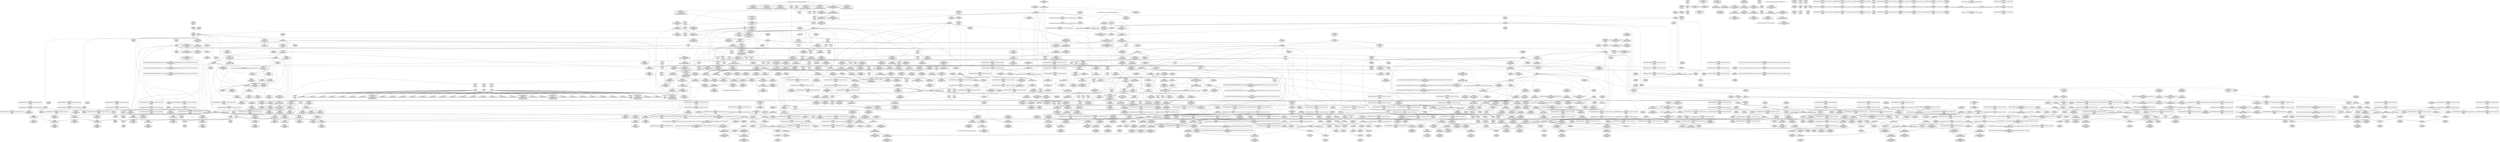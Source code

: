 digraph {
	CE0x4bdd5b0 [shape=record,shape=Mrecord,label="{CE0x4bdd5b0|_call_void_lockdep_rcu_suspicious(i8*_getelementptr_inbounds_(_25_x_i8_,_25_x_i8_*_.str3,_i32_0,_i32_0),_i32_208,_i8*_getelementptr_inbounds_(_41_x_i8_,_41_x_i8_*_.str44,_i32_0,_i32_0))_#10,_!dbg_!27732|security/selinux/hooks.c,208}"]
	CE0x4bbf820 [shape=record,shape=Mrecord,label="{CE0x4bbf820|sock_has_perm:tmp12|security/selinux/hooks.c,3970|*SummSource*}"]
	CE0x4bdc250 [shape=record,shape=Mrecord,label="{CE0x4bdc250|i64*_getelementptr_inbounds_(_13_x_i64_,_13_x_i64_*___llvm_gcov_ctr126,_i64_0,_i64_8)|*Constant*}"]
	CE0x4bb8c90 [shape=record,shape=Mrecord,label="{CE0x4bb8c90|8:_%struct.sock*,_:_SCME_37,38_}"]
	CE0x4c076e0 [shape=record,shape=Mrecord,label="{CE0x4c076e0|i32_883|*Constant*}"]
	CE0x4c0d380 [shape=record,shape=Mrecord,label="{CE0x4c0d380|rcu_lock_acquire:tmp}"]
	CE0x4b689f0 [shape=record,shape=Mrecord,label="{CE0x4b689f0|_ret_i32_%retval.0,_!dbg_!27740|security/selinux/hooks.c,3977|*SummSink*}"]
	CE0x4c74c30 [shape=record,shape=Mrecord,label="{CE0x4c74c30|__preempt_count_sub:val|Function::__preempt_count_sub&Arg::val::}"]
	CE0x4be1f30 [shape=record,shape=Mrecord,label="{CE0x4be1f30|GLOBAL:__rcu_read_unlock|*Constant*|*SummSource*}"]
	CE0x4c59ec0 [shape=record,shape=Mrecord,label="{CE0x4c59ec0|rcu_lock_acquire:__here|*SummSource*}"]
	CE0x4bb50b0 [shape=record,shape=Mrecord,label="{CE0x4bb50b0|0:_i8,_:_GCMR_rcu_read_lock.__warned_internal_global_i8_0,_section_.data.unlikely_,_align_1:_elem_0:default:}"]
	CE0x4b53030 [shape=record,shape=Mrecord,label="{CE0x4b53030|_call_void_mcount()_#3}"]
	CE0x4bd3210 [shape=record,shape=Mrecord,label="{CE0x4bd3210|GLOBAL:rcu_lock_acquire|*Constant*}"]
	CE0x4bd1470 [shape=record,shape=Mrecord,label="{CE0x4bd1470|rcu_read_lock:if.end|*SummSource*}"]
	CE0x4bc98f0 [shape=record,shape=Mrecord,label="{CE0x4bc98f0|i64*_getelementptr_inbounds_(_11_x_i64_,_11_x_i64_*___llvm_gcov_ctr127,_i64_0,_i64_1)|*Constant*|*SummSource*}"]
	CE0x4b76b10 [shape=record,shape=Mrecord,label="{CE0x4b76b10|_call_void_rcu_read_lock()_#10,_!dbg_!27712|security/selinux/hooks.c,207}"]
	CE0x4bf8880 [shape=record,shape=Mrecord,label="{CE0x4bf8880|rcu_lock_acquire:tmp4|include/linux/rcupdate.h,418}"]
	CE0x4bd8150 [shape=record,shape=Mrecord,label="{CE0x4bd8150|__rcu_read_lock:entry}"]
	CE0x4b5d040 [shape=record,shape=Mrecord,label="{CE0x4b5d040|rcu_lock_acquire:entry}"]
	CE0x4c5e5e0 [shape=record,shape=Mrecord,label="{CE0x4c5e5e0|__preempt_count_add:bb|*SummSource*}"]
	CE0x4bc1270 [shape=record,shape=Mrecord,label="{CE0x4bc1270|GLOBAL:task_sid|*Constant*}"]
	CE0x4bc0840 [shape=record,shape=Mrecord,label="{CE0x4bc0840|sock_has_perm:tmp4|security/selinux/hooks.c,3966|*SummSource*}"]
	CE0x4bc9d60 [shape=record,shape=Mrecord,label="{CE0x4bc9d60|task_sid:tmp6|security/selinux/hooks.c,208|*SummSink*}"]
	CE0x4ba62b0 [shape=record,shape=Mrecord,label="{CE0x4ba62b0|task_sid:tmp22|security/selinux/hooks.c,208}"]
	CE0x4c61c10 [shape=record,shape=Mrecord,label="{CE0x4c61c10|_ret_void,_!dbg_!27720|./arch/x86/include/asm/preempt.h,78|*SummSource*}"]
	CE0x4b62db0 [shape=record,shape=Mrecord,label="{CE0x4b62db0|i32_59|*Constant*}"]
	CE0x68fbb30 [shape=record,shape=Mrecord,label="{CE0x68fbb30|GLOBAL:sock_has_perm|*Constant*}"]
	CE0x4bd6340 [shape=record,shape=Mrecord,label="{CE0x4bd6340|rcu_read_lock:tmp2|*SummSource*}"]
	CE0x4b5b250 [shape=record,shape=Mrecord,label="{CE0x4b5b250|task_sid:do.body5|*SummSink*}"]
	CE0x4c5bc80 [shape=record,shape=Mrecord,label="{CE0x4c5bc80|rcu_lock_release:indirectgoto|*SummSink*}"]
	CE0x4bdc580 [shape=record,shape=Mrecord,label="{CE0x4bdc580|task_sid:tmp17|security/selinux/hooks.c,208|*SummSource*}"]
	CE0x4bcf410 [shape=record,shape=Mrecord,label="{CE0x4bcf410|cred_sid:tmp2|*SummSink*}"]
	CE0x4c94000 [shape=record,shape=Mrecord,label="{CE0x4c94000|i64*_getelementptr_inbounds_(_4_x_i64_,_4_x_i64_*___llvm_gcov_ctr135,_i64_0,_i64_2)|*Constant*|*SummSink*}"]
	CE0x4bd62d0 [shape=record,shape=Mrecord,label="{CE0x4bd62d0|rcu_read_lock:tmp2|*SummSink*}"]
	CE0x4bb79f0 [shape=record,shape=Mrecord,label="{CE0x4bb79f0|8:_%struct.sock*,_:_SCME_20,22_|*MultipleSource*|security/selinux/hooks.c,3966|security/selinux/hooks.c,3966|security/selinux/hooks.c, 3966}"]
	CE0x4bce2d0 [shape=record,shape=Mrecord,label="{CE0x4bce2d0|cred_sid:tmp3}"]
	CE0x4bde570 [shape=record,shape=Mrecord,label="{CE0x4bde570|GLOBAL:lockdep_rcu_suspicious|*Constant*}"]
	CE0x4bf9b60 [shape=record,shape=Mrecord,label="{CE0x4bf9b60|GLOBAL:rcu_read_unlock.__warned|Global_var:rcu_read_unlock.__warned|*SummSource*}"]
	CE0x4bcc460 [shape=record,shape=Mrecord,label="{CE0x4bcc460|rcu_read_unlock:land.lhs.true2}"]
	CE0x4bccbb0 [shape=record,shape=Mrecord,label="{CE0x4bccbb0|_ret_void,_!dbg_!27717|include/linux/rcupdate.h,240}"]
	CE0x4b56360 [shape=record,shape=Mrecord,label="{CE0x4b56360|sock_has_perm:tmp14|security/selinux/hooks.c,3972|*SummSink*}"]
	CE0x4b487e0 [shape=record,shape=Mrecord,label="{CE0x4b487e0|sock_has_perm:entry|*SummSource*}"]
	CE0x4b32f30 [shape=record,shape=Mrecord,label="{CE0x4b32f30|sock_has_perm:ad|security/selinux/hooks.c, 3965|*SummSource*}"]
	CE0x4c63840 [shape=record,shape=Mrecord,label="{CE0x4c63840|i64*_getelementptr_inbounds_(_4_x_i64_,_4_x_i64_*___llvm_gcov_ctr135,_i64_0,_i64_2)|*Constant*}"]
	CE0x4be40c0 [shape=record,shape=Mrecord,label="{CE0x4be40c0|__rcu_read_unlock:tmp3|*SummSource*}"]
	CE0x4c0c0a0 [shape=record,shape=Mrecord,label="{CE0x4c0c0a0|cred_sid:bb|*SummSource*}"]
	CE0x4be9670 [shape=record,shape=Mrecord,label="{CE0x4be9670|__rcu_read_unlock:tmp6|include/linux/rcupdate.h,245|*SummSink*}"]
	CE0x4bbe320 [shape=record,shape=Mrecord,label="{CE0x4bbe320|GLOBAL:__llvm_gcov_ctr327|Global_var:__llvm_gcov_ctr327|*SummSource*}"]
	CE0x4bbe1f0 [shape=record,shape=Mrecord,label="{CE0x4bbe1f0|GLOBAL:__llvm_gcov_ctr327|Global_var:__llvm_gcov_ctr327}"]
	CE0x4b5a0a0 [shape=record,shape=Mrecord,label="{CE0x4b5a0a0|sock_has_perm:retval.0|*SummSource*}"]
	CE0x4bb87d0 [shape=record,shape=Mrecord,label="{CE0x4bb87d0|8:_%struct.sock*,_:_SCME_33,34_}"]
	CE0x4bb9ad0 [shape=record,shape=Mrecord,label="{CE0x4bb9ad0|8:_%struct.sock*,_:_SCME_49,50_}"]
	CE0x4bbde20 [shape=record,shape=Mrecord,label="{CE0x4bbde20|sock_has_perm:tmp7|security/selinux/hooks.c,3969}"]
	CE0x4b53460 [shape=record,shape=Mrecord,label="{CE0x4b53460|cred_sid:security|security/selinux/hooks.c,196}"]
	CE0x4bd5730 [shape=record,shape=Mrecord,label="{CE0x4bd5730|_call_void_mcount()_#3|*SummSink*}"]
	CE0x4c9ac40 [shape=record,shape=Mrecord,label="{CE0x4c9ac40|__preempt_count_add:tmp}"]
	CE0x4b5c870 [shape=record,shape=Mrecord,label="{CE0x4b5c870|task_sid:tmp7|security/selinux/hooks.c,208|*SummSource*}"]
	CE0x4c746b0 [shape=record,shape=Mrecord,label="{CE0x4c746b0|GLOBAL:__preempt_count_sub|*Constant*|*SummSource*}"]
	CE0x4b77530 [shape=record,shape=Mrecord,label="{CE0x4b77530|i64_3|*Constant*|*SummSource*}"]
	CE0x4c05d00 [shape=record,shape=Mrecord,label="{CE0x4c05d00|rcu_read_lock:tmp15|include/linux/rcupdate.h,882|*SummSink*}"]
	CE0x4b351e0 [shape=record,shape=Mrecord,label="{CE0x4b351e0|_ret_i32_%call7,_!dbg_!27749|security/selinux/hooks.c,210|*SummSink*}"]
	CE0x4c214f0 [shape=record,shape=Mrecord,label="{CE0x4c214f0|_call_void_lockdep_rcu_suspicious(i8*_getelementptr_inbounds_(_25_x_i8_,_25_x_i8_*_.str45,_i32_0,_i32_0),_i32_934,_i8*_getelementptr_inbounds_(_44_x_i8_,_44_x_i8_*_.str47,_i32_0,_i32_0))_#10,_!dbg_!27726|include/linux/rcupdate.h,933|*SummSource*}"]
	CE0x4bd7f80 [shape=record,shape=Mrecord,label="{CE0x4bd7f80|task_sid:land.lhs.true2}"]
	CE0x4bbe690 [shape=record,shape=Mrecord,label="{CE0x4bbe690|i64_0|*Constant*|*SummSink*}"]
	CE0x4c43e10 [shape=record,shape=Mrecord,label="{CE0x4c43e10|i64*_getelementptr_inbounds_(_4_x_i64_,_4_x_i64_*___llvm_gcov_ctr133,_i64_0,_i64_2)|*Constant*}"]
	CE0x4b2e540 [shape=record,shape=Mrecord,label="{CE0x4b2e540|get_current:entry|*SummSource*}"]
	CE0x4bceff0 [shape=record,shape=Mrecord,label="{CE0x4bceff0|i32_77|*Constant*|*SummSink*}"]
	CE0x4b53160 [shape=record,shape=Mrecord,label="{CE0x4b53160|i32_22|*Constant*}"]
	CE0x4c1a550 [shape=record,shape=Mrecord,label="{CE0x4c1a550|rcu_read_unlock:if.end|*SummSink*}"]
	CE0x4c56a10 [shape=record,shape=Mrecord,label="{CE0x4c56a10|__rcu_read_unlock:tmp1|*SummSource*}"]
	CE0x4b5aaf0 [shape=record,shape=Mrecord,label="{CE0x4b5aaf0|sock_has_perm:tmp18|security/selinux/hooks.c,3977|*SummSink*}"]
	CE0x4c138b0 [shape=record,shape=Mrecord,label="{CE0x4c138b0|rcu_read_unlock:call|include/linux/rcupdate.h,933}"]
	CE0x4b80000 [shape=record,shape=Mrecord,label="{CE0x4b80000|rcu_read_unlock:call3|include/linux/rcupdate.h,933}"]
	CE0x4bec4f0 [shape=record,shape=Mrecord,label="{CE0x4bec4f0|rcu_lock_release:tmp7|*SummSink*}"]
	CE0x4c13390 [shape=record,shape=Mrecord,label="{CE0x4c13390|i64*_getelementptr_inbounds_(_4_x_i64_,_4_x_i64_*___llvm_gcov_ctr130,_i64_0,_i64_1)|*Constant*|*SummSink*}"]
	CE0x4c4a7c0 [shape=record,shape=Mrecord,label="{CE0x4c4a7c0|GLOBAL:__preempt_count|Global_var:__preempt_count}"]
	CE0x4bd78d0 [shape=record,shape=Mrecord,label="{CE0x4bd78d0|COLLAPSED:_GCMRE___llvm_gcov_ctr131_internal_global_2_x_i64_zeroinitializer:_elem_0:default:}"]
	CE0x4b3b990 [shape=record,shape=Mrecord,label="{CE0x4b3b990|i64*_getelementptr_inbounds_(_2_x_i64_,_2_x_i64_*___llvm_gcov_ctr98,_i64_0,_i64_1)|*Constant*|*SummSource*}"]
	CE0x4bdf3b0 [shape=record,shape=Mrecord,label="{CE0x4bdf3b0|task_sid:tmp18|security/selinux/hooks.c,208|*SummSink*}"]
	CE0x4c146f0 [shape=record,shape=Mrecord,label="{CE0x4c146f0|rcu_read_unlock:tobool|include/linux/rcupdate.h,933}"]
	CE0x4c06620 [shape=record,shape=Mrecord,label="{CE0x4c06620|i64*_getelementptr_inbounds_(_11_x_i64_,_11_x_i64_*___llvm_gcov_ctr127,_i64_0,_i64_8)|*Constant*|*SummSource*}"]
	CE0x4ba4510 [shape=record,shape=Mrecord,label="{CE0x4ba4510|task_sid:tmp24|security/selinux/hooks.c,208|*SummSink*}"]
	CE0x4c0c610 [shape=record,shape=Mrecord,label="{CE0x4c0c610|rcu_read_unlock:tmp15|include/linux/rcupdate.h,933|*SummSink*}"]
	CE0x4ba4330 [shape=record,shape=Mrecord,label="{CE0x4ba4330|i64*_getelementptr_inbounds_(_13_x_i64_,_13_x_i64_*___llvm_gcov_ctr126,_i64_0,_i64_11)|*Constant*|*SummSource*}"]
	CE0x4baae80 [shape=record,shape=Mrecord,label="{CE0x4baae80|__preempt_count_add:tmp5|./arch/x86/include/asm/preempt.h,72}"]
	CE0x4bb6740 [shape=record,shape=Mrecord,label="{CE0x4bb6740|sock_has_perm:retval.0}"]
	CE0x4b33a10 [shape=record,shape=Mrecord,label="{CE0x4b33a10|i32_1|*Constant*|*SummSource*}"]
	CE0x4ba3400 [shape=record,shape=Mrecord,label="{CE0x4ba3400|task_sid:tmp22|security/selinux/hooks.c,208|*SummSink*}"]
	CE0x4c16e10 [shape=record,shape=Mrecord,label="{CE0x4c16e10|rcu_read_unlock:do.end|*SummSource*}"]
	CE0x4be1d80 [shape=record,shape=Mrecord,label="{CE0x4be1d80|GLOBAL:__rcu_read_unlock|*Constant*|*SummSink*}"]
	CE0x4be3480 [shape=record,shape=Mrecord,label="{CE0x4be3480|rcu_lock_acquire:tmp5|include/linux/rcupdate.h,418|*SummSource*}"]
	CE0x4ba3320 [shape=record,shape=Mrecord,label="{CE0x4ba3320|i64*_getelementptr_inbounds_(_13_x_i64_,_13_x_i64_*___llvm_gcov_ctr126,_i64_0,_i64_10)|*Constant*|*SummSink*}"]
	CE0x4bf4c70 [shape=record,shape=Mrecord,label="{CE0x4bf4c70|rcu_read_unlock:tmp1}"]
	CE0x4bbdd40 [shape=record,shape=Mrecord,label="{CE0x4bbdd40|i64_2|*Constant*|*SummSink*}"]
	CE0x4bb33f0 [shape=record,shape=Mrecord,label="{CE0x4bb33f0|sock_has_perm:sclass|security/selinux/hooks.c,3976|*SummSource*}"]
	CE0x4bbd7f0 [shape=record,shape=Mrecord,label="{CE0x4bbd7f0|sock_has_perm:cmp|security/selinux/hooks.c,3969|*SummSource*}"]
	CE0x4bd9360 [shape=record,shape=Mrecord,label="{CE0x4bd9360|GLOBAL:rcu_lock_map|Global_var:rcu_lock_map|*SummSink*}"]
	CE0x4bbd230 [shape=record,shape=Mrecord,label="{CE0x4bbd230|sock_has_perm:tmp6|security/selinux/hooks.c,3969|*SummSink*}"]
	CE0x4b48f70 [shape=record,shape=Mrecord,label="{CE0x4b48f70|sock_has_perm:sk|Function::sock_has_perm&Arg::sk::|*SummSource*}"]
	CE0x4c0ef30 [shape=record,shape=Mrecord,label="{CE0x4c0ef30|rcu_read_unlock:tmp3}"]
	CE0x4b75900 [shape=record,shape=Mrecord,label="{CE0x4b75900|i64_1|*Constant*}"]
	CE0x4b2f3b0 [shape=record,shape=Mrecord,label="{CE0x4b2f3b0|selinux_socket_shutdown:sk|security/selinux/hooks.c,4253|*SummSource*}"]
	CE0x4b53770 [shape=record,shape=Mrecord,label="{CE0x4b53770|task_sid:tmp5|security/selinux/hooks.c,208}"]
	CE0x4bc45d0 [shape=record,shape=Mrecord,label="{CE0x4bc45d0|rcu_read_lock:tmp11|include/linux/rcupdate.h,882}"]
	CE0x4c4aa10 [shape=record,shape=Mrecord,label="{CE0x4c4aa10|i64*_getelementptr_inbounds_(_4_x_i64_,_4_x_i64_*___llvm_gcov_ctr135,_i64_0,_i64_3)|*Constant*}"]
	CE0x4c16040 [shape=record,shape=Mrecord,label="{CE0x4c16040|_call_void_asm_sideeffect_,_memory_,_dirflag_,_fpsr_,_flags_()_#3,_!dbg_!27714,_!srcloc_!27715|include/linux/rcupdate.h,239|*SummSource*}"]
	CE0x4c1f3d0 [shape=record,shape=Mrecord,label="{CE0x4c1f3d0|rcu_read_unlock:tmp20|include/linux/rcupdate.h,933}"]
	CE0x4badad0 [shape=record,shape=Mrecord,label="{CE0x4badad0|i64*_getelementptr_inbounds_(_4_x_i64_,_4_x_i64_*___llvm_gcov_ctr135,_i64_0,_i64_0)|*Constant*}"]
	CE0x4be0920 [shape=record,shape=Mrecord,label="{CE0x4be0920|GLOBAL:rcu_lock_release|*Constant*|*SummSink*}"]
	CE0x4b39b60 [shape=record,shape=Mrecord,label="{CE0x4b39b60|selinux_socket_shutdown:tmp2|*SummSink*}"]
	CE0x4c00850 [shape=record,shape=Mrecord,label="{CE0x4c00850|i64*_getelementptr_inbounds_(_4_x_i64_,_4_x_i64_*___llvm_gcov_ctr135,_i64_0,_i64_0)|*Constant*|*SummSource*}"]
	CE0x4b6bfc0 [shape=record,shape=Mrecord,label="{CE0x4b6bfc0|i32_65536|*Constant*|*SummSource*}"]
	CE0x4bce590 [shape=record,shape=Mrecord,label="{CE0x4bce590|_call_void_mcount()_#3}"]
	CE0x4be47f0 [shape=record,shape=Mrecord,label="{CE0x4be47f0|rcu_lock_release:bb}"]
	CE0x4be1730 [shape=record,shape=Mrecord,label="{CE0x4be1730|_ret_void,_!dbg_!27717|include/linux/rcupdate.h,424|*SummSink*}"]
	CE0x4c13b30 [shape=record,shape=Mrecord,label="{CE0x4c13b30|__rcu_read_lock:tmp6|include/linux/rcupdate.h,240|*SummSource*}"]
	CE0x4b285f0 [shape=record,shape=Mrecord,label="{CE0x4b285f0|i64*_getelementptr_inbounds_(_2_x_i64_,_2_x_i64_*___llvm_gcov_ctr367,_i64_0,_i64_0)|*Constant*|*SummSource*}"]
	CE0x4b3a6c0 [shape=record,shape=Mrecord,label="{CE0x4b3a6c0|selinux_socket_shutdown:tmp3}"]
	CE0x4c21620 [shape=record,shape=Mrecord,label="{CE0x4c21620|_call_void_lockdep_rcu_suspicious(i8*_getelementptr_inbounds_(_25_x_i8_,_25_x_i8_*_.str45,_i32_0,_i32_0),_i32_934,_i8*_getelementptr_inbounds_(_44_x_i8_,_44_x_i8_*_.str47,_i32_0,_i32_0))_#10,_!dbg_!27726|include/linux/rcupdate.h,933|*SummSink*}"]
	CE0x4b538f0 [shape=record,shape=Mrecord,label="{CE0x4b538f0|task_sid:tmp5|security/selinux/hooks.c,208|*SummSink*}"]
	CE0x4b4d7d0 [shape=record,shape=Mrecord,label="{CE0x4b4d7d0|get_current:tmp2|*SummSource*}"]
	CE0x4c0caf0 [shape=record,shape=Mrecord,label="{CE0x4c0caf0|rcu_read_unlock:tmp16|include/linux/rcupdate.h,933|*SummSink*}"]
	CE0x4bde710 [shape=record,shape=Mrecord,label="{CE0x4bde710|GLOBAL:lockdep_rcu_suspicious|*Constant*|*SummSink*}"]
	CE0x4b55b50 [shape=record,shape=Mrecord,label="{CE0x4b55b50|sock_has_perm:tmp13|security/selinux/hooks.c,3972|*SummSource*}"]
	CE0x4c05610 [shape=record,shape=Mrecord,label="{CE0x4c05610|rcu_read_lock:tmp14|include/linux/rcupdate.h,882|*SummSource*}"]
	CE0x4b2b180 [shape=record,shape=Mrecord,label="{CE0x4b2b180|_ret_%struct.task_struct*_%tmp4,_!dbg_!27714|./arch/x86/include/asm/current.h,14}"]
	CE0x4c15fd0 [shape=record,shape=Mrecord,label="{CE0x4c15fd0|rcu_read_unlock:do.body|*SummSource*}"]
	CE0x4bdb4d0 [shape=record,shape=Mrecord,label="{CE0x4bdb4d0|i64_7|*Constant*|*SummSink*}"]
	CE0x4b537e0 [shape=record,shape=Mrecord,label="{CE0x4b537e0|task_sid:tmp5|security/selinux/hooks.c,208|*SummSource*}"]
	CE0x4c0b800 [shape=record,shape=Mrecord,label="{CE0x4c0b800|rcu_read_lock:tmp22|include/linux/rcupdate.h,884|*SummSource*}"]
	CE0x4bea1e0 [shape=record,shape=Mrecord,label="{CE0x4bea1e0|i32_2|*Constant*}"]
	CE0x4ba60b0 [shape=record,shape=Mrecord,label="{CE0x4ba60b0|task_sid:tmp20|security/selinux/hooks.c,208|*SummSink*}"]
	CE0x4be14d0 [shape=record,shape=Mrecord,label="{CE0x4be14d0|_ret_void,_!dbg_!27717|include/linux/rcupdate.h,424}"]
	CE0x4bcbfd0 [shape=record,shape=Mrecord,label="{CE0x4bcbfd0|task_sid:tobool1|security/selinux/hooks.c,208}"]
	CE0x4bd6a00 [shape=record,shape=Mrecord,label="{CE0x4bd6a00|task_sid:do.end|*SummSource*}"]
	CE0x4b5b4c0 [shape=record,shape=Mrecord,label="{CE0x4b5b4c0|GLOBAL:rcu_lock_acquire|*Constant*|*SummSource*}"]
	CE0x4c747b0 [shape=record,shape=Mrecord,label="{CE0x4c747b0|__preempt_count_sub:entry}"]
	CE0x4bc0010 [shape=record,shape=Mrecord,label="{CE0x4bc0010|i64*_getelementptr_inbounds_(_6_x_i64_,_6_x_i64_*___llvm_gcov_ctr327,_i64_0,_i64_4)|*Constant*|*SummSink*}"]
	CE0x4bc0ce0 [shape=record,shape=Mrecord,label="{CE0x4bc0ce0|sock_has_perm:tmp5|security/selinux/hooks.c,3966|*SummSink*}"]
	CE0x4bdf120 [shape=record,shape=Mrecord,label="{CE0x4bdf120|task_sid:tmp18|security/selinux/hooks.c,208|*SummSource*}"]
	CE0x4b7fa00 [shape=record,shape=Mrecord,label="{CE0x4b7fa00|i64_6|*Constant*}"]
	CE0x4bae280 [shape=record,shape=Mrecord,label="{CE0x4bae280|__preempt_count_sub:sub|./arch/x86/include/asm/preempt.h,77|*SummSink*}"]
	CE0x4c0f160 [shape=record,shape=Mrecord,label="{CE0x4c0f160|rcu_read_unlock:tmp3|*SummSink*}"]
	CE0x4bda640 [shape=record,shape=Mrecord,label="{CE0x4bda640|task_sid:call3|security/selinux/hooks.c,208|*SummSink*}"]
	CE0x4beffb0 [shape=record,shape=Mrecord,label="{CE0x4beffb0|task_sid:tmp26|security/selinux/hooks.c,208|*SummSink*}"]
	CE0x4be1fa0 [shape=record,shape=Mrecord,label="{CE0x4be1fa0|__rcu_read_unlock:entry}"]
	CE0x4be0290 [shape=record,shape=Mrecord,label="{CE0x4be0290|_call_void_rcu_lock_release(%struct.lockdep_map*_rcu_lock_map)_#10,_!dbg_!27733|include/linux/rcupdate.h,935|*SummSource*}"]
	CE0x4b521b0 [shape=record,shape=Mrecord,label="{CE0x4b521b0|sock_has_perm:sk_security|security/selinux/hooks.c,3964|*SummSink*}"]
	CE0x4be4bc0 [shape=record,shape=Mrecord,label="{CE0x4be4bc0|i64*_getelementptr_inbounds_(_4_x_i64_,_4_x_i64_*___llvm_gcov_ctr128,_i64_0,_i64_0)|*Constant*|*SummSink*}"]
	CE0x4bee450 [shape=record,shape=Mrecord,label="{CE0x4bee450|i64*_getelementptr_inbounds_(_4_x_i64_,_4_x_i64_*___llvm_gcov_ctr133,_i64_0,_i64_2)|*Constant*|*SummSink*}"]
	CE0x4bb5f50 [shape=record,shape=Mrecord,label="{CE0x4bb5f50|avc_has_perm:auditdata|Function::avc_has_perm&Arg::auditdata::|*SummSource*}"]
	CE0x4bf88f0 [shape=record,shape=Mrecord,label="{CE0x4bf88f0|rcu_lock_acquire:tmp4|include/linux/rcupdate.h,418|*SummSource*}"]
	CE0x4b76ff0 [shape=record,shape=Mrecord,label="{CE0x4b76ff0|rcu_read_lock:tmp3|*SummSink*}"]
	CE0x4c02f40 [shape=record,shape=Mrecord,label="{CE0x4c02f40|rcu_read_lock:call3|include/linux/rcupdate.h,882|*SummSource*}"]
	CE0x4c02c60 [shape=record,shape=Mrecord,label="{CE0x4c02c60|rcu_read_lock:call3|include/linux/rcupdate.h,882}"]
	CE0x4bb1ed0 [shape=record,shape=Mrecord,label="{CE0x4bb1ed0|sock_has_perm:net3|security/selinux/hooks.c,3974}"]
	CE0x4c061a0 [shape=record,shape=Mrecord,label="{CE0x4c061a0|rcu_read_lock:tmp16|include/linux/rcupdate.h,882|*SummSink*}"]
	CE0x4baf300 [shape=record,shape=Mrecord,label="{CE0x4baf300|sock_has_perm:tmp11|security/selinux/hooks.c,3970}"]
	CE0x4c05b80 [shape=record,shape=Mrecord,label="{CE0x4c05b80|rcu_read_lock:tmp15|include/linux/rcupdate.h,882|*SummSource*}"]
	CE0x4bbbab0 [shape=record,shape=Mrecord,label="{CE0x4bbbab0|sock_has_perm:sid|security/selinux/hooks.c,3969|*SummSource*}"]
	CE0x4c509a0 [shape=record,shape=Mrecord,label="{CE0x4c509a0|i64*_getelementptr_inbounds_(_4_x_i64_,_4_x_i64_*___llvm_gcov_ctr135,_i64_0,_i64_1)|*Constant*}"]
	CE0x4c17c00 [shape=record,shape=Mrecord,label="{CE0x4c17c00|_call_void___preempt_count_add(i32_1)_#10,_!dbg_!27711|include/linux/rcupdate.h,239}"]
	CE0x4b39d50 [shape=record,shape=Mrecord,label="{CE0x4b39d50|8:_%struct.sock*,_:_SCME_18,20_|*MultipleSource*|security/selinux/hooks.c,3966|security/selinux/hooks.c,3966|security/selinux/hooks.c, 3966}"]
	CE0x4bbdeb0 [shape=record,shape=Mrecord,label="{CE0x4bbdeb0|sock_has_perm:tmp7|security/selinux/hooks.c,3969|*SummSink*}"]
	CE0x4c5a220 [shape=record,shape=Mrecord,label="{CE0x4c5a220|__rcu_read_lock:do.body|*SummSink*}"]
	CE0x4bb8ef0 [shape=record,shape=Mrecord,label="{CE0x4bb8ef0|8:_%struct.sock*,_:_SCME_39,40_}"]
	CE0x4c57410 [shape=record,shape=Mrecord,label="{CE0x4c57410|__preempt_count_add:tmp1|*SummSource*}"]
	CE0x4badcb0 [shape=record,shape=Mrecord,label="{CE0x4badcb0|__preempt_count_sub:sub|./arch/x86/include/asm/preempt.h,77|*SummSource*}"]
	CE0x4c1f5b0 [shape=record,shape=Mrecord,label="{CE0x4c1f5b0|rcu_read_unlock:tmp20|include/linux/rcupdate.h,933|*SummSource*}"]
	CE0x4b7f210 [shape=record,shape=Mrecord,label="{CE0x4b7f210|sock_has_perm:tmp19|security/selinux/hooks.c,3977|*SummSource*}"]
	CE0x4b5c100 [shape=record,shape=Mrecord,label="{CE0x4b5c100|task_sid:tmp1|*SummSource*}"]
	CE0x4b4c070 [shape=record,shape=Mrecord,label="{CE0x4b4c070|__rcu_read_lock:tmp5|include/linux/rcupdate.h,239|*SummSink*}"]
	CE0x4bd3e40 [shape=record,shape=Mrecord,label="{CE0x4bd3e40|rcu_read_lock:land.lhs.true|*SummSource*}"]
	CE0x4b2fe00 [shape=record,shape=Mrecord,label="{CE0x4b2fe00|i64*_getelementptr_inbounds_(_2_x_i64_,_2_x_i64_*___llvm_gcov_ctr367,_i64_0,_i64_0)|*Constant*}"]
	CE0x4c105d0 [shape=record,shape=Mrecord,label="{CE0x4c105d0|GLOBAL:__llvm_gcov_ctr132|Global_var:__llvm_gcov_ctr132|*SummSink*}"]
	CE0x4c169d0 [shape=record,shape=Mrecord,label="{CE0x4c169d0|GLOBAL:__preempt_count_add|*Constant*|*SummSink*}"]
	CE0x4bf02d0 [shape=record,shape=Mrecord,label="{CE0x4bf02d0|task_sid:tmp27|security/selinux/hooks.c,208|*SummSource*}"]
	CE0x4bea010 [shape=record,shape=Mrecord,label="{CE0x4bea010|GLOBAL:lock_acquire|*Constant*|*SummSink*}"]
	CE0x4b75890 [shape=record,shape=Mrecord,label="{CE0x4b75890|get_current:tmp|*SummSink*}"]
	CE0x4bb7bf0 [shape=record,shape=Mrecord,label="{CE0x4bb7bf0|8:_%struct.sock*,_:_SCME_24,25_}"]
	CE0x4c9ab30 [shape=record,shape=Mrecord,label="{CE0x4c9ab30|i64_1|*Constant*}"]
	CE0x4c43a40 [shape=record,shape=Mrecord,label="{CE0x4c43a40|__preempt_count_add:tmp4|./arch/x86/include/asm/preempt.h,72|*SummSink*}"]
	CE0x4bed990 [shape=record,shape=Mrecord,label="{CE0x4bed990|i64_1|*Constant*}"]
	CE0x4bce420 [shape=record,shape=Mrecord,label="{CE0x4bce420|cred_sid:tmp3|*SummSource*}"]
	CE0x4bf1490 [shape=record,shape=Mrecord,label="{CE0x4bf1490|cred_sid:cred|Function::cred_sid&Arg::cred::}"]
	CE0x4bd9d60 [shape=record,shape=Mrecord,label="{CE0x4bd9d60|task_sid:call3|security/selinux/hooks.c,208}"]
	CE0x4b80340 [shape=record,shape=Mrecord,label="{CE0x4b80340|rcu_read_unlock:call3|include/linux/rcupdate.h,933|*SummSource*}"]
	CE0x4beff40 [shape=record,shape=Mrecord,label="{CE0x4beff40|task_sid:tmp26|security/selinux/hooks.c,208|*SummSource*}"]
	CE0x4c18ae0 [shape=record,shape=Mrecord,label="{CE0x4c18ae0|rcu_read_unlock:tmp11|include/linux/rcupdate.h,933|*SummSource*}"]
	CE0x4bb8900 [shape=record,shape=Mrecord,label="{CE0x4bb8900|8:_%struct.sock*,_:_SCME_34,35_}"]
	CE0x4b78220 [shape=record,shape=Mrecord,label="{CE0x4b78220|rcu_read_lock:land.lhs.true}"]
	CE0x4bc0e80 [shape=record,shape=Mrecord,label="{CE0x4bc0e80|i8_0|*Constant*}"]
	CE0x4bae590 [shape=record,shape=Mrecord,label="{CE0x4bae590|_call_void_asm_addl_$1,_%gs:$0_,_*m,ri,*m,_dirflag_,_fpsr_,_flags_(i32*___preempt_count,_i32_%sub,_i32*___preempt_count)_#3,_!dbg_!27717,_!srcloc_!27718|./arch/x86/include/asm/preempt.h,77|*SummSink*}"]
	CE0x4bb14f0 [shape=record,shape=Mrecord,label="{CE0x4bb14f0|sock_has_perm:net1|security/selinux/hooks.c,3973}"]
	CE0x4b4daa0 [shape=record,shape=Mrecord,label="{CE0x4b4daa0|i64*_getelementptr_inbounds_(_2_x_i64_,_2_x_i64_*___llvm_gcov_ctr98,_i64_0,_i64_0)|*Constant*|*SummSource*}"]
	CE0x4bf9c90 [shape=record,shape=Mrecord,label="{CE0x4bf9c90|GLOBAL:rcu_read_unlock.__warned|Global_var:rcu_read_unlock.__warned|*SummSink*}"]
	CE0x4c93c00 [shape=record,shape=Mrecord,label="{CE0x4c93c00|__preempt_count_sub:tmp6|./arch/x86/include/asm/preempt.h,78|*SummSource*}"]
	CE0x4c4dcf0 [shape=record,shape=Mrecord,label="{CE0x4c4dcf0|i64*_getelementptr_inbounds_(_4_x_i64_,_4_x_i64_*___llvm_gcov_ctr129,_i64_0,_i64_2)|*Constant*|*SummSink*}"]
	CE0x4bb21f0 [shape=record,shape=Mrecord,label="{CE0x4bb21f0|sock_has_perm:tmp15|security/selinux/hooks.c,3974}"]
	CE0x4bde830 [shape=record,shape=Mrecord,label="{CE0x4bde830|i32_208|*Constant*}"]
	CE0x4bec5f0 [shape=record,shape=Mrecord,label="{CE0x4bec5f0|i8*_undef|*Constant*}"]
	CE0x4ba5580 [shape=record,shape=Mrecord,label="{CE0x4ba5580|i64*_getelementptr_inbounds_(_13_x_i64_,_13_x_i64_*___llvm_gcov_ctr126,_i64_0,_i64_9)|*Constant*}"]
	CE0x4b5b1b0 [shape=record,shape=Mrecord,label="{CE0x4b5b1b0|task_sid:do.body5|*SummSource*}"]
	CE0x4bd3a50 [shape=record,shape=Mrecord,label="{CE0x4bd3a50|i64*_getelementptr_inbounds_(_2_x_i64_,_2_x_i64_*___llvm_gcov_ctr131,_i64_0,_i64_1)|*Constant*}"]
	CE0x4bd0ef0 [shape=record,shape=Mrecord,label="{CE0x4bd0ef0|GLOBAL:rcu_read_unlock.__warned|Global_var:rcu_read_unlock.__warned}"]
	CE0x4b676e0 [shape=record,shape=Mrecord,label="{CE0x4b676e0|get_current:bb}"]
	CE0x4baa6b0 [shape=record,shape=Mrecord,label="{CE0x4baa6b0|__preempt_count_sub:tmp3|*SummSink*}"]
	CE0x4c13ac0 [shape=record,shape=Mrecord,label="{CE0x4c13ac0|__rcu_read_lock:tmp6|include/linux/rcupdate.h,240}"]
	CE0x4bcd450 [shape=record,shape=Mrecord,label="{CE0x4bcd450|_call_void_mcount()_#3|*SummSink*}"]
	CE0x4bed580 [shape=record,shape=Mrecord,label="{CE0x4bed580|GLOBAL:__preempt_count_sub|*Constant*|*SummSink*}"]
	CE0x4bccf70 [shape=record,shape=Mrecord,label="{CE0x4bccf70|rcu_read_lock:entry|*SummSink*}"]
	CE0x4b321e0 [shape=record,shape=Mrecord,label="{CE0x4b321e0|GLOBAL:__llvm_gcov_ctr126|Global_var:__llvm_gcov_ctr126}"]
	CE0x4b5c1c0 [shape=record,shape=Mrecord,label="{CE0x4b5c1c0|i64*_getelementptr_inbounds_(_13_x_i64_,_13_x_i64_*___llvm_gcov_ctr126,_i64_0,_i64_1)|*Constant*}"]
	CE0x4bc10d0 [shape=record,shape=Mrecord,label="{CE0x4bc10d0|i8_0|*Constant*|*SummSink*}"]
	CE0x4c0d790 [shape=record,shape=Mrecord,label="{CE0x4c0d790|rcu_read_unlock:tmp14|include/linux/rcupdate.h,933|*SummSource*}"]
	CE0x4bde350 [shape=record,shape=Mrecord,label="{CE0x4bde350|i8*_getelementptr_inbounds_(_25_x_i8_,_25_x_i8_*_.str3,_i32_0,_i32_0)|*Constant*|*SummSource*}"]
	CE0x4bdcb80 [shape=record,shape=Mrecord,label="{CE0x4bdcb80|i64*_getelementptr_inbounds_(_13_x_i64_,_13_x_i64_*___llvm_gcov_ctr126,_i64_0,_i64_8)|*Constant*|*SummSink*}"]
	CE0x4bb8340 [shape=record,shape=Mrecord,label="{CE0x4bb8340|8:_%struct.sock*,_:_SCME_29,30_}"]
	CE0x4ba3f90 [shape=record,shape=Mrecord,label="{CE0x4ba3f90|i64*_getelementptr_inbounds_(_13_x_i64_,_13_x_i64_*___llvm_gcov_ctr126,_i64_0,_i64_11)|*Constant*}"]
	CE0x4b48920 [shape=record,shape=Mrecord,label="{CE0x4b48920|selinux_socket_shutdown:call|security/selinux/hooks.c,4253}"]
	CE0x4c20470 [shape=record,shape=Mrecord,label="{CE0x4c20470|rcu_read_unlock:tmp22|include/linux/rcupdate.h,935}"]
	CE0x4c622e0 [shape=record,shape=Mrecord,label="{CE0x4c622e0|__rcu_read_unlock:tmp2}"]
	CE0x4b3c200 [shape=record,shape=Mrecord,label="{CE0x4b3c200|task_sid:bb}"]
	CE0x4be4da0 [shape=record,shape=Mrecord,label="{CE0x4be4da0|COLLAPSED:_GCMRE___llvm_gcov_ctr128_internal_global_4_x_i64_zeroinitializer:_elem_0:default:}"]
	CE0x4b2f880 [shape=record,shape=Mrecord,label="{CE0x4b2f880|i64_1|*Constant*|*SummSource*}"]
	CE0x4bc0920 [shape=record,shape=Mrecord,label="{CE0x4bc0920|sock_has_perm:tmp4|security/selinux/hooks.c,3966|*SummSink*}"]
	CE0x4bbe490 [shape=record,shape=Mrecord,label="{CE0x4bbe490|GLOBAL:__llvm_gcov_ctr327|Global_var:__llvm_gcov_ctr327|*SummSink*}"]
	CE0x4c16490 [shape=record,shape=Mrecord,label="{CE0x4c16490|rcu_read_unlock:tmp5|include/linux/rcupdate.h,933|*SummSource*}"]
	CE0x4bd6100 [shape=record,shape=Mrecord,label="{CE0x4bd6100|task_sid:tmp4|*LoadInst*|security/selinux/hooks.c,208|*SummSource*}"]
	CE0x4bf40f0 [shape=record,shape=Mrecord,label="{CE0x4bf40f0|rcu_read_lock:land.lhs.true2|*SummSource*}"]
	CE0x4b302d0 [shape=record,shape=Mrecord,label="{CE0x4b302d0|sock_has_perm:perms|Function::sock_has_perm&Arg::perms::|*SummSource*}"]
	CE0x4c57790 [shape=record,shape=Mrecord,label="{CE0x4c57790|__rcu_read_lock:do.body}"]
	CE0x4becd40 [shape=record,shape=Mrecord,label="{CE0x4becd40|__rcu_read_unlock:do.end|*SummSource*}"]
	CE0x4b30220 [shape=record,shape=Mrecord,label="{CE0x4b30220|GLOBAL:get_current|*Constant*}"]
	CE0x4ba5e60 [shape=record,shape=Mrecord,label="{CE0x4ba5e60|task_sid:tmp20|security/selinux/hooks.c,208}"]
	CE0x4c161a0 [shape=record,shape=Mrecord,label="{CE0x4c161a0|_call_void_asm_sideeffect_,_memory_,_dirflag_,_fpsr_,_flags_()_#3,_!dbg_!27714,_!srcloc_!27715|include/linux/rcupdate.h,239|*SummSink*}"]
	CE0x4ba3020 [shape=record,shape=Mrecord,label="{CE0x4ba3020|i8*_getelementptr_inbounds_(_41_x_i8_,_41_x_i8_*_.str44,_i32_0,_i32_0)|*Constant*|*SummSource*}"]
	CE0x4c619b0 [shape=record,shape=Mrecord,label="{CE0x4c619b0|__preempt_count_sub:val|Function::__preempt_count_sub&Arg::val::|*SummSink*}"]
	CE0x4bbc350 [shape=record,shape=Mrecord,label="{CE0x4bbc350|i64_56|*Constant*|*SummSink*}"]
	CE0x4bca3e0 [shape=record,shape=Mrecord,label="{CE0x4bca3e0|task_sid:tmp10|security/selinux/hooks.c,208|*SummSink*}"]
	CE0x4bf1720 [shape=record,shape=Mrecord,label="{CE0x4bf1720|cred_sid:cred|Function::cred_sid&Arg::cred::|*SummSink*}"]
	CE0x4bd5590 [shape=record,shape=Mrecord,label="{CE0x4bd5590|GLOBAL:__rcu_read_lock|*Constant*}"]
	CE0x4bb9280 [shape=record,shape=Mrecord,label="{CE0x4bb9280|8:_%struct.sock*,_:_SCME_42,43_}"]
	CE0x4b41f90 [shape=record,shape=Mrecord,label="{CE0x4b41f90|sock_has_perm:tmp3|security/selinux/hooks.c,3964}"]
	CE0x4c02af0 [shape=record,shape=Mrecord,label="{CE0x4c02af0|rcu_read_lock:tmp12|include/linux/rcupdate.h,882|*SummSink*}"]
	CE0x4bf0bb0 [shape=record,shape=Mrecord,label="{CE0x4bf0bb0|task_sid:call7|security/selinux/hooks.c,208|*SummSink*}"]
	CE0x4bf9750 [shape=record,shape=Mrecord,label="{CE0x4bf9750|i64_2|*Constant*}"]
	CE0x4b631e0 [shape=record,shape=Mrecord,label="{CE0x4b631e0|i64*_getelementptr_inbounds_(_13_x_i64_,_13_x_i64_*___llvm_gcov_ctr126,_i64_0,_i64_1)|*Constant*|*SummSink*}"]
	CE0x4c0e1e0 [shape=record,shape=Mrecord,label="{CE0x4c0e1e0|rcu_read_unlock:tmp9|include/linux/rcupdate.h,933}"]
	CE0x4bef640 [shape=record,shape=Mrecord,label="{CE0x4bef640|i64_ptrtoint_(i8*_blockaddress(_rcu_lock_acquire,_%__here)_to_i64)|*Constant*}"]
	CE0x4b2fd50 [shape=record,shape=Mrecord,label="{CE0x4b2fd50|sock_has_perm:entry|*SummSink*}"]
	CE0x4c0af90 [shape=record,shape=Mrecord,label="{CE0x4c0af90|i64*_getelementptr_inbounds_(_11_x_i64_,_11_x_i64_*___llvm_gcov_ctr127,_i64_0,_i64_10)|*Constant*}"]
	CE0x4beb1b0 [shape=record,shape=Mrecord,label="{CE0x4beb1b0|i64_1|*Constant*}"]
	CE0x4c14b30 [shape=record,shape=Mrecord,label="{CE0x4c14b30|__preempt_count_add:entry|*SummSink*}"]
	CE0x4c56690 [shape=record,shape=Mrecord,label="{CE0x4c56690|GLOBAL:__preempt_count|Global_var:__preempt_count|*SummSource*}"]
	CE0x4bc97a0 [shape=record,shape=Mrecord,label="{CE0x4bc97a0|rcu_read_lock:tmp1|*SummSink*}"]
	CE0x4c1b180 [shape=record,shape=Mrecord,label="{CE0x4c1b180|rcu_lock_release:tmp|*SummSink*}"]
	CE0x4bf66f0 [shape=record,shape=Mrecord,label="{CE0x4bf66f0|rcu_lock_acquire:tmp1}"]
	CE0x4bb6c40 [shape=record,shape=Mrecord,label="{CE0x4bb6c40|8:_%struct.sock*,_:_SCME_8,16_|*MultipleSource*|security/selinux/hooks.c,3966|security/selinux/hooks.c,3966|security/selinux/hooks.c, 3966}"]
	CE0x4b2f300 [shape=record,shape=Mrecord,label="{CE0x4b2f300|GLOBAL:get_current|*Constant*|*SummSource*}"]
	CE0x4c0de40 [shape=record,shape=Mrecord,label="{CE0x4c0de40|rcu_lock_release:tmp|*SummSource*}"]
	CE0x4bf6660 [shape=record,shape=Mrecord,label="{CE0x4bf6660|rcu_lock_acquire:tmp|*SummSink*}"]
	CE0x4b5ffc0 [shape=record,shape=Mrecord,label="{CE0x4b5ffc0|sock_has_perm:bb|*SummSource*}"]
	CE0x4b5cbc0 [shape=record,shape=Mrecord,label="{CE0x4b5cbc0|sock_has_perm:cleanup|*SummSource*}"]
	CE0x4bd1190 [shape=record,shape=Mrecord,label="{CE0x4bd1190|rcu_read_lock:do.end|*SummSource*}"]
	CE0x4c59e00 [shape=record,shape=Mrecord,label="{CE0x4c59e00|rcu_lock_acquire:__here}"]
	CE0x4c151c0 [shape=record,shape=Mrecord,label="{CE0x4c151c0|rcu_lock_acquire:tmp3|*SummSource*}"]
	CE0x4b773d0 [shape=record,shape=Mrecord,label="{CE0x4b773d0|i64_3|*Constant*}"]
	CE0x4beeec0 [shape=record,shape=Mrecord,label="{CE0x4beeec0|_call_void_mcount()_#3}"]
	CE0x4be8070 [shape=record,shape=Mrecord,label="{CE0x4be8070|__preempt_count_sub:tmp2}"]
	CE0x4b386a0 [shape=record,shape=Mrecord,label="{CE0x4b386a0|selinux_socket_shutdown:tmp3|*SummSource*}"]
	CE0x4b785a0 [shape=record,shape=Mrecord,label="{CE0x4b785a0|task_sid:tmp11|security/selinux/hooks.c,208|*SummSource*}"]
	CE0x4c48af0 [shape=record,shape=Mrecord,label="{CE0x4c48af0|__preempt_count_add:tmp2}"]
	CE0x4b77830 [shape=record,shape=Mrecord,label="{CE0x4b77830|sock_has_perm:tmp9|security/selinux/hooks.c,3969|*SummSource*}"]
	CE0x4bd0350 [shape=record,shape=Mrecord,label="{CE0x4bd0350|i64*_getelementptr_inbounds_(_2_x_i64_,_2_x_i64_*___llvm_gcov_ctr131,_i64_0,_i64_1)|*Constant*|*SummSink*}"]
	CE0x4bd65d0 [shape=record,shape=Mrecord,label="{CE0x4bd65d0|rcu_read_lock:tmp3}"]
	CE0x4bb86a0 [shape=record,shape=Mrecord,label="{CE0x4bb86a0|8:_%struct.sock*,_:_SCME_32,33_}"]
	CE0x4be91d0 [shape=record,shape=Mrecord,label="{CE0x4be91d0|i64*_getelementptr_inbounds_(_4_x_i64_,_4_x_i64_*___llvm_gcov_ctr134,_i64_0,_i64_3)|*Constant*|*SummSink*}"]
	CE0x4b3b590 [shape=record,shape=Mrecord,label="{CE0x4b3b590|i32_5|*Constant*|*SummSink*}"]
	CE0x4bf97c0 [shape=record,shape=Mrecord,label="{CE0x4bf97c0|i64_3|*Constant*}"]
	CE0x4c125c0 [shape=record,shape=Mrecord,label="{CE0x4c125c0|rcu_read_unlock:tobool|include/linux/rcupdate.h,933|*SummSink*}"]
	CE0x4c21e00 [shape=record,shape=Mrecord,label="{CE0x4c21e00|i32_934|*Constant*}"]
	CE0x4b506d0 [shape=record,shape=Mrecord,label="{CE0x4b506d0|i32_1|*Constant*}"]
	CE0x4be8a90 [shape=record,shape=Mrecord,label="{CE0x4be8a90|__preempt_count_add:tmp5|./arch/x86/include/asm/preempt.h,72|*SummSink*}"]
	CE0x4b3b480 [shape=record,shape=Mrecord,label="{CE0x4b3b480|i64*_getelementptr_inbounds_(_2_x_i64_,_2_x_i64_*___llvm_gcov_ctr98,_i64_0,_i64_1)|*Constant*|*SummSink*}"]
	CE0x4bdc150 [shape=record,shape=Mrecord,label="{CE0x4bdc150|task_sid:tmp16|security/selinux/hooks.c,208|*SummSource*}"]
	CE0x4bb0b70 [shape=record,shape=Mrecord,label="{CE0x4bb0b70|sock_has_perm:call6|security/selinux/hooks.c,3976}"]
	CE0x4c19580 [shape=record,shape=Mrecord,label="{CE0x4c19580|__rcu_read_unlock:tmp5|include/linux/rcupdate.h,244}"]
	CE0x4ba4b80 [shape=record,shape=Mrecord,label="{CE0x4ba4b80|task_sid:tmp25|security/selinux/hooks.c,208|*SummSink*}"]
	CE0x4bc04d0 [shape=record,shape=Mrecord,label="{CE0x4bc04d0|sock_has_perm:tmp3|security/selinux/hooks.c,3964|*SummSource*}"]
	CE0x4b30590 [shape=record,shape=Mrecord,label="{CE0x4b30590|selinux_socket_shutdown:sock|Function::selinux_socket_shutdown&Arg::sock::|*SummSink*}"]
	CE0x4be0220 [shape=record,shape=Mrecord,label="{CE0x4be0220|_call_void_rcu_lock_release(%struct.lockdep_map*_rcu_lock_map)_#10,_!dbg_!27733|include/linux/rcupdate.h,935}"]
	CE0x4b47d70 [shape=record,shape=Mrecord,label="{CE0x4b47d70|sock_has_perm:bb}"]
	CE0x4b6af90 [shape=record,shape=Mrecord,label="{CE0x4b6af90|sock_has_perm:perms|Function::sock_has_perm&Arg::perms::|*SummSink*}"]
	CE0x4bcbe00 [shape=record,shape=Mrecord,label="{CE0x4bcbe00|0:_i8,_:_GCMR_task_sid.__warned_internal_global_i8_0,_section_.data.unlikely_,_align_1:_elem_0:default:}"]
	CE0x4b53b50 [shape=record,shape=Mrecord,label="{CE0x4b53b50|__rcu_read_lock:entry|*SummSource*}"]
	CE0x4b67750 [shape=record,shape=Mrecord,label="{CE0x4b67750|_ret_i32_%call1,_!dbg_!27716|security/selinux/hooks.c,4253|*SummSource*}"]
	CE0x4c439d0 [shape=record,shape=Mrecord,label="{CE0x4c439d0|__preempt_count_add:tmp4|./arch/x86/include/asm/preempt.h,72|*SummSource*}"]
	CE0x4c58140 [shape=record,shape=Mrecord,label="{CE0x4c58140|rcu_lock_acquire:tmp6|*SummSink*}"]
	CE0x4be46d0 [shape=record,shape=Mrecord,label="{CE0x4be46d0|rcu_lock_release:__here|*SummSink*}"]
	CE0x4c05300 [shape=record,shape=Mrecord,label="{CE0x4c05300|rcu_read_lock:tmp13|include/linux/rcupdate.h,882|*SummSink*}"]
	CE0x4be80e0 [shape=record,shape=Mrecord,label="{CE0x4be80e0|__preempt_count_sub:tmp2|*SummSource*}"]
	CE0x4b33740 [shape=record,shape=Mrecord,label="{CE0x4b33740|_call_void_mcount()_#3}"]
	CE0x4b55bc0 [shape=record,shape=Mrecord,label="{CE0x4b55bc0|sock_has_perm:tmp13|security/selinux/hooks.c,3972|*SummSink*}"]
	CE0x4bba450 [shape=record,shape=Mrecord,label="{CE0x4bba450|i32_8|*Constant*|*SummSource*}"]
	CE0x4b49080 [shape=record,shape=Mrecord,label="{CE0x4b49080|avc_has_perm:tclass|Function::avc_has_perm&Arg::tclass::}"]
	CE0x4b32390 [shape=record,shape=Mrecord,label="{CE0x4b32390|sock_has_perm:if.end}"]
	CE0x4c63750 [shape=record,shape=Mrecord,label="{CE0x4c63750|_call_void_mcount()_#3|*SummSink*}"]
	CE0x4c1fe80 [shape=record,shape=Mrecord,label="{CE0x4c1fe80|rcu_read_unlock:tmp21|include/linux/rcupdate.h,935|*SummSource*}"]
	CE0x4bf8960 [shape=record,shape=Mrecord,label="{CE0x4bf8960|rcu_lock_acquire:bb|*SummSource*}"]
	CE0x4b761d0 [shape=record,shape=Mrecord,label="{CE0x4b761d0|rcu_read_lock:tmp}"]
	CE0x4b52140 [shape=record,shape=Mrecord,label="{CE0x4b52140|sock_has_perm:tmp1}"]
	CE0x4bf1f50 [shape=record,shape=Mrecord,label="{CE0x4bf1f50|_call_void_rcu_read_unlock()_#10,_!dbg_!27748|security/selinux/hooks.c,209}"]
	CE0x4be3350 [shape=record,shape=Mrecord,label="{CE0x4be3350|rcu_lock_acquire:tmp5|include/linux/rcupdate.h,418}"]
	CE0x4bcdc00 [shape=record,shape=Mrecord,label="{CE0x4bcdc00|rcu_read_lock:tmp1|*SummSource*}"]
	CE0x4b32950 [shape=record,shape=Mrecord,label="{CE0x4b32950|selinux_socket_shutdown:entry|*SummSink*}"]
	CE0x4c7a360 [shape=record,shape=Mrecord,label="{CE0x4c7a360|__preempt_count_add:do.end|*SummSink*}"]
	CE0x4b34890 [shape=record,shape=Mrecord,label="{CE0x4b34890|GLOBAL:task_sid|*Constant*|*SummSink*}"]
	CE0x4c136f0 [shape=record,shape=Mrecord,label="{CE0x4c136f0|_call_void_mcount()_#3|*SummSource*}"]
	CE0x4b35f20 [shape=record,shape=Mrecord,label="{CE0x4b35f20|get_current:tmp1}"]
	CE0x4b5c9e0 [shape=record,shape=Mrecord,label="{CE0x4b5c9e0|task_sid:tmp7|security/selinux/hooks.c,208|*SummSink*}"]
	CE0x4bca7e0 [shape=record,shape=Mrecord,label="{CE0x4bca7e0|task_sid:tmp10|security/selinux/hooks.c,208}"]
	CE0x4bb3900 [shape=record,shape=Mrecord,label="{CE0x4bb3900|sock_has_perm:tmp16|security/selinux/hooks.c,3976|*SummSource*}"]
	CE0x4bd8b10 [shape=record,shape=Mrecord,label="{CE0x4bd8b10|i64*_getelementptr_inbounds_(_2_x_i64_,_2_x_i64_*___llvm_gcov_ctr131,_i64_0,_i64_0)|*Constant*|*SummSink*}"]
	CE0x4bf38e0 [shape=record,shape=Mrecord,label="{CE0x4bf38e0|rcu_read_lock:tmp7|include/linux/rcupdate.h,882|*SummSource*}"]
	CE0x4bb42c0 [shape=record,shape=Mrecord,label="{CE0x4bb42c0|sock_has_perm:call6|security/selinux/hooks.c,3976|*SummSource*}"]
	CE0x4bba580 [shape=record,shape=Mrecord,label="{CE0x4bba580|i32_8|*Constant*|*SummSink*}"]
	CE0x4c228b0 [shape=record,shape=Mrecord,label="{CE0x4c228b0|i8*_getelementptr_inbounds_(_44_x_i8_,_44_x_i8_*_.str47,_i32_0,_i32_0)|*Constant*|*SummSink*}"]
	CE0x4c1a410 [shape=record,shape=Mrecord,label="{CE0x4c1a410|__rcu_read_lock:tmp7|include/linux/rcupdate.h,240|*SummSource*}"]
	CE0x4b2a210 [shape=record,shape=Mrecord,label="{CE0x4b2a210|selinux_socket_shutdown:tmp4|*LoadInst*|security/selinux/hooks.c,4253|*SummSource*}"]
	CE0x4bd2df0 [shape=record,shape=Mrecord,label="{CE0x4bd2df0|task_sid:tobool1|security/selinux/hooks.c,208|*SummSource*}"]
	CE0x4bf50c0 [shape=record,shape=Mrecord,label="{CE0x4bf50c0|rcu_read_lock:if.then}"]
	CE0x4c623c0 [shape=record,shape=Mrecord,label="{CE0x4c623c0|__rcu_read_unlock:tmp2|*SummSink*}"]
	CE0x4c9b000 [shape=record,shape=Mrecord,label="{CE0x4c9b000|__preempt_count_add:tmp7|./arch/x86/include/asm/preempt.h,73|*SummSource*}"]
	CE0x4b31190 [shape=record,shape=Mrecord,label="{CE0x4b31190|task_sid:if.then|*SummSource*}"]
	CE0x4be1180 [shape=record,shape=Mrecord,label="{CE0x4be1180|rcu_lock_release:map|Function::rcu_lock_release&Arg::map::|*SummSink*}"]
	CE0x4bb27b0 [shape=record,shape=Mrecord,label="{CE0x4bb27b0|sock_has_perm:sk4|security/selinux/hooks.c,3974|*SummSource*}"]
	CE0x4bcc4f0 [shape=record,shape=Mrecord,label="{CE0x4bcc4f0|rcu_read_unlock:land.lhs.true2|*SummSource*}"]
	CE0x4c59350 [shape=record,shape=Mrecord,label="{CE0x4c59350|rcu_lock_release:__here}"]
	CE0x4bebfb0 [shape=record,shape=Mrecord,label="{CE0x4bebfb0|rcu_lock_release:tmp6|*SummSource*}"]
	CE0x4b363c0 [shape=record,shape=Mrecord,label="{CE0x4b363c0|%struct.task_struct*_(%struct.task_struct**)*_asm_movq_%gs:$_1:P_,$0_,_r,im,_dirflag_,_fpsr_,_flags_|*SummSource*}"]
	CE0x4c61510 [shape=record,shape=Mrecord,label="{CE0x4c61510|__preempt_count_sub:tmp6|./arch/x86/include/asm/preempt.h,78}"]
	CE0x4bf13b0 [shape=record,shape=Mrecord,label="{CE0x4bf13b0|cred_sid:entry|*SummSink*}"]
	CE0x4b5a2d0 [shape=record,shape=Mrecord,label="{CE0x4b5a2d0|sock_has_perm:retval.0|*SummSink*}"]
	CE0x4c1b280 [shape=record,shape=Mrecord,label="{CE0x4c1b280|rcu_lock_release:tmp1}"]
	CE0x4ba4830 [shape=record,shape=Mrecord,label="{CE0x4ba4830|task_sid:tmp25|security/selinux/hooks.c,208|*SummSource*}"]
	CE0x4be99b0 [shape=record,shape=Mrecord,label="{CE0x4be99b0|i64*_getelementptr_inbounds_(_4_x_i64_,_4_x_i64_*___llvm_gcov_ctr128,_i64_0,_i64_1)|*Constant*|*SummSource*}"]
	CE0x5d5bb30 [shape=record,shape=Mrecord,label="{CE0x5d5bb30|selinux_socket_shutdown:call1|security/selinux/hooks.c,4253|*SummSource*}"]
	CE0x4c0c220 [shape=record,shape=Mrecord,label="{CE0x4c0c220|cred_sid:bb|*SummSink*}"]
	CE0x4c15070 [shape=record,shape=Mrecord,label="{CE0x4c15070|i64*_getelementptr_inbounds_(_11_x_i64_,_11_x_i64_*___llvm_gcov_ctr132,_i64_0,_i64_0)|*Constant*}"]
	CE0x4bbfd00 [shape=record,shape=Mrecord,label="{CE0x4bbfd00|i64*_getelementptr_inbounds_(_6_x_i64_,_6_x_i64_*___llvm_gcov_ctr327,_i64_0,_i64_4)|*Constant*}"]
	CE0x4b28540 [shape=record,shape=Mrecord,label="{CE0x4b28540|i64_1|*Constant*|*SummSink*}"]
	CE0x4c0a480 [shape=record,shape=Mrecord,label="{CE0x4c0a480|rcu_read_lock:tmp19|include/linux/rcupdate.h,882|*SummSource*}"]
	CE0x4c00af0 [shape=record,shape=Mrecord,label="{CE0x4c00af0|i64*_getelementptr_inbounds_(_4_x_i64_,_4_x_i64_*___llvm_gcov_ctr135,_i64_0,_i64_0)|*Constant*|*SummSink*}"]
	CE0x4c59200 [shape=record,shape=Mrecord,label="{CE0x4c59200|i8*_undef|*Constant*|*SummSink*}"]
	CE0x4bec8d0 [shape=record,shape=Mrecord,label="{CE0x4bec8d0|__rcu_read_unlock:do.end}"]
	CE0x4b2dcc0 [shape=record,shape=Mrecord,label="{CE0x4b2dcc0|_ret_%struct.task_struct*_%tmp4,_!dbg_!27714|./arch/x86/include/asm/current.h,14|*SummSource*}"]
	CE0x4c147d0 [shape=record,shape=Mrecord,label="{CE0x4c147d0|rcu_read_unlock:tobool|include/linux/rcupdate.h,933|*SummSource*}"]
	CE0x4b35420 [shape=record,shape=Mrecord,label="{CE0x4b35420|i32_2|*Constant*|*SummSink*}"]
	CE0x4bbe620 [shape=record,shape=Mrecord,label="{CE0x4bbe620|i64_0|*Constant*|*SummSource*}"]
	"CONST[source:0(mediator),value:0(static)][purpose:{operation}][SrcIdx:1]"
	CE0x4c15e50 [shape=record,shape=Mrecord,label="{CE0x4c15e50|rcu_read_unlock:do.body}"]
	CE0x4ba9860 [shape=record,shape=Mrecord,label="{CE0x4ba9860|i64*_getelementptr_inbounds_(_4_x_i64_,_4_x_i64_*___llvm_gcov_ctr129,_i64_0,_i64_1)|*Constant*|*SummSource*}"]
	CE0x4c43cc0 [shape=record,shape=Mrecord,label="{CE0x4c43cc0|_call_void_mcount()_#3|*SummSink*}"]
	CE0x4c02420 [shape=record,shape=Mrecord,label="{CE0x4c02420|__preempt_count_sub:tmp1|*SummSource*}"]
	CE0x4bf2ab0 [shape=record,shape=Mrecord,label="{CE0x4bf2ab0|_ret_void,_!dbg_!27735|include/linux/rcupdate.h,938}"]
	CE0x4bf0b40 [shape=record,shape=Mrecord,label="{CE0x4bf0b40|task_sid:call7|security/selinux/hooks.c,208|*SummSource*}"]
	CE0x4bdf5e0 [shape=record,shape=Mrecord,label="{CE0x4bdf5e0|i8_1|*Constant*}"]
	CE0x4c0a410 [shape=record,shape=Mrecord,label="{CE0x4c0a410|rcu_read_lock:tmp19|include/linux/rcupdate.h,882}"]
	CE0x4bd1e90 [shape=record,shape=Mrecord,label="{CE0x4bd1e90|task_sid:tmp8|security/selinux/hooks.c,208|*SummSource*}"]
	CE0x4bf2dd0 [shape=record,shape=Mrecord,label="{CE0x4bf2dd0|_ret_void,_!dbg_!27735|include/linux/rcupdate.h,938|*SummSink*}"]
	CE0x4c1b9b0 [shape=record,shape=Mrecord,label="{CE0x4c1b9b0|__rcu_read_unlock:tmp4|include/linux/rcupdate.h,244|*SummSink*}"]
	CE0x4b74910 [shape=record,shape=Mrecord,label="{CE0x4b74910|sock_has_perm:tmp10|security/selinux/hooks.c,3969}"]
	CE0x4bb6220 [shape=record,shape=Mrecord,label="{CE0x4bb6220|_ret_i32_%retval.0,_!dbg_!27728|security/selinux/avc.c,775|*SummSource*}"]
	CE0x4b2cd10 [shape=record,shape=Mrecord,label="{CE0x4b2cd10|selinux_socket_shutdown:tmp2}"]
	CE0x4bee840 [shape=record,shape=Mrecord,label="{CE0x4bee840|i64*_getelementptr_inbounds_(_4_x_i64_,_4_x_i64_*___llvm_gcov_ctr129,_i64_0,_i64_3)|*Constant*}"]
	CE0x4be2990 [shape=record,shape=Mrecord,label="{CE0x4be2990|GLOBAL:rcu_lock_release|*Constant*}"]
	CE0x4c1b670 [shape=record,shape=Mrecord,label="{CE0x4c1b670|rcu_read_unlock:land.lhs.true|*SummSource*}"]
	CE0x4bf8c00 [shape=record,shape=Mrecord,label="{CE0x4bf8c00|rcu_lock_acquire:indirectgoto}"]
	CE0x4c5afd0 [shape=record,shape=Mrecord,label="{CE0x4c5afd0|__rcu_read_lock:bb|*SummSink*}"]
	CE0x4b56740 [shape=record,shape=Mrecord,label="{CE0x4b56740|sock_has_perm:type|security/selinux/hooks.c,3972|*SummSource*}"]
	CE0x4c57590 [shape=record,shape=Mrecord,label="{CE0x4c57590|COLLAPSED:_GCMRE___llvm_gcov_ctr134_internal_global_4_x_i64_zeroinitializer:_elem_0:default:}"]
	CE0x4b32ec0 [shape=record,shape=Mrecord,label="{CE0x4b32ec0|sock_has_perm:ad|security/selinux/hooks.c, 3965}"]
	CE0x4c209c0 [shape=record,shape=Mrecord,label="{CE0x4c209c0|rcu_read_unlock:tmp17|include/linux/rcupdate.h,933|*SummSource*}"]
	CE0x4bf1150 [shape=record,shape=Mrecord,label="{CE0x4bf1150|cred_sid:entry}"]
	CE0x4c163e0 [shape=record,shape=Mrecord,label="{CE0x4c163e0|_ret_void,_!dbg_!27719|./arch/x86/include/asm/preempt.h,73}"]
	CE0x4bf4d50 [shape=record,shape=Mrecord,label="{CE0x4bf4d50|rcu_read_unlock:tmp1|*SummSink*}"]
	CE0x4c10930 [shape=record,shape=Mrecord,label="{CE0x4c10930|_ret_void,_!dbg_!27719|./arch/x86/include/asm/preempt.h,73|*SummSink*}"]
	CE0x4bf7000 [shape=record,shape=Mrecord,label="{CE0x4bf7000|rcu_read_lock:tmp6|include/linux/rcupdate.h,882}"]
	CE0x4bd48e0 [shape=record,shape=Mrecord,label="{CE0x4bd48e0|task_sid:real_cred|security/selinux/hooks.c,208|*SummSink*}"]
	CE0x4bcd3e0 [shape=record,shape=Mrecord,label="{CE0x4bcd3e0|_call_void_mcount()_#3|*SummSource*}"]
	CE0x4bd92a0 [shape=record,shape=Mrecord,label="{CE0x4bd92a0|GLOBAL:rcu_lock_map|Global_var:rcu_lock_map|*SummSource*}"]
	CE0x4b34710 [shape=record,shape=Mrecord,label="{CE0x4b34710|GLOBAL:task_sid|*Constant*|*SummSource*}"]
	CE0x4bea9e0 [shape=record,shape=Mrecord,label="{CE0x4bea9e0|%struct.lockdep_map*_null|*Constant*|*SummSink*}"]
	CE0x4c08ca0 [shape=record,shape=Mrecord,label="{CE0x4c08ca0|rcu_read_lock:tmp17|include/linux/rcupdate.h,882}"]
	CE0x4b30ca0 [shape=record,shape=Mrecord,label="{CE0x4b30ca0|sock_has_perm:net|security/selinux/hooks.c, 3966|*SummSource*}"]
	CE0x4bb7060 [shape=record,shape=Mrecord,label="{CE0x4bb7060|i64*_getelementptr_inbounds_(_6_x_i64_,_6_x_i64_*___llvm_gcov_ctr327,_i64_0,_i64_3)|*Constant*|*SummSource*}"]
	CE0x4bea7f0 [shape=record,shape=Mrecord,label="{CE0x4bea7f0|%struct.lockdep_map*_null|*Constant*|*SummSource*}"]
	CE0x4bf1a20 [shape=record,shape=Mrecord,label="{CE0x4bf1a20|_ret_i32_%tmp6,_!dbg_!27716|security/selinux/hooks.c,197|*SummSource*}"]
	CE0x4b50170 [shape=record,shape=Mrecord,label="{CE0x4b50170|task_sid:tmp2|*SummSink*}"]
	CE0x4c20950 [shape=record,shape=Mrecord,label="{CE0x4c20950|rcu_read_unlock:tmp17|include/linux/rcupdate.h,933}"]
	CE0x4c0a870 [shape=record,shape=Mrecord,label="{CE0x4c0a870|rcu_read_lock:tmp20|include/linux/rcupdate.h,882|*SummSource*}"]
	CE0x4bb7400 [shape=record,shape=Mrecord,label="{CE0x4bb7400|i64_4|*Constant*}"]
	CE0x4b55380 [shape=record,shape=Mrecord,label="{CE0x4b55380|get_current:tmp3|*SummSink*}"]
	CE0x4be15c0 [shape=record,shape=Mrecord,label="{CE0x4be15c0|_ret_void,_!dbg_!27717|include/linux/rcupdate.h,424|*SummSource*}"]
	CE0x4b4ab60 [shape=record,shape=Mrecord,label="{CE0x4b4ab60|cred_sid:tmp4|*LoadInst*|security/selinux/hooks.c,196|*SummSource*}"]
	CE0x4bf9e00 [shape=record,shape=Mrecord,label="{CE0x4bf9e00|rcu_read_unlock:tmp8|include/linux/rcupdate.h,933}"]
	CE0x4c20cc0 [shape=record,shape=Mrecord,label="{CE0x4c20cc0|rcu_read_unlock:tmp18|include/linux/rcupdate.h,933}"]
	CE0x4be5090 [shape=record,shape=Mrecord,label="{CE0x4be5090|GLOBAL:__preempt_count|Global_var:__preempt_count}"]
	CE0x4c1bbc0 [shape=record,shape=Mrecord,label="{CE0x4c1bbc0|0:_i8,_:_GCMR_rcu_read_unlock.__warned_internal_global_i8_0,_section_.data.unlikely_,_align_1:_elem_0:default:}"]
	CE0x4bc4850 [shape=record,shape=Mrecord,label="{CE0x4bc4850|rcu_read_lock:tmp11|include/linux/rcupdate.h,882|*SummSource*}"]
	CE0x4c58610 [shape=record,shape=Mrecord,label="{CE0x4c58610|rcu_lock_acquire:tmp7|*SummSink*}"]
	CE0x4b56f50 [shape=record,shape=Mrecord,label="{CE0x4b56f50|i8_2|*Constant*}"]
	CE0x4bb1960 [shape=record,shape=Mrecord,label="{CE0x4bb1960|sock_has_perm:u2|security/selinux/hooks.c,3974}"]
	CE0x4b2eac0 [shape=record,shape=Mrecord,label="{CE0x4b2eac0|selinux_socket_shutdown:tmp|*SummSink*}"]
	CE0x4c14180 [shape=record,shape=Mrecord,label="{CE0x4c14180|i64*_getelementptr_inbounds_(_4_x_i64_,_4_x_i64_*___llvm_gcov_ctr133,_i64_0,_i64_1)|*Constant*|*SummSource*}"]
	CE0x4bb76a0 [shape=record,shape=Mrecord,label="{CE0x4bb76a0|i64_4|*Constant*|*SummSource*}"]
	CE0x4bc0b60 [shape=record,shape=Mrecord,label="{CE0x4bc0b60|sock_has_perm:tmp5|security/selinux/hooks.c,3966|*SummSource*}"]
	CE0x4b68a60 [shape=record,shape=Mrecord,label="{CE0x4b68a60|_ret_i32_%retval.0,_!dbg_!27740|security/selinux/hooks.c,3977|*SummSource*}"]
	CE0x4bf79e0 [shape=record,shape=Mrecord,label="{CE0x4bf79e0|rcu_read_unlock:tobool1|include/linux/rcupdate.h,933|*SummSink*}"]
	CE0x4c5d7a0 [shape=record,shape=Mrecord,label="{CE0x4c5d7a0|i32_1|*Constant*}"]
	CE0x4b30f80 [shape=record,shape=Mrecord,label="{CE0x4b30f80|task_sid:do.body|*SummSink*}"]
	CE0x4bf0c80 [shape=record,shape=Mrecord,label="{CE0x4bf0c80|GLOBAL:cred_sid|*Constant*|*SummSource*}"]
	CE0x4bf52c0 [shape=record,shape=Mrecord,label="{CE0x4bf52c0|rcu_read_lock:if.then|*SummSink*}"]
	CE0x4b67850 [shape=record,shape=Mrecord,label="{CE0x4b67850|_ret_i32_%call1,_!dbg_!27716|security/selinux/hooks.c,4253|*SummSink*}"]
	CE0x4bd5480 [shape=record,shape=Mrecord,label="{CE0x4bd5480|_call_void_mcount()_#3|*SummSink*}"]
	CE0x4c12f30 [shape=record,shape=Mrecord,label="{CE0x4c12f30|i64*_getelementptr_inbounds_(_11_x_i64_,_11_x_i64_*___llvm_gcov_ctr132,_i64_0,_i64_0)|*Constant*|*SummSink*}"]
	CE0x4b32fa0 [shape=record,shape=Mrecord,label="{CE0x4b32fa0|sock_has_perm:ad|security/selinux/hooks.c, 3965|*SummSink*}"]
	CE0x4c50cd0 [shape=record,shape=Mrecord,label="{CE0x4c50cd0|__preempt_count_sub:tmp5|./arch/x86/include/asm/preempt.h,77}"]
	CE0x4ba6900 [shape=record,shape=Mrecord,label="{CE0x4ba6900|task_sid:tmp23|security/selinux/hooks.c,208}"]
	CE0x4c11ad0 [shape=record,shape=Mrecord,label="{CE0x4c11ad0|_call_void_lock_acquire(%struct.lockdep_map*_%map,_i32_0,_i32_0,_i32_2,_i32_0,_%struct.lockdep_map*_null,_i64_ptrtoint_(i8*_blockaddress(_rcu_lock_acquire,_%__here)_to_i64))_#10,_!dbg_!27716|include/linux/rcupdate.h,418|*SummSource*}"]
	CE0x4b2f930 [shape=record,shape=Mrecord,label="{CE0x4b2f930|i64*_getelementptr_inbounds_(_2_x_i64_,_2_x_i64_*___llvm_gcov_ctr367,_i64_0,_i64_1)|*Constant*|*SummSource*}"]
	CE0x4c56cc0 [shape=record,shape=Mrecord,label="{CE0x4c56cc0|__rcu_read_unlock:do.body|*SummSource*}"]
	CE0x4bd50c0 [shape=record,shape=Mrecord,label="{CE0x4bd50c0|task_sid:if.end|*SummSink*}"]
	CE0x4bf25f0 [shape=record,shape=Mrecord,label="{CE0x4bf25f0|GLOBAL:rcu_read_unlock|*Constant*|*SummSink*}"]
	CE0x4c16c90 [shape=record,shape=Mrecord,label="{CE0x4c16c90|rcu_read_unlock:do.end}"]
	CE0x4b33970 [shape=record,shape=Mrecord,label="{CE0x4b33970|i32_1|*Constant*}"]
	CE0x4c5d490 [shape=record,shape=Mrecord,label="{CE0x4c5d490|_call_void_lock_release(%struct.lockdep_map*_%map,_i32_1,_i64_ptrtoint_(i8*_blockaddress(_rcu_lock_release,_%__here)_to_i64))_#10,_!dbg_!27716|include/linux/rcupdate.h,423}"]
	CE0x4baeba0 [shape=record,shape=Mrecord,label="{CE0x4baeba0|__preempt_count_sub:do.end|*SummSink*}"]
	CE0x4bd7d60 [shape=record,shape=Mrecord,label="{CE0x4bd7d60|task_sid:do.end6}"]
	CE0x4b282b0 [shape=record,shape=Mrecord,label="{CE0x4b282b0|GLOBAL:get_current|*Constant*|*SummSink*}"]
	CE0x4b7f380 [shape=record,shape=Mrecord,label="{CE0x4b7f380|sock_has_perm:tmp19|security/selinux/hooks.c,3977|*SummSink*}"]
	CE0x4c0e990 [shape=record,shape=Mrecord,label="{CE0x4c0e990|rcu_lock_acquire:bb}"]
	CE0x4be7aa0 [shape=record,shape=Mrecord,label="{CE0x4be7aa0|__preempt_count_add:bb|*SummSink*}"]
	CE0x4b30f10 [shape=record,shape=Mrecord,label="{CE0x4b30f10|task_sid:do.body|*SummSource*}"]
	CE0x4c48170 [shape=record,shape=Mrecord,label="{CE0x4c48170|i64*_getelementptr_inbounds_(_4_x_i64_,_4_x_i64_*___llvm_gcov_ctr134,_i64_0,_i64_2)|*Constant*|*SummSink*}"]
	CE0x4be2170 [shape=record,shape=Mrecord,label="{CE0x4be2170|__rcu_read_unlock:entry|*SummSink*}"]
	CE0x4bf53d0 [shape=record,shape=Mrecord,label="{CE0x4bf53d0|rcu_read_lock:land.lhs.true2}"]
	CE0x4b4ad90 [shape=record,shape=Mrecord,label="{CE0x4b4ad90|sock_has_perm:if.end|*SummSink*}"]
	CE0x4bf7170 [shape=record,shape=Mrecord,label="{CE0x4bf7170|rcu_read_lock:tmp6|include/linux/rcupdate.h,882|*SummSource*}"]
	CE0x4b36030 [shape=record,shape=Mrecord,label="{CE0x4b36030|i32_59|*Constant*|*SummSink*}"]
	CE0x4b370f0 [shape=record,shape=Mrecord,label="{CE0x4b370f0|avc_has_perm:tsid|Function::avc_has_perm&Arg::tsid::|*SummSink*}"]
	CE0x4bd6c80 [shape=record,shape=Mrecord,label="{CE0x4bd6c80|cred_sid:tmp|*SummSink*}"]
	CE0x4b48190 [shape=record,shape=Mrecord,label="{CE0x4b48190|32:_%struct.sock*,_:_CRE_32,40_|*MultipleSource*|security/selinux/hooks.c,4253|Function::selinux_socket_shutdown&Arg::sock::}"]
	CE0x4bf6130 [shape=record,shape=Mrecord,label="{CE0x4bf6130|rcu_read_unlock:tmp|*SummSource*}"]
	CE0x4b69d00 [shape=record,shape=Mrecord,label="{CE0x4b69d00|GLOBAL:sock_has_perm|*Constant*|*SummSource*}"]
	CE0x4c57930 [shape=record,shape=Mrecord,label="{CE0x4c57930|__rcu_read_unlock:tmp|*SummSink*}"]
	CE0x4c01eb0 [shape=record,shape=Mrecord,label="{CE0x4c01eb0|__preempt_count_sub:tmp3}"]
	CE0x4bd0e10 [shape=record,shape=Mrecord,label="{CE0x4bd0e10|rcu_read_unlock:tmp7|include/linux/rcupdate.h,933|*SummSource*}"]
	CE0x4bf56c0 [shape=record,shape=Mrecord,label="{CE0x4bf56c0|cred_sid:tmp6|security/selinux/hooks.c,197}"]
	CE0x4b75a20 [shape=record,shape=Mrecord,label="{CE0x4b75a20|_ret_void,_!dbg_!27719|./arch/x86/include/asm/preempt.h,73|*SummSource*}"]
	CE0x4c455c0 [shape=record,shape=Mrecord,label="{CE0x4c455c0|rcu_lock_release:tmp5|include/linux/rcupdate.h,423}"]
	CE0x4b6ae00 [shape=record,shape=Mrecord,label="{CE0x4b6ae00|sock_has_perm:perms|Function::sock_has_perm&Arg::perms::}"]
	CE0x4b36240 [shape=record,shape=Mrecord,label="{CE0x4b36240|%struct.task_struct*_(%struct.task_struct**)*_asm_movq_%gs:$_1:P_,$0_,_r,im,_dirflag_,_fpsr_,_flags_}"]
	CE0x4bee260 [shape=record,shape=Mrecord,label="{CE0x4bee260|i64*_getelementptr_inbounds_(_4_x_i64_,_4_x_i64_*___llvm_gcov_ctr133,_i64_0,_i64_2)|*Constant*|*SummSource*}"]
	CE0x4bcdb90 [shape=record,shape=Mrecord,label="{CE0x4bcdb90|rcu_read_lock:tmp1}"]
	CE0x4bbe910 [shape=record,shape=Mrecord,label="{CE0x4bbe910|sock_has_perm:tmp8|security/selinux/hooks.c,3969}"]
	CE0x4b560c0 [shape=record,shape=Mrecord,label="{CE0x4b560c0|sock_has_perm:tmp14|security/selinux/hooks.c,3972}"]
	CE0x4bd2970 [shape=record,shape=Mrecord,label="{CE0x4bd2970|rcu_read_lock:tmp|*SummSource*}"]
	CE0x4b3de50 [shape=record,shape=Mrecord,label="{CE0x4b3de50|_call_void_mcount()_#3|*SummSource*}"]
	CE0x4c02970 [shape=record,shape=Mrecord,label="{CE0x4c02970|rcu_read_lock:tmp12|include/linux/rcupdate.h,882|*SummSource*}"]
	CE0x4c1f8a0 [shape=record,shape=Mrecord,label="{CE0x4c1f8a0|rcu_read_unlock:tmp21|include/linux/rcupdate.h,935}"]
	CE0x4c09e20 [shape=record,shape=Mrecord,label="{CE0x4c09e20|_call_void_lockdep_rcu_suspicious(i8*_getelementptr_inbounds_(_25_x_i8_,_25_x_i8_*_.str45,_i32_0,_i32_0),_i32_883,_i8*_getelementptr_inbounds_(_42_x_i8_,_42_x_i8_*_.str46,_i32_0,_i32_0))_#10,_!dbg_!27728|include/linux/rcupdate.h,882|*SummSink*}"]
	CE0x4c0a4f0 [shape=record,shape=Mrecord,label="{CE0x4c0a4f0|rcu_read_lock:tmp19|include/linux/rcupdate.h,882|*SummSink*}"]
	CE0x4c62210 [shape=record,shape=Mrecord,label="{CE0x4c62210|__preempt_count_add:tmp6|./arch/x86/include/asm/preempt.h,73|*SummSource*}"]
	CE0x4c20280 [shape=record,shape=Mrecord,label="{CE0x4c20280|rcu_read_unlock:tmp21|include/linux/rcupdate.h,935|*SummSink*}"]
	CE0x4bf9e70 [shape=record,shape=Mrecord,label="{CE0x4bf9e70|rcu_read_lock:call|include/linux/rcupdate.h,882}"]
	CE0x4c510c0 [shape=record,shape=Mrecord,label="{CE0x4c510c0|__preempt_count_sub:tmp}"]
	CE0x4bf3320 [shape=record,shape=Mrecord,label="{CE0x4bf3320|rcu_read_lock:bb|*SummSink*}"]
	CE0x4b37a10 [shape=record,shape=Mrecord,label="{CE0x4b37a10|32:_%struct.sock*,_:_CRE_40,48_|*MultipleSource*|security/selinux/hooks.c,4253|Function::selinux_socket_shutdown&Arg::sock::}"]
	CE0x4c45f70 [shape=record,shape=Mrecord,label="{CE0x4c45f70|i64_ptrtoint_(i8*_blockaddress(_rcu_lock_release,_%__here)_to_i64)|*Constant*}"]
	CE0x4b7f760 [shape=record,shape=Mrecord,label="{CE0x4b7f760|sock_has_perm:tmp20|security/selinux/hooks.c,3977|*SummSource*}"]
	CE0x4be0b80 [shape=record,shape=Mrecord,label="{CE0x4be0b80|GLOBAL:rcu_lock_release|*Constant*|*SummSource*}"]
	CE0x4c020c0 [shape=record,shape=Mrecord,label="{CE0x4c020c0|i64*_getelementptr_inbounds_(_4_x_i64_,_4_x_i64_*___llvm_gcov_ctr129,_i64_0,_i64_0)|*Constant*|*SummSource*}"]
	CE0x4be9d40 [shape=record,shape=Mrecord,label="{CE0x4be9d40|GLOBAL:lock_acquire|*Constant*|*SummSource*}"]
	CE0x4c0b100 [shape=record,shape=Mrecord,label="{CE0x4c0b100|rcu_read_lock:tmp21|include/linux/rcupdate.h,884|*SummSource*}"]
	CE0x4bb8b60 [shape=record,shape=Mrecord,label="{CE0x4bb8b60|8:_%struct.sock*,_:_SCME_36,37_}"]
	CE0x4b3b6e0 [shape=record,shape=Mrecord,label="{CE0x4b3b6e0|get_current:tmp1|*SummSink*}"]
	CE0x4bd5dc0 [shape=record,shape=Mrecord,label="{CE0x4bd5dc0|rcu_read_unlock:call|include/linux/rcupdate.h,933|*SummSink*}"]
	"CONST[source:1(input),value:2(dynamic)][purpose:{object}][SrcIdx:0]"
	CE0x4bde6a0 [shape=record,shape=Mrecord,label="{CE0x4bde6a0|GLOBAL:lockdep_rcu_suspicious|*Constant*|*SummSource*}"]
	CE0x4baddd0 [shape=record,shape=Mrecord,label="{CE0x4baddd0|_call_void_asm_addl_$1,_%gs:$0_,_*m,ri,*m,_dirflag_,_fpsr_,_flags_(i32*___preempt_count,_i32_%sub,_i32*___preempt_count)_#3,_!dbg_!27717,_!srcloc_!27718|./arch/x86/include/asm/preempt.h,77}"]
	CE0x4baf370 [shape=record,shape=Mrecord,label="{CE0x4baf370|sock_has_perm:tmp11|security/selinux/hooks.c,3970|*SummSource*}"]
	CE0x4bd89b0 [shape=record,shape=Mrecord,label="{CE0x4bd89b0|i64*_getelementptr_inbounds_(_2_x_i64_,_2_x_i64_*___llvm_gcov_ctr131,_i64_0,_i64_0)|*Constant*|*SummSource*}"]
	CE0x4be3ba0 [shape=record,shape=Mrecord,label="{CE0x4be3ba0|rcu_lock_acquire:tmp|*SummSource*}"]
	CE0x4bff300 [shape=record,shape=Mrecord,label="{CE0x4bff300|i64*_getelementptr_inbounds_(_4_x_i64_,_4_x_i64_*___llvm_gcov_ctr135,_i64_0,_i64_1)|*Constant*|*SummSink*}"]
	CE0x4bd1b70 [shape=record,shape=Mrecord,label="{CE0x4bd1b70|rcu_read_lock:tobool|include/linux/rcupdate.h,882|*SummSink*}"]
	CE0x4b50090 [shape=record,shape=Mrecord,label="{CE0x4b50090|task_sid:tmp2}"]
	CE0x4b3c3f0 [shape=record,shape=Mrecord,label="{CE0x4b3c3f0|task_sid:bb|*SummSink*}"]
	CE0x4c494b0 [shape=record,shape=Mrecord,label="{CE0x4c494b0|__preempt_count_sub:tmp7|./arch/x86/include/asm/preempt.h,78}"]
	CE0x4bb94e0 [shape=record,shape=Mrecord,label="{CE0x4bb94e0|8:_%struct.sock*,_:_SCME_44,45_}"]
	CE0x4c56ed0 [shape=record,shape=Mrecord,label="{CE0x4c56ed0|i64*_getelementptr_inbounds_(_4_x_i64_,_4_x_i64_*___llvm_gcov_ctr134,_i64_0,_i64_0)|*Constant*|*SummSource*}"]
	CE0x4c093e0 [shape=record,shape=Mrecord,label="{CE0x4c093e0|rcu_read_lock:tmp18|include/linux/rcupdate.h,882|*SummSink*}"]
	CE0x4c0fb40 [shape=record,shape=Mrecord,label="{CE0x4c0fb40|rcu_read_unlock:tmp13|include/linux/rcupdate.h,933|*SummSource*}"]
	CE0x4bc9220 [shape=record,shape=Mrecord,label="{CE0x4bc9220|rcu_read_unlock:if.end|*SummSource*}"]
	CE0x4bab070 [shape=record,shape=Mrecord,label="{CE0x4bab070|__rcu_read_unlock:bb|*SummSource*}"]
	CE0x4bee6a0 [shape=record,shape=Mrecord,label="{CE0x4bee6a0|rcu_lock_release:tmp4|include/linux/rcupdate.h,423}"]
	CE0x4bf9170 [shape=record,shape=Mrecord,label="{CE0x4bf9170|GLOBAL:__llvm_gcov_ctr127|Global_var:__llvm_gcov_ctr127|*SummSink*}"]
	CE0x4bd1510 [shape=record,shape=Mrecord,label="{CE0x4bd1510|rcu_read_lock:if.end|*SummSink*}"]
	CE0x4be3150 [shape=record,shape=Mrecord,label="{CE0x4be3150|__rcu_read_lock:tmp3|*SummSource*}"]
	CE0x4c07000 [shape=record,shape=Mrecord,label="{CE0x4c07000|i8*_getelementptr_inbounds_(_25_x_i8_,_25_x_i8_*_.str45,_i32_0,_i32_0)|*Constant*|*SummSource*}"]
	CE0x4bbc770 [shape=record,shape=Mrecord,label="{CE0x4bbc770|sock_has_perm:cmp|security/selinux/hooks.c,3969}"]
	CE0x4c10460 [shape=record,shape=Mrecord,label="{CE0x4c10460|GLOBAL:__llvm_gcov_ctr132|Global_var:__llvm_gcov_ctr132|*SummSource*}"]
	CE0x4c155f0 [shape=record,shape=Mrecord,label="{CE0x4c155f0|GLOBAL:__llvm_gcov_ctr132|Global_var:__llvm_gcov_ctr132}"]
	CE0x4bf4fc0 [shape=record,shape=Mrecord,label="{CE0x4bf4fc0|i64*_getelementptr_inbounds_(_11_x_i64_,_11_x_i64_*___llvm_gcov_ctr132,_i64_0,_i64_1)|*Constant*}"]
	CE0x4b762b0 [shape=record,shape=Mrecord,label="{CE0x4b762b0|GLOBAL:rcu_read_lock|*Constant*|*SummSource*}"]
	CE0x4c0ce70 [shape=record,shape=Mrecord,label="{CE0x4c0ce70|i64*_getelementptr_inbounds_(_4_x_i64_,_4_x_i64_*___llvm_gcov_ctr128,_i64_0,_i64_0)|*Constant*|*SummSource*}"]
	CE0x4bce750 [shape=record,shape=Mrecord,label="{CE0x4bce750|COLLAPSED:_GCMRE___llvm_gcov_ctr126_internal_global_13_x_i64_zeroinitializer:_elem_0:default:}"]
	CE0x4c0b400 [shape=record,shape=Mrecord,label="{CE0x4c0b400|i64*_getelementptr_inbounds_(_11_x_i64_,_11_x_i64_*___llvm_gcov_ctr127,_i64_0,_i64_10)|*Constant*|*SummSink*}"]
	CE0x4bdb270 [shape=record,shape=Mrecord,label="{CE0x4bdb270|task_sid:tmp14|security/selinux/hooks.c,208|*SummSink*}"]
	CE0x4bf06f0 [shape=record,shape=Mrecord,label="{CE0x4bf06f0|GLOBAL:cred_sid|*Constant*}"]
	CE0x4c0f480 [shape=record,shape=Mrecord,label="{CE0x4c0f480|i64*_getelementptr_inbounds_(_4_x_i64_,_4_x_i64_*___llvm_gcov_ctr128,_i64_0,_i64_3)|*Constant*}"]
	CE0x4bbcc30 [shape=record,shape=Mrecord,label="{CE0x4bbcc30|16:_i32,_24:_i16,_:_CRE_24,26_|*MultipleSource*|*LoadInst*|security/selinux/hooks.c,3964|security/selinux/hooks.c,3964|security/selinux/hooks.c,3969}"]
	CE0x4bd7cf0 [shape=record,shape=Mrecord,label="{CE0x4bd7cf0|task_sid:land.lhs.true|*SummSink*}"]
	CE0x4b78610 [shape=record,shape=Mrecord,label="{CE0x4b78610|task_sid:tmp11|security/selinux/hooks.c,208|*SummSink*}"]
	CE0x4ba3720 [shape=record,shape=Mrecord,label="{CE0x4ba3720|task_sid:tmp23|security/selinux/hooks.c,208|*SummSource*}"]
	CE0x4bc2000 [shape=record,shape=Mrecord,label="{CE0x4bc2000|_call_void_mcount()_#3|*SummSink*}"]
	CE0x4bb43f0 [shape=record,shape=Mrecord,label="{CE0x4bb43f0|sock_has_perm:call6|security/selinux/hooks.c,3976|*SummSink*}"]
	CE0x4bb4a00 [shape=record,shape=Mrecord,label="{CE0x4bb4a00|avc_has_perm:entry}"]
	CE0x4c503d0 [shape=record,shape=Mrecord,label="{CE0x4c503d0|__preempt_count_sub:tmp5|./arch/x86/include/asm/preempt.h,77|*SummSource*}"]
	CE0x4c19510 [shape=record,shape=Mrecord,label="{CE0x4c19510|_call_void_asm_sideeffect_,_memory_,_dirflag_,_fpsr_,_flags_()_#3,_!dbg_!27711,_!srcloc_!27714|include/linux/rcupdate.h,244}"]
	CE0x4b34a00 [shape=record,shape=Mrecord,label="{CE0x4b34a00|task_sid:entry|*SummSource*}"]
	CE0x4bee9a0 [shape=record,shape=Mrecord,label="{CE0x4bee9a0|i64*_getelementptr_inbounds_(_4_x_i64_,_4_x_i64_*___llvm_gcov_ctr129,_i64_0,_i64_3)|*Constant*|*SummSink*}"]
	CE0x4bebb20 [shape=record,shape=Mrecord,label="{CE0x4bebb20|__rcu_read_lock:tmp2|*SummSink*}"]
	CE0x4ba5f40 [shape=record,shape=Mrecord,label="{CE0x4ba5f40|task_sid:tmp20|security/selinux/hooks.c,208|*SummSource*}"]
	CE0x4bbc600 [shape=record,shape=Mrecord,label="{CE0x4bbc600|16:_i32,_24:_i16,_:_CRE_16,20_|*MultipleSource*|*LoadInst*|security/selinux/hooks.c,3964|security/selinux/hooks.c,3964|security/selinux/hooks.c,3969}"]
	CE0x4c02530 [shape=record,shape=Mrecord,label="{CE0x4c02530|i64*_getelementptr_inbounds_(_4_x_i64_,_4_x_i64_*___llvm_gcov_ctr129,_i64_0,_i64_0)|*Constant*|*SummSink*}"]
	CE0x4b6c0f0 [shape=record,shape=Mrecord,label="{CE0x4b6c0f0|i32_65536|*Constant*|*SummSink*}"]
	CE0x4b2de20 [shape=record,shape=Mrecord,label="{CE0x4b2de20|selinux_socket_shutdown:tmp1|*SummSink*}"]
	CE0x4beb3e0 [shape=record,shape=Mrecord,label="{CE0x4beb3e0|_call_void___preempt_count_sub(i32_1)_#10,_!dbg_!27715|include/linux/rcupdate.h,244|*SummSink*}"]
	CE0x4b28fd0 [shape=record,shape=Mrecord,label="{CE0x4b28fd0|i64*_getelementptr_inbounds_(_2_x_i64_,_2_x_i64_*___llvm_gcov_ctr367,_i64_0,_i64_1)|*Constant*}"]
	CE0x4bb3890 [shape=record,shape=Mrecord,label="{CE0x4bb3890|sock_has_perm:tmp16|security/selinux/hooks.c,3976}"]
	CE0x4be0df0 [shape=record,shape=Mrecord,label="{CE0x4be0df0|rcu_lock_release:entry|*SummSink*}"]
	CE0x4bb3d10 [shape=record,shape=Mrecord,label="{CE0x4bb3d10|i32_4|*Constant*|*SummSource*}"]
	CE0x4b357d0 [shape=record,shape=Mrecord,label="{CE0x4b357d0|selinux_socket_shutdown:tmp2|*SummSource*}"]
	CE0x4c101c0 [shape=record,shape=Mrecord,label="{CE0x4c101c0|__rcu_read_lock:tmp1|*SummSource*}"]
	CE0x4c43960 [shape=record,shape=Mrecord,label="{CE0x4c43960|__preempt_count_add:tmp4|./arch/x86/include/asm/preempt.h,72}"]
	CE0x4be88d0 [shape=record,shape=Mrecord,label="{CE0x4be88d0|__preempt_count_add:tmp5|./arch/x86/include/asm/preempt.h,72|*SummSource*}"]
	CE0x4bdb7e0 [shape=record,shape=Mrecord,label="{CE0x4bdb7e0|task_sid:tmp14|security/selinux/hooks.c,208|*SummSource*}"]
	CE0x4bd4e80 [shape=record,shape=Mrecord,label="{CE0x4bd4e80|task_sid:if.end}"]
	CE0x4b59070 [shape=record,shape=Mrecord,label="{CE0x4b59070|i8_2|*Constant*|*SummSource*}"]
	CE0x4b34d90 [shape=record,shape=Mrecord,label="{CE0x4b34d90|task_sid:task|Function::task_sid&Arg::task::|*SummSource*}"]
	CE0x4c11a60 [shape=record,shape=Mrecord,label="{CE0x4c11a60|_call_void_lock_acquire(%struct.lockdep_map*_%map,_i32_0,_i32_0,_i32_2,_i32_0,_%struct.lockdep_map*_null,_i64_ptrtoint_(i8*_blockaddress(_rcu_lock_acquire,_%__here)_to_i64))_#10,_!dbg_!27716|include/linux/rcupdate.h,418}"]
	CE0x4c57070 [shape=record,shape=Mrecord,label="{CE0x4c57070|i64*_getelementptr_inbounds_(_4_x_i64_,_4_x_i64_*___llvm_gcov_ctr129,_i64_0,_i64_1)|*Constant*}"]
	CE0x4beea10 [shape=record,shape=Mrecord,label="{CE0x4beea10|i64*_getelementptr_inbounds_(_4_x_i64_,_4_x_i64_*___llvm_gcov_ctr129,_i64_0,_i64_3)|*Constant*|*SummSource*}"]
	CE0x4bf67d0 [shape=record,shape=Mrecord,label="{CE0x4bf67d0|rcu_lock_acquire:tmp1|*SummSink*}"]
	CE0x4bb4890 [shape=record,shape=Mrecord,label="{CE0x4bb4890|i32_(i32,_i32,_i16,_i32,_%struct.common_audit_data*)*_bitcast_(i32_(i32,_i32,_i16,_i32,_%struct.common_audit_data.495*)*_avc_has_perm_to_i32_(i32,_i32,_i16,_i32,_%struct.common_audit_data*)*)|*Constant*|*SummSink*}"]
	CE0x4c22050 [shape=record,shape=Mrecord,label="{CE0x4c22050|i32_934|*Constant*|*SummSource*}"]
	CE0x4bca9f0 [shape=record,shape=Mrecord,label="{CE0x4bca9f0|task_sid:tmp10|security/selinux/hooks.c,208|*SummSource*}"]
	CE0x4b2ded0 [shape=record,shape=Mrecord,label="{CE0x4b2ded0|selinux_socket_shutdown:bb}"]
	CE0x4b41090 [shape=record,shape=Mrecord,label="{CE0x4b41090|sock_has_perm:tmp|*SummSource*}"]
	CE0x4ba44a0 [shape=record,shape=Mrecord,label="{CE0x4ba44a0|task_sid:tmp24|security/selinux/hooks.c,208|*SummSource*}"]
	CE0x4b3acb0 [shape=record,shape=Mrecord,label="{CE0x4b3acb0|get_current:entry|*SummSink*}"]
	CE0x4b2ff60 [shape=record,shape=Mrecord,label="{CE0x4b2ff60|COLLAPSED:_GCMRE___llvm_gcov_ctr367_internal_global_2_x_i64_zeroinitializer:_elem_0:default:}"]
	CE0x4c0a9f0 [shape=record,shape=Mrecord,label="{CE0x4c0a9f0|rcu_read_lock:tmp20|include/linux/rcupdate.h,882|*SummSink*}"]
	CE0x4b54470 [shape=record,shape=Mrecord,label="{CE0x4b54470|_call_void___preempt_count_sub(i32_1)_#10,_!dbg_!27715|include/linux/rcupdate.h,244}"]
	CE0x4b805e0 [shape=record,shape=Mrecord,label="{CE0x4b805e0|rcu_read_unlock:tmp13|include/linux/rcupdate.h,933}"]
	CE0x4c16bd0 [shape=record,shape=Mrecord,label="{CE0x4c16bd0|__preempt_count_add:entry}"]
	CE0x4bfa040 [shape=record,shape=Mrecord,label="{CE0x4bfa040|_ret_void,_!dbg_!27717|include/linux/rcupdate.h,419}"]
	CE0x4bb3ba0 [shape=record,shape=Mrecord,label="{CE0x4bb3ba0|i32_4|*Constant*}"]
	CE0x4b35fc0 [shape=record,shape=Mrecord,label="{CE0x4b35fc0|get_current:tmp4|./arch/x86/include/asm/current.h,14|*SummSource*}"]
	CE0x4bb20c0 [shape=record,shape=Mrecord,label="{CE0x4bb20c0|sock_has_perm:net3|security/selinux/hooks.c,3974|*SummSink*}"]
	CE0x4c0c9c0 [shape=record,shape=Mrecord,label="{CE0x4c0c9c0|rcu_read_unlock:tmp16|include/linux/rcupdate.h,933|*SummSource*}"]
	CE0x4c5bbc0 [shape=record,shape=Mrecord,label="{CE0x4c5bbc0|rcu_lock_release:indirectgoto|*SummSource*}"]
	CE0x4bc4330 [shape=record,shape=Mrecord,label="{CE0x4bc4330|rcu_read_lock:tmp10|include/linux/rcupdate.h,882|*SummSource*}"]
	CE0x4bb6bd0 [shape=record,shape=Mrecord,label="{CE0x4bb6bd0|8:_%struct.sock*,_:_SCME_0,4_|*MultipleSource*|security/selinux/hooks.c,3966|security/selinux/hooks.c,3966|security/selinux/hooks.c, 3966}"]
	CE0x4b786e0 [shape=record,shape=Mrecord,label="{CE0x4b786e0|task_sid:tmp13|security/selinux/hooks.c,208}"]
	CE0x4c17010 [shape=record,shape=Mrecord,label="{CE0x4c17010|rcu_read_unlock:bb}"]
	CE0x4c109a0 [shape=record,shape=Mrecord,label="{CE0x4c109a0|_call_void_asm_sideeffect_,_memory_,_dirflag_,_fpsr_,_flags_()_#3,_!dbg_!27714,_!srcloc_!27715|include/linux/rcupdate.h,239}"]
	CE0x4b68980 [shape=record,shape=Mrecord,label="{CE0x4b68980|_ret_i32_%retval.0,_!dbg_!27740|security/selinux/hooks.c,3977}"]
	CE0x4bdf7f0 [shape=record,shape=Mrecord,label="{CE0x4bdf7f0|rcu_lock_acquire:map|Function::rcu_lock_acquire&Arg::map::}"]
	CE0x4bb6590 [shape=record,shape=Mrecord,label="{CE0x4bb6590|i64*_getelementptr_inbounds_(_6_x_i64_,_6_x_i64_*___llvm_gcov_ctr327,_i64_0,_i64_5)|*Constant*}"]
	CE0x4c16780 [shape=record,shape=Mrecord,label="{CE0x4c16780|rcu_read_unlock:tmp6|include/linux/rcupdate.h,933|*SummSource*}"]
	CE0x4bba810 [shape=record,shape=Mrecord,label="{CE0x4bba810|i32_2|*Constant*|*SummSource*}"]
	CE0x4bd73c0 [shape=record,shape=Mrecord,label="{CE0x4bd73c0|task_sid:tmp4|*LoadInst*|security/selinux/hooks.c,208|*SummSink*}"]
	CE0x4c5b370 [shape=record,shape=Mrecord,label="{CE0x4c5b370|_call_void_mcount()_#3|*SummSource*}"]
	CE0x4ba2f60 [shape=record,shape=Mrecord,label="{CE0x4ba2f60|i8*_getelementptr_inbounds_(_41_x_i8_,_41_x_i8_*_.str44,_i32_0,_i32_0)|*Constant*}"]
	CE0x4ba2d30 [shape=record,shape=Mrecord,label="{CE0x4ba2d30|i32_208|*Constant*|*SummSink*}"]
	CE0x4bdb3f0 [shape=record,shape=Mrecord,label="{CE0x4bdb3f0|i64_7|*Constant*|*SummSource*}"]
	CE0x4b28010 [shape=record,shape=Mrecord,label="{CE0x4b28010|selinux_socket_shutdown:tmp4|*LoadInst*|security/selinux/hooks.c,4253}"]
	CE0x4bcc1a0 [shape=record,shape=Mrecord,label="{CE0x4bcc1a0|task_sid:tmp9|security/selinux/hooks.c,208|*SummSink*}"]
	CE0x4bd7670 [shape=record,shape=Mrecord,label="{CE0x4bd7670|task_sid:call|security/selinux/hooks.c,208|*SummSource*}"]
	CE0x4b53ef0 [shape=record,shape=Mrecord,label="{CE0x4b53ef0|_call_void_rcu_read_lock()_#10,_!dbg_!27712|security/selinux/hooks.c,207|*SummSink*}"]
	CE0x4b80fd0 [shape=record,shape=Mrecord,label="{CE0x4b80fd0|task_sid:land.lhs.true}"]
	CE0x4bb5300 [shape=record,shape=Mrecord,label="{CE0x4bb5300|rcu_read_lock:tmp8|include/linux/rcupdate.h,882|*SummSource*}"]
	CE0x4bf7870 [shape=record,shape=Mrecord,label="{CE0x4bf7870|rcu_read_unlock:tobool1|include/linux/rcupdate.h,933|*SummSource*}"]
	CE0x4c48a80 [shape=record,shape=Mrecord,label="{CE0x4c48a80|_call_void_mcount()_#3}"]
	CE0x4c1e530 [shape=record,shape=Mrecord,label="{CE0x4c1e530|i64*_getelementptr_inbounds_(_11_x_i64_,_11_x_i64_*___llvm_gcov_ctr132,_i64_0,_i64_8)|*Constant*|*SummSink*}"]
	CE0x4c14c40 [shape=record,shape=Mrecord,label="{CE0x4c14c40|i32_1|*Constant*}"]
	CE0x4c5ac90 [shape=record,shape=Mrecord,label="{CE0x4c5ac90|i64*_getelementptr_inbounds_(_4_x_i64_,_4_x_i64_*___llvm_gcov_ctr128,_i64_0,_i64_2)|*Constant*|*SummSource*}"]
	CE0x4c5e4d0 [shape=record,shape=Mrecord,label="{CE0x4c5e4d0|i64*_getelementptr_inbounds_(_4_x_i64_,_4_x_i64_*___llvm_gcov_ctr129,_i64_0,_i64_0)|*Constant*}"]
	CE0x4b561f0 [shape=record,shape=Mrecord,label="{CE0x4b561f0|sock_has_perm:tmp14|security/selinux/hooks.c,3972|*SummSource*}"]
	CE0x4c126a0 [shape=record,shape=Mrecord,label="{CE0x4c126a0|rcu_read_unlock:tmp4|include/linux/rcupdate.h,933|*SummSink*}"]
	CE0x4bb0d30 [shape=record,shape=Mrecord,label="{CE0x4bb0d30|sock_has_perm:u|security/selinux/hooks.c,3973|*SummSource*}"]
	CE0x4b47390 [shape=record,shape=Mrecord,label="{CE0x4b47390|GLOBAL:rcu_read_lock|*Constant*}"]
	CE0x4c51660 [shape=record,shape=Mrecord,label="{CE0x4c51660|__preempt_count_sub:do.body|*SummSource*}"]
	CE0x4bb7e10 [shape=record,shape=Mrecord,label="{CE0x4bb7e10|8:_%struct.sock*,_:_SCME_25,26_}"]
	CE0x4b3d040 [shape=record,shape=Mrecord,label="{CE0x4b3d040|selinux_socket_shutdown:sock|Function::selinux_socket_shutdown&Arg::sock::}"]
	CE0x4c79cd0 [shape=record,shape=Mrecord,label="{CE0x4c79cd0|__preempt_count_add:do.end}"]
	CE0x4b4ac90 [shape=record,shape=Mrecord,label="{CE0x4b4ac90|cred_sid:tmp5|security/selinux/hooks.c,196}"]
	CE0x4c19c30 [shape=record,shape=Mrecord,label="{CE0x4c19c30|rcu_lock_acquire:tmp2|*SummSink*}"]
	CE0x4279070 [shape=record,shape=Mrecord,label="{CE0x4279070|selinux_socket_shutdown:call1|security/selinux/hooks.c,4253}"]
	CE0x4bf7e10 [shape=record,shape=Mrecord,label="{CE0x4bf7e10|rcu_read_lock:tmp6|include/linux/rcupdate.h,882|*SummSink*}"]
	CE0x4c48620 [shape=record,shape=Mrecord,label="{CE0x4c48620|__preempt_count_add:tmp3|*SummSource*}"]
	CE0x4b536a0 [shape=record,shape=Mrecord,label="{CE0x4b536a0|i64_3|*Constant*|*SummSink*}"]
	CE0x4beb220 [shape=record,shape=Mrecord,label="{CE0x4beb220|__rcu_read_lock:tmp1}"]
	CE0x4bcb1d0 [shape=record,shape=Mrecord,label="{CE0x4bcb1d0|rcu_read_lock:call|include/linux/rcupdate.h,882|*SummSource*}"]
	CE0x4be2c10 [shape=record,shape=Mrecord,label="{CE0x4be2c10|__rcu_read_lock:do.end}"]
	CE0x4c1b890 [shape=record,shape=Mrecord,label="{CE0x4c1b890|__rcu_read_unlock:tmp4|include/linux/rcupdate.h,244|*SummSource*}"]
	CE0x4c50530 [shape=record,shape=Mrecord,label="{CE0x4c50530|__preempt_count_sub:tmp5|./arch/x86/include/asm/preempt.h,77|*SummSink*}"]
	CE0x4c93e50 [shape=record,shape=Mrecord,label="{CE0x4c93e50|i64*_getelementptr_inbounds_(_4_x_i64_,_4_x_i64_*___llvm_gcov_ctr135,_i64_0,_i64_2)|*Constant*|*SummSource*}"]
	CE0x4c0c780 [shape=record,shape=Mrecord,label="{CE0x4c0c780|rcu_read_unlock:tmp16|include/linux/rcupdate.h,933}"]
	CE0x4b2e490 [shape=record,shape=Mrecord,label="{CE0x4b2e490|selinux_socket_shutdown:tmp|*SummSource*}"]
	CE0x4c05230 [shape=record,shape=Mrecord,label="{CE0x4c05230|rcu_read_lock:tmp13|include/linux/rcupdate.h,882|*SummSource*}"]
	CE0x4b5bc50 [shape=record,shape=Mrecord,label="{CE0x4b5bc50|cred_sid:security|security/selinux/hooks.c,196|*SummSink*}"]
	CE0x4b53570 [shape=record,shape=Mrecord,label="{CE0x4b53570|i64_0|*Constant*}"]
	CE0x4bbb560 [shape=record,shape=Mrecord,label="{CE0x4bbb560|sock_has_perm:call|security/selinux/hooks.c,3967|*SummSource*}"]
	CE0x4c0d8c0 [shape=record,shape=Mrecord,label="{CE0x4c0d8c0|rcu_read_unlock:tmp14|include/linux/rcupdate.h,933|*SummSink*}"]
	CE0x4bfae20 [shape=record,shape=Mrecord,label="{CE0x4bfae20|__rcu_read_lock:tmp|*SummSink*}"]
	CE0x4c1c270 [shape=record,shape=Mrecord,label="{CE0x4c1c270|i64*_getelementptr_inbounds_(_4_x_i64_,_4_x_i64_*___llvm_gcov_ctr128,_i64_0,_i64_3)|*Constant*|*SummSink*}"]
	CE0x4c4e240 [shape=record,shape=Mrecord,label="{CE0x4c4e240|__preempt_count_add:bb}"]
	CE0x4b345b0 [shape=record,shape=Mrecord,label="{CE0x4b345b0|get_current:tmp|*SummSource*}"]
	CE0x4bf1e10 [shape=record,shape=Mrecord,label="{CE0x4bf1e10|GLOBAL:rcu_read_unlock|*Constant*}"]
	CE0x4b80900 [shape=record,shape=Mrecord,label="{CE0x4b80900|rcu_read_lock:tmp14|include/linux/rcupdate.h,882}"]
	CE0x4b78ce0 [shape=record,shape=Mrecord,label="{CE0x4b78ce0|0:_i32,_4:_i32,_8:_i32,_12:_i32,_:_CMRE_4,8_|*MultipleSource*|security/selinux/hooks.c,196|*LoadInst*|security/selinux/hooks.c,196|security/selinux/hooks.c,197}"]
	CE0x4bb1a90 [shape=record,shape=Mrecord,label="{CE0x4bb1a90|sock_has_perm:u2|security/selinux/hooks.c,3974|*SummSource*}"]
	CE0x4c0f0f0 [shape=record,shape=Mrecord,label="{CE0x4c0f0f0|rcu_read_unlock:tmp3|*SummSource*}"]
	CE0x4bc32f0 [shape=record,shape=Mrecord,label="{CE0x4bc32f0|rcu_read_lock:tmp8|include/linux/rcupdate.h,882|*SummSink*}"]
	CE0x4beb570 [shape=record,shape=Mrecord,label="{CE0x4beb570|GLOBAL:__preempt_count_sub|*Constant*}"]
	CE0x4bc1730 [shape=record,shape=Mrecord,label="{CE0x4bc1730|i64*_getelementptr_inbounds_(_4_x_i64_,_4_x_i64_*___llvm_gcov_ctr129,_i64_0,_i64_2)|*Constant*|*SummSource*}"]
	CE0x4c1a770 [shape=record,shape=Mrecord,label="{CE0x4c1a770|rcu_read_unlock:if.then|*SummSource*}"]
	CE0x4b5d320 [shape=record,shape=Mrecord,label="{CE0x4b5d320|task_sid:tmp3|*SummSink*}"]
	CE0x4bd2600 [shape=record,shape=Mrecord,label="{CE0x4bd2600|cred_sid:sid|security/selinux/hooks.c,197|*SummSource*}"]
	CE0x4bc8c10 [shape=record,shape=Mrecord,label="{CE0x4bc8c10|GLOBAL:__llvm_gcov_ctr126|Global_var:__llvm_gcov_ctr126|*SummSink*}"]
	CE0x4bb0a20 [shape=record,shape=Mrecord,label="{CE0x4bb0a20|sock_has_perm:tmp17|security/selinux/hooks.c,3976|*SummSink*}"]
	CE0x4bdbcc0 [shape=record,shape=Mrecord,label="{CE0x4bdbcc0|task_sid:tmp15|security/selinux/hooks.c,208|*SummSink*}"]
	CE0x4c19bc0 [shape=record,shape=Mrecord,label="{CE0x4c19bc0|rcu_lock_acquire:tmp2|*SummSource*}"]
	CE0x4bcf920 [shape=record,shape=Mrecord,label="{CE0x4bcf920|i64*_getelementptr_inbounds_(_13_x_i64_,_13_x_i64_*___llvm_gcov_ctr126,_i64_0,_i64_0)|*Constant*|*SummSink*}"]
	CE0x4bcf700 [shape=record,shape=Mrecord,label="{CE0x4bcf700|i64*_getelementptr_inbounds_(_13_x_i64_,_13_x_i64_*___llvm_gcov_ctr126,_i64_0,_i64_0)|*Constant*}"]
	CE0x4b4ae00 [shape=record,shape=Mrecord,label="{CE0x4b4ae00|sock_has_perm:if.then}"]
	CE0x4b28dc0 [shape=record,shape=Mrecord,label="{CE0x4b28dc0|32:_%struct.sock*,_:_CRE_0,4_|*MultipleSource*|security/selinux/hooks.c,4253|Function::selinux_socket_shutdown&Arg::sock::}"]
	CE0x4ba50a0 [shape=record,shape=Mrecord,label="{CE0x4ba50a0|i64*_getelementptr_inbounds_(_13_x_i64_,_13_x_i64_*___llvm_gcov_ctr126,_i64_0,_i64_12)|*Constant*}"]
	CE0x4bd24a0 [shape=record,shape=Mrecord,label="{CE0x4bd24a0|cred_sid:sid|security/selinux/hooks.c,197|*SummSink*}"]
	CE0x4be2b10 [shape=record,shape=Mrecord,label="{CE0x4be2b10|_ret_void,_!dbg_!27717|include/linux/rcupdate.h,245|*SummSink*}"]
	"CONST[source:0(mediator),value:2(dynamic)][purpose:{subject}]"
	CE0x4bbd340 [shape=record,shape=Mrecord,label="{CE0x4bbd340|sock_has_perm:tmp7|security/selinux/hooks.c,3969|*SummSource*}"]
	CE0x4bdb6d0 [shape=record,shape=Mrecord,label="{CE0x4bdb6d0|task_sid:tmp15|security/selinux/hooks.c,208}"]
	CE0x4bb60a0 [shape=record,shape=Mrecord,label="{CE0x4bb60a0|avc_has_perm:auditdata|Function::avc_has_perm&Arg::auditdata::|*SummSink*}"]
	CE0x4bf2030 [shape=record,shape=Mrecord,label="{CE0x4bf2030|_call_void_rcu_read_unlock()_#10,_!dbg_!27748|security/selinux/hooks.c,209|*SummSource*}"]
	CE0x4bae670 [shape=record,shape=Mrecord,label="{CE0x4bae670|__preempt_count_sub:bb|*SummSink*}"]
	CE0x4c48530 [shape=record,shape=Mrecord,label="{CE0x4c48530|__preempt_count_add:tmp3}"]
	CE0x4b316f0 [shape=record,shape=Mrecord,label="{CE0x4b316f0|i64*_getelementptr_inbounds_(_11_x_i64_,_11_x_i64_*___llvm_gcov_ctr132,_i64_0,_i64_1)|*Constant*|*SummSink*}"]
	CE0x4c142b0 [shape=record,shape=Mrecord,label="{CE0x4c142b0|i64*_getelementptr_inbounds_(_4_x_i64_,_4_x_i64_*___llvm_gcov_ctr133,_i64_0,_i64_1)|*Constant*|*SummSink*}"]
	CE0x4c5b4c0 [shape=record,shape=Mrecord,label="{CE0x4c5b4c0|i64*_getelementptr_inbounds_(_4_x_i64_,_4_x_i64_*___llvm_gcov_ctr128,_i64_0,_i64_2)|*Constant*}"]
	CE0x4c579a0 [shape=record,shape=Mrecord,label="{CE0x4c579a0|__rcu_read_lock:do.body|*SummSource*}"]
	CE0x4c222d0 [shape=record,shape=Mrecord,label="{CE0x4c222d0|i32_934|*Constant*|*SummSink*}"]
	CE0x4ba63c0 [shape=record,shape=Mrecord,label="{CE0x4ba63c0|task_sid:tmp21|security/selinux/hooks.c,208|*SummSource*}"]
	CE0x4c5ae40 [shape=record,shape=Mrecord,label="{CE0x4c5ae40|i64*_getelementptr_inbounds_(_4_x_i64_,_4_x_i64_*___llvm_gcov_ctr128,_i64_0,_i64_2)|*Constant*|*SummSink*}"]
	CE0x4bf1cb0 [shape=record,shape=Mrecord,label="{CE0x4bf1cb0|_call_void_rcu_read_unlock()_#10,_!dbg_!27748|security/selinux/hooks.c,209|*SummSink*}"]
	CE0x4c45da0 [shape=record,shape=Mrecord,label="{CE0x4c45da0|GLOBAL:lock_release|*Constant*|*SummSink*}"]
	CE0x4c22800 [shape=record,shape=Mrecord,label="{CE0x4c22800|i8*_getelementptr_inbounds_(_44_x_i8_,_44_x_i8_*_.str47,_i32_0,_i32_0)|*Constant*|*SummSource*}"]
	CE0x4bcb240 [shape=record,shape=Mrecord,label="{CE0x4bcb240|rcu_read_lock:call|include/linux/rcupdate.h,882|*SummSink*}"]
	CE0x4bb8240 [shape=record,shape=Mrecord,label="{CE0x4bb8240|8:_%struct.sock*,_:_SCME_28,29_}"]
	CE0x4b32a00 [shape=record,shape=Mrecord,label="{CE0x4b32a00|selinux_socket_shutdown:tmp1}"]
	CE0x4c177c0 [shape=record,shape=Mrecord,label="{CE0x4c177c0|__rcu_read_lock:tmp4|include/linux/rcupdate.h,239|*SummSource*}"]
	CE0x4c030c0 [shape=record,shape=Mrecord,label="{CE0x4c030c0|rcu_read_lock:call3|include/linux/rcupdate.h,882|*SummSink*}"]
	CE0x4c1f200 [shape=record,shape=Mrecord,label="{CE0x4c1f200|rcu_read_unlock:tmp19|include/linux/rcupdate.h,933|*SummSink*}"]
	CE0x4c58980 [shape=record,shape=Mrecord,label="{CE0x4c58980|i8*_undef|*Constant*|*SummSource*}"]
	CE0x4bcf3a0 [shape=record,shape=Mrecord,label="{CE0x4bcf3a0|cred_sid:tmp2|*SummSource*}"]
	CE0x4b6f6b0 [shape=record,shape=Mrecord,label="{CE0x4b6f6b0|GLOBAL:current_task|Global_var:current_task}"]
	CE0x4ba4000 [shape=record,shape=Mrecord,label="{CE0x4ba4000|task_sid:tmp25|security/selinux/hooks.c,208}"]
	CE0x4b501e0 [shape=record,shape=Mrecord,label="{CE0x4b501e0|task_sid:tmp3}"]
	CE0x4b6f720 [shape=record,shape=Mrecord,label="{CE0x4b6f720|GLOBAL:current_task|Global_var:current_task|*SummSource*}"]
	CE0x4b31050 [shape=record,shape=Mrecord,label="{CE0x4b31050|task_sid:if.then}"]
	CE0x4bdfe50 [shape=record,shape=Mrecord,label="{CE0x4bdfe50|rcu_read_unlock:tmp22|include/linux/rcupdate.h,935|*SummSink*}"]
	CE0x4b35080 [shape=record,shape=Mrecord,label="{CE0x4b35080|_ret_i32_%call7,_!dbg_!27749|security/selinux/hooks.c,210|*SummSource*}"]
	CE0x4bb8440 [shape=record,shape=Mrecord,label="{CE0x4bb8440|8:_%struct.sock*,_:_SCME_30,31_}"]
	CE0x4c56b70 [shape=record,shape=Mrecord,label="{CE0x4c56b70|_call_void_mcount()_#3}"]
	CE0x4c16b60 [shape=record,shape=Mrecord,label="{CE0x4c16b60|__preempt_count_add:entry|*SummSource*}"]
	CE0x4bf17f0 [shape=record,shape=Mrecord,label="{CE0x4bf17f0|_ret_i32_%tmp6,_!dbg_!27716|security/selinux/hooks.c,197}"]
	CE0x4ba5110 [shape=record,shape=Mrecord,label="{CE0x4ba5110|task_sid:tmp27|security/selinux/hooks.c,208}"]
	CE0x4c18fc0 [shape=record,shape=Mrecord,label="{CE0x4c18fc0|rcu_read_unlock:tmp12|include/linux/rcupdate.h,933|*SummSource*}"]
	CE0x4b3d930 [shape=record,shape=Mrecord,label="{CE0x4b3d930|i32_0|*Constant*|*SummSource*}"]
	CE0x4be8500 [shape=record,shape=Mrecord,label="{CE0x4be8500|void_(i32*,_i32,_i32*)*_asm_addl_$1,_%gs:$0_,_*m,ri,*m,_dirflag_,_fpsr_,_flags_}"]
	CE0x4c49a00 [shape=record,shape=Mrecord,label="{CE0x4c49a00|rcu_lock_release:tmp2|*SummSource*}"]
	CE0x4c45740 [shape=record,shape=Mrecord,label="{CE0x4c45740|rcu_lock_release:tmp5|include/linux/rcupdate.h,423|*SummSource*}"]
	CE0x4ba4430 [shape=record,shape=Mrecord,label="{CE0x4ba4430|i64*_getelementptr_inbounds_(_13_x_i64_,_13_x_i64_*___llvm_gcov_ctr126,_i64_0,_i64_11)|*Constant*|*SummSink*}"]
	CE0x4b40240 [shape=record,shape=Mrecord,label="{CE0x4b40240|cred_sid:tmp5|security/selinux/hooks.c,196|*SummSink*}"]
	CE0x4bf77e0 [shape=record,shape=Mrecord,label="{CE0x4bf77e0|rcu_read_unlock:tobool1|include/linux/rcupdate.h,933}"]
	CE0x4bd4ae0 [shape=record,shape=Mrecord,label="{CE0x4bd4ae0|cred_sid:tmp1|*SummSource*}"]
	CE0x4bd2050 [shape=record,shape=Mrecord,label="{CE0x4bd2050|task_sid:tmp8|security/selinux/hooks.c,208|*SummSink*}"]
	CE0x4bd1c40 [shape=record,shape=Mrecord,label="{CE0x4bd1c40|rcu_read_lock:tobool|include/linux/rcupdate.h,882|*SummSource*}"]
	CE0x4c1e290 [shape=record,shape=Mrecord,label="{CE0x4c1e290|i64*_getelementptr_inbounds_(_11_x_i64_,_11_x_i64_*___llvm_gcov_ctr132,_i64_0,_i64_8)|*Constant*|*SummSource*}"]
	CE0x4c437e0 [shape=record,shape=Mrecord,label="{CE0x4c437e0|__rcu_read_lock:bb|*SummSource*}"]
	CE0x4c57e20 [shape=record,shape=Mrecord,label="{CE0x4c57e20|rcu_lock_acquire:tmp6}"]
	CE0x4baa190 [shape=record,shape=Mrecord,label="{CE0x4baa190|_call_void_mcount()_#3|*SummSource*}"]
	CE0x4bb5ca0 [shape=record,shape=Mrecord,label="{CE0x4bb5ca0|avc_has_perm:requested|Function::avc_has_perm&Arg::requested::|*SummSink*}"]
	CE0x4c20160 [shape=record,shape=Mrecord,label="{CE0x4c20160|i64*_getelementptr_inbounds_(_11_x_i64_,_11_x_i64_*___llvm_gcov_ctr132,_i64_0,_i64_10)|*Constant*|*SummSource*}"]
	CE0x4bc49d0 [shape=record,shape=Mrecord,label="{CE0x4bc49d0|rcu_read_lock:tmp11|include/linux/rcupdate.h,882|*SummSink*}"]
	CE0x4c42f80 [shape=record,shape=Mrecord,label="{CE0x4c42f80|rcu_lock_release:bb|*SummSource*}"]
	CE0x4c74740 [shape=record,shape=Mrecord,label="{CE0x4c74740|__preempt_count_sub:entry|*SummSource*}"]
	CE0x4c01fd0 [shape=record,shape=Mrecord,label="{CE0x4c01fd0|__preempt_count_sub:tmp3|*SummSource*}"]
	CE0x4bc9030 [shape=record,shape=Mrecord,label="{CE0x4bc9030|rcu_read_unlock:do.body|*SummSink*}"]
	CE0x4bd5880 [shape=record,shape=Mrecord,label="{CE0x4bd5880|i64*_getelementptr_inbounds_(_4_x_i64_,_4_x_i64_*___llvm_gcov_ctr130,_i64_0,_i64_2)|*Constant*}"]
	CE0x4c17e10 [shape=record,shape=Mrecord,label="{CE0x4c17e10|rcu_read_unlock:tmp10|include/linux/rcupdate.h,933|*SummSink*}"]
	CE0x4bf83a0 [shape=record,shape=Mrecord,label="{CE0x4bf83a0|rcu_read_unlock:tmp7|include/linux/rcupdate.h,933|*SummSink*}"]
	CE0x4bdfac0 [shape=record,shape=Mrecord,label="{CE0x4bdfac0|rcu_lock_acquire:map|Function::rcu_lock_acquire&Arg::map::|*SummSink*}"]
	CE0x4b3b920 [shape=record,shape=Mrecord,label="{CE0x4b3b920|get_current:tmp2|*SummSink*}"]
	CE0x4c57670 [shape=record,shape=Mrecord,label="{CE0x4c57670|__rcu_read_unlock:bb|*SummSink*}"]
	CE0x4bbe7a0 [shape=record,shape=Mrecord,label="{CE0x4bbe7a0|sock_has_perm:tmp9|security/selinux/hooks.c,3969}"]
	CE0x4ba8dd0 [shape=record,shape=Mrecord,label="{CE0x4ba8dd0|__preempt_count_sub:tmp|*SummSource*}"]
	CE0x4b34ed0 [shape=record,shape=Mrecord,label="{CE0x4b34ed0|_ret_i32_%call7,_!dbg_!27749|security/selinux/hooks.c,210}"]
	CE0x4b3bc50 [shape=record,shape=Mrecord,label="{CE0x4b3bc50|i32_5|*Constant*}"]
	CE0x4b494c0 [shape=record,shape=Mrecord,label="{CE0x4b494c0|_ret_i32_%retval.0,_!dbg_!27728|security/selinux/avc.c,775}"]
	CE0x4c55110 [shape=record,shape=Mrecord,label="{CE0x4c55110|__preempt_count_sub:do.body|*SummSink*}"]
	CE0x4bf9000 [shape=record,shape=Mrecord,label="{CE0x4bf9000|GLOBAL:__llvm_gcov_ctr127|Global_var:__llvm_gcov_ctr127}"]
	CE0x4b5af50 [shape=record,shape=Mrecord,label="{CE0x4b5af50|task_sid:do.end|*SummSink*}"]
	CE0x4bd4fc0 [shape=record,shape=Mrecord,label="{CE0x4bd4fc0|task_sid:if.end|*SummSource*}"]
	CE0x4bba1f0 [shape=record,shape=Mrecord,label="{CE0x4bba1f0|8:_%struct.sock*,_:_SCME_55,56_}"]
	CE0x4bd51d0 [shape=record,shape=Mrecord,label="{CE0x4bd51d0|task_sid:do.body}"]
	CE0x4c57d20 [shape=record,shape=Mrecord,label="{CE0x4c57d20|i64*_getelementptr_inbounds_(_4_x_i64_,_4_x_i64_*___llvm_gcov_ctr130,_i64_0,_i64_3)|*Constant*|*SummSource*}"]
	CE0x4bf8a90 [shape=record,shape=Mrecord,label="{CE0x4bf8a90|rcu_lock_acquire:bb|*SummSink*}"]
	CE0x4b36c30 [shape=record,shape=Mrecord,label="{CE0x4b36c30|avc_has_perm:ssid|Function::avc_has_perm&Arg::ssid::}"]
	CE0x4c1f190 [shape=record,shape=Mrecord,label="{CE0x4c1f190|rcu_read_unlock:tmp19|include/linux/rcupdate.h,933|*SummSource*}"]
	CE0x4bcbe70 [shape=record,shape=Mrecord,label="{CE0x4bcbe70|task_sid:tmp9|security/selinux/hooks.c,208|*SummSource*}"]
	CE0x4c51130 [shape=record,shape=Mrecord,label="{CE0x4c51130|COLLAPSED:_GCMRE___llvm_gcov_ctr135_internal_global_4_x_i64_zeroinitializer:_elem_0:default:}"]
	CE0x4c09af0 [shape=record,shape=Mrecord,label="{CE0x4c09af0|i8*_getelementptr_inbounds_(_25_x_i8_,_25_x_i8_*_.str45,_i32_0,_i32_0)|*Constant*|*SummSink*}"]
	CE0x4b34ba0 [shape=record,shape=Mrecord,label="{CE0x4b34ba0|task_sid:task|Function::task_sid&Arg::task::}"]
	CE0x4b763d0 [shape=record,shape=Mrecord,label="{CE0x4b763d0|rcu_read_lock:entry}"]
	CE0x4bc3770 [shape=record,shape=Mrecord,label="{CE0x4bc3770|i64_4|*Constant*}"]
	CE0x4c48bd0 [shape=record,shape=Mrecord,label="{CE0x4c48bd0|__preempt_count_add:tmp2|*SummSink*}"]
	CE0x4c127d0 [shape=record,shape=Mrecord,label="{CE0x4c127d0|rcu_read_unlock:tmp5|include/linux/rcupdate.h,933}"]
	CE0x4c22790 [shape=record,shape=Mrecord,label="{CE0x4c22790|i8*_getelementptr_inbounds_(_44_x_i8_,_44_x_i8_*_.str47,_i32_0,_i32_0)|*Constant*}"]
	CE0x4b75eb0 [shape=record,shape=Mrecord,label="{CE0x4b75eb0|i64*_getelementptr_inbounds_(_11_x_i64_,_11_x_i64_*___llvm_gcov_ctr127,_i64_0,_i64_0)|*Constant*}"]
	CE0x4c13ba0 [shape=record,shape=Mrecord,label="{CE0x4c13ba0|__rcu_read_lock:tmp6|include/linux/rcupdate.h,240|*SummSink*}"]
	CE0x4beb7f0 [shape=record,shape=Mrecord,label="{CE0x4beb7f0|i64*_getelementptr_inbounds_(_4_x_i64_,_4_x_i64_*___llvm_gcov_ctr130,_i64_0,_i64_0)|*Constant*|*SummSink*}"]
	CE0x4bf3bd0 [shape=record,shape=Mrecord,label="{CE0x4bf3bd0|GLOBAL:rcu_read_lock.__warned|Global_var:rcu_read_lock.__warned}"]
	CE0x4b5a740 [shape=record,shape=Mrecord,label="{CE0x4b5a740|i64*_getelementptr_inbounds_(_6_x_i64_,_6_x_i64_*___llvm_gcov_ctr327,_i64_0,_i64_5)|*Constant*|*SummSink*}"]
	CE0x4bca530 [shape=record,shape=Mrecord,label="{CE0x4bca530|i64_5|*Constant*}"]
	CE0x4bc3570 [shape=record,shape=Mrecord,label="{CE0x4bc3570|rcu_read_lock:tobool1|include/linux/rcupdate.h,882|*SummSource*}"]
	CE0x4bce490 [shape=record,shape=Mrecord,label="{CE0x4bce490|cred_sid:tmp3|*SummSink*}"]
	CE0x4bb5b30 [shape=record,shape=Mrecord,label="{CE0x4bb5b30|avc_has_perm:requested|Function::avc_has_perm&Arg::requested::|*SummSource*}"]
	CE0x4b3f8b0 [shape=record,shape=Mrecord,label="{CE0x4b3f8b0|rcu_lock_release:tmp6}"]
	CE0x4b2f040 [shape=record,shape=Mrecord,label="{CE0x4b2f040|32:_%struct.sock*,_:_CRE_4,6_|*MultipleSource*|security/selinux/hooks.c,4253|Function::selinux_socket_shutdown&Arg::sock::}"]
	CE0x4c06910 [shape=record,shape=Mrecord,label="{CE0x4c06910|i64*_getelementptr_inbounds_(_11_x_i64_,_11_x_i64_*___llvm_gcov_ctr127,_i64_0,_i64_8)|*Constant*|*SummSink*}"]
	CE0x4ba3390 [shape=record,shape=Mrecord,label="{CE0x4ba3390|task_sid:tmp22|security/selinux/hooks.c,208|*SummSource*}"]
	CE0x4c08d10 [shape=record,shape=Mrecord,label="{CE0x4c08d10|rcu_read_lock:tmp17|include/linux/rcupdate.h,882|*SummSource*}"]
	CE0x4b7fe90 [shape=record,shape=Mrecord,label="{CE0x4b7fe90|rcu_read_unlock:tmp12|include/linux/rcupdate.h,933|*SummSink*}"]
	CE0x4be3720 [shape=record,shape=Mrecord,label="{CE0x4be3720|i64*_getelementptr_inbounds_(_4_x_i64_,_4_x_i64_*___llvm_gcov_ctr133,_i64_0,_i64_1)|*Constant*}"]
	CE0x4bf8ed0 [shape=record,shape=Mrecord,label="{CE0x4bf8ed0|rcu_read_lock:tmp5|include/linux/rcupdate.h,882}"]
	CE0x4b47750 [shape=record,shape=Mrecord,label="{CE0x4b47750|sock_has_perm:tmp8|security/selinux/hooks.c,3969|*SummSink*}"]
	CE0x4bc8e80 [shape=record,shape=Mrecord,label="{CE0x4bc8e80|task_sid:tmp6|security/selinux/hooks.c,208|*SummSource*}"]
	CE0x4c1e940 [shape=record,shape=Mrecord,label="{CE0x4c1e940|i64*_getelementptr_inbounds_(_11_x_i64_,_11_x_i64_*___llvm_gcov_ctr132,_i64_0,_i64_9)|*Constant*}"]
	CE0x4bb9c00 [shape=record,shape=Mrecord,label="{CE0x4bb9c00|8:_%struct.sock*,_:_SCME_50,51_}"]
	CE0x4bc9aa0 [shape=record,shape=Mrecord,label="{CE0x4bc9aa0|i64*_getelementptr_inbounds_(_11_x_i64_,_11_x_i64_*___llvm_gcov_ctr127,_i64_0,_i64_1)|*Constant*|*SummSink*}"]
	CE0x4b2e3f0 [shape=record,shape=Mrecord,label="{CE0x4b2e3f0|selinux_socket_shutdown:sock|Function::selinux_socket_shutdown&Arg::sock::|*SummSource*}"]
	CE0x4be8bb0 [shape=record,shape=Mrecord,label="{CE0x4be8bb0|rcu_lock_acquire:tmp4|include/linux/rcupdate.h,418|*SummSink*}"]
	CE0x4c1a860 [shape=record,shape=Mrecord,label="{CE0x4c1a860|rcu_read_unlock:if.then|*SummSink*}"]
	CE0x4c56ab0 [shape=record,shape=Mrecord,label="{CE0x4c56ab0|__preempt_count_add:tmp3|*SummSink*}"]
	CE0x4c000b0 [shape=record,shape=Mrecord,label="{CE0x4c000b0|rcu_read_lock:tmp4|include/linux/rcupdate.h,882|*SummSource*}"]
	CE0x4b5dc20 [shape=record,shape=Mrecord,label="{CE0x4b5dc20|rcu_read_unlock:tmp2|*SummSink*}"]
	CE0x4beed70 [shape=record,shape=Mrecord,label="{CE0x4beed70|rcu_lock_release:tmp3|*SummSink*}"]
	CE0x4be94f0 [shape=record,shape=Mrecord,label="{CE0x4be94f0|__rcu_read_unlock:tmp6|include/linux/rcupdate.h,245|*SummSource*}"]
	CE0x4b36dc0 [shape=record,shape=Mrecord,label="{CE0x4b36dc0|avc_has_perm:tsid|Function::avc_has_perm&Arg::tsid::}"]
	CE0x4b34ac0 [shape=record,shape=Mrecord,label="{CE0x4b34ac0|task_sid:entry|*SummSink*}"]
	CE0x4bec2a0 [shape=record,shape=Mrecord,label="{CE0x4bec2a0|rcu_lock_release:tmp7}"]
	CE0x4be3960 [shape=record,shape=Mrecord,label="{CE0x4be3960|rcu_lock_release:tmp1|*SummSink*}"]
	CE0x4bb9870 [shape=record,shape=Mrecord,label="{CE0x4bb9870|8:_%struct.sock*,_:_SCME_47,48_}"]
	CE0x4bc3a20 [shape=record,shape=Mrecord,label="{CE0x4bc3a20|i64_5|*Constant*}"]
	CE0x4ba3220 [shape=record,shape=Mrecord,label="{CE0x4ba3220|i64*_getelementptr_inbounds_(_13_x_i64_,_13_x_i64_*___llvm_gcov_ctr126,_i64_0,_i64_10)|*Constant*|*SummSource*}"]
	CE0x4bd9a60 [shape=record,shape=Mrecord,label="{CE0x4bd9a60|i64*_getelementptr_inbounds_(_11_x_i64_,_11_x_i64_*___llvm_gcov_ctr132,_i64_0,_i64_1)|*Constant*|*SummSource*}"]
	CE0x4bd74e0 [shape=record,shape=Mrecord,label="{CE0x4bd74e0|task_sid:call|security/selinux/hooks.c,208}"]
	CE0x4bdacc0 [shape=record,shape=Mrecord,label="{CE0x4bdacc0|i64_6|*Constant*}"]
	CE0x4c7a2f0 [shape=record,shape=Mrecord,label="{CE0x4c7a2f0|__preempt_count_add:do.end|*SummSource*}"]
	CE0x4bcd080 [shape=record,shape=Mrecord,label="{CE0x4bcd080|i32_77|*Constant*}"]
	CE0x4c17120 [shape=record,shape=Mrecord,label="{CE0x4c17120|i64*_getelementptr_inbounds_(_4_x_i64_,_4_x_i64_*___llvm_gcov_ctr128,_i64_0,_i64_1)|*Constant*|*SummSink*}"]
	CE0x4b5b660 [shape=record,shape=Mrecord,label="{CE0x4b5b660|rcu_lock_acquire:entry|*SummSource*}"]
	CE0x4bbda00 [shape=record,shape=Mrecord,label="{CE0x4bbda00|i64_2|*Constant*}"]
	CE0x4bf27a0 [shape=record,shape=Mrecord,label="{CE0x4bf27a0|rcu_read_unlock:entry|*SummSink*}"]
	CE0x4c17f80 [shape=record,shape=Mrecord,label="{CE0x4c17f80|rcu_read_unlock:tmp11|include/linux/rcupdate.h,933}"]
	CE0x4bf1b80 [shape=record,shape=Mrecord,label="{CE0x4bf1b80|_ret_i32_%tmp6,_!dbg_!27716|security/selinux/hooks.c,197|*SummSink*}"]
	CE0x4bf1220 [shape=record,shape=Mrecord,label="{CE0x4bf1220|cred_sid:entry|*SummSource*}"]
	CE0x4c09980 [shape=record,shape=Mrecord,label="{CE0x4c09980|_call_void_lockdep_rcu_suspicious(i8*_getelementptr_inbounds_(_25_x_i8_,_25_x_i8_*_.str45,_i32_0,_i32_0),_i32_883,_i8*_getelementptr_inbounds_(_42_x_i8_,_42_x_i8_*_.str46,_i32_0,_i32_0))_#10,_!dbg_!27728|include/linux/rcupdate.h,882|*SummSource*}"]
	CE0x4b3a610 [shape=record,shape=Mrecord,label="{CE0x4b3a610|selinux_socket_shutdown:entry|*SummSource*}"]
	CE0x4b2d140 [shape=record,shape=Mrecord,label="{CE0x4b2d140|selinux_socket_shutdown:tmp}"]
	CE0x4bece70 [shape=record,shape=Mrecord,label="{CE0x4bece70|__rcu_read_unlock:do.body|*SummSink*}"]
	CE0x4c14e70 [shape=record,shape=Mrecord,label="{CE0x4c14e70|rcu_read_unlock:bb|*SummSource*}"]
	CE0x4b552b0 [shape=record,shape=Mrecord,label="{CE0x4b552b0|get_current:tmp3|*SummSource*}"]
	CE0x4bc9bf0 [shape=record,shape=Mrecord,label="{CE0x4bc9bf0|task_sid:tmp7|security/selinux/hooks.c,208}"]
	CE0x4bc8b60 [shape=record,shape=Mrecord,label="{CE0x4bc8b60|GLOBAL:__llvm_gcov_ctr126|Global_var:__llvm_gcov_ctr126|*SummSource*}"]
	CE0x4c580d0 [shape=record,shape=Mrecord,label="{CE0x4c580d0|rcu_lock_acquire:tmp6|*SummSource*}"]
	CE0x4c027c0 [shape=record,shape=Mrecord,label="{CE0x4c027c0|rcu_read_lock:tmp12|include/linux/rcupdate.h,882}"]
	CE0x4bb3a30 [shape=record,shape=Mrecord,label="{CE0x4bb3a30|sock_has_perm:tmp16|security/selinux/hooks.c,3976|*SummSink*}"]
	CE0x4bb9020 [shape=record,shape=Mrecord,label="{CE0x4bb9020|8:_%struct.sock*,_:_SCME_40,41_}"]
	CE0x4bd7e50 [shape=record,shape=Mrecord,label="{CE0x4bd7e50|task_sid:do.end6|*SummSource*}"]
	CE0x4c211b0 [shape=record,shape=Mrecord,label="{CE0x4c211b0|_call_void_lockdep_rcu_suspicious(i8*_getelementptr_inbounds_(_25_x_i8_,_25_x_i8_*_.str45,_i32_0,_i32_0),_i32_934,_i8*_getelementptr_inbounds_(_44_x_i8_,_44_x_i8_*_.str47,_i32_0,_i32_0))_#10,_!dbg_!27726|include/linux/rcupdate.h,933}"]
	CE0x4c17930 [shape=record,shape=Mrecord,label="{CE0x4c17930|__rcu_read_lock:tmp5|include/linux/rcupdate.h,239|*SummSource*}"]
	"CONST[source:0(mediator),value:2(dynamic)][purpose:{object}]"
	CE0x4bda710 [shape=record,shape=Mrecord,label="{CE0x4bda710|task_sid:tobool4|security/selinux/hooks.c,208|*SummSource*}"]
	CE0x4bdb5d0 [shape=record,shape=Mrecord,label="{CE0x4bdb5d0|task_sid:tmp14|security/selinux/hooks.c,208}"]
	CE0x4c93c70 [shape=record,shape=Mrecord,label="{CE0x4c93c70|__preempt_count_sub:tmp6|./arch/x86/include/asm/preempt.h,78|*SummSink*}"]
	CE0x4c0cd90 [shape=record,shape=Mrecord,label="{CE0x4c0cd90|__rcu_read_lock:tmp|*SummSource*}"]
	CE0x4b48700 [shape=record,shape=Mrecord,label="{CE0x4b48700|sock_has_perm:entry}"]
	CE0x4bdda20 [shape=record,shape=Mrecord,label="{CE0x4bdda20|_call_void_lockdep_rcu_suspicious(i8*_getelementptr_inbounds_(_25_x_i8_,_25_x_i8_*_.str3,_i32_0,_i32_0),_i32_208,_i8*_getelementptr_inbounds_(_41_x_i8_,_41_x_i8_*_.str44,_i32_0,_i32_0))_#10,_!dbg_!27732|security/selinux/hooks.c,208|*SummSink*}"]
	CE0x4be3060 [shape=record,shape=Mrecord,label="{CE0x4be3060|__rcu_read_lock:tmp3}"]
	CE0x4bcd780 [shape=record,shape=Mrecord,label="{CE0x4bcd780|task_sid:tobool|security/selinux/hooks.c,208|*SummSource*}"]
	CE0x4c0ddd0 [shape=record,shape=Mrecord,label="{CE0x4c0ddd0|COLLAPSED:_GCMRE___llvm_gcov_ctr133_internal_global_4_x_i64_zeroinitializer:_elem_0:default:}"]
	CE0x4be2e00 [shape=record,shape=Mrecord,label="{CE0x4be2e00|__rcu_read_lock:do.end|*SummSink*}"]
	CE0x4bb2dd0 [shape=record,shape=Mrecord,label="{CE0x4bb2dd0|sock_has_perm:sid5|security/selinux/hooks.c,3976}"]
	CE0x4bbdbc0 [shape=record,shape=Mrecord,label="{CE0x4bbdbc0|i64_2|*Constant*|*SummSource*}"]
	CE0x4ba5ed0 [shape=record,shape=Mrecord,label="{CE0x4ba5ed0|task_sid:tmp21|security/selinux/hooks.c,208}"]
	CE0x4bd4a70 [shape=record,shape=Mrecord,label="{CE0x4bd4a70|cred_sid:tmp1}"]
	CE0x4be8150 [shape=record,shape=Mrecord,label="{CE0x4be8150|__preempt_count_sub:tmp2|*SummSink*}"]
	CE0x4bb4000 [shape=record,shape=Mrecord,label="{CE0x4bb4000|sock_has_perm:sclass|security/selinux/hooks.c,3976}"]
	CE0x4bd1360 [shape=record,shape=Mrecord,label="{CE0x4bd1360|rcu_read_lock:if.end}"]
	CE0x4bd1260 [shape=record,shape=Mrecord,label="{CE0x4bd1260|rcu_read_lock:do.end|*SummSink*}"]
	CE0x4c10cf0 [shape=record,shape=Mrecord,label="{CE0x4c10cf0|i64*_getelementptr_inbounds_(_4_x_i64_,_4_x_i64_*___llvm_gcov_ctr130,_i64_0,_i64_2)|*Constant*|*SummSink*}"]
	CE0x4bf4190 [shape=record,shape=Mrecord,label="{CE0x4bf4190|rcu_read_lock:land.lhs.true2|*SummSink*}"]
	CE0x4c14590 [shape=record,shape=Mrecord,label="{CE0x4c14590|rcu_read_unlock:tmp4|include/linux/rcupdate.h,933}"]
	CE0x4bcca50 [shape=record,shape=Mrecord,label="{CE0x4bcca50|_call_void_rcu_lock_acquire(%struct.lockdep_map*_rcu_lock_map)_#10,_!dbg_!27711|include/linux/rcupdate.h,881}"]
	CE0x4c59f30 [shape=record,shape=Mrecord,label="{CE0x4c59f30|__rcu_read_unlock:tmp|*SummSource*}"]
	CE0x4bd1a00 [shape=record,shape=Mrecord,label="{CE0x4bd1a00|rcu_read_lock:tobool|include/linux/rcupdate.h,882}"]
	CE0x4bb1560 [shape=record,shape=Mrecord,label="{CE0x4bb1560|sock_has_perm:net1|security/selinux/hooks.c,3973|*SummSource*}"]
	CE0x4bd2430 [shape=record,shape=Mrecord,label="{CE0x4bd2430|cred_sid:sid|security/selinux/hooks.c,197}"]
	CE0x4bb3460 [shape=record,shape=Mrecord,label="{CE0x4bb3460|sock_has_perm:sclass|security/selinux/hooks.c,3976|*SummSink*}"]
	CE0x4bdbd90 [shape=record,shape=Mrecord,label="{CE0x4bdbd90|task_sid:tmp17|security/selinux/hooks.c,208}"]
	CE0x4bb16c0 [shape=record,shape=Mrecord,label="{CE0x4bb16c0|sock_has_perm:net1|security/selinux/hooks.c,3973|*SummSink*}"]
	CE0x4bf9940 [shape=record,shape=Mrecord,label="{CE0x4bf9940|rcu_read_lock:tmp4|include/linux/rcupdate.h,882}"]
	CE0x4bb4c90 [shape=record,shape=Mrecord,label="{CE0x4bb4c90|rcu_read_lock:tmp8|include/linux/rcupdate.h,882}"]
	CE0x4bd85d0 [shape=record,shape=Mrecord,label="{CE0x4bd85d0|task_sid:tobool|security/selinux/hooks.c,208}"]
	CE0x4c749b0 [shape=record,shape=Mrecord,label="{CE0x4c749b0|__preempt_count_sub:entry|*SummSink*}"]
	CE0x4beda00 [shape=record,shape=Mrecord,label="{CE0x4beda00|__preempt_count_add:tmp1}"]
	CE0x4b4f570 [shape=record,shape=Mrecord,label="{CE0x4b4f570|sock_has_perm:task|Function::sock_has_perm&Arg::task::}"]
	CE0x4bba0c0 [shape=record,shape=Mrecord,label="{CE0x4bba0c0|8:_%struct.sock*,_:_SCME_54,55_}"]
	CE0x4be1870 [shape=record,shape=Mrecord,label="{CE0x4be1870|_call_void___rcu_read_unlock()_#10,_!dbg_!27734|include/linux/rcupdate.h,937}"]
	CE0x4ba6430 [shape=record,shape=Mrecord,label="{CE0x4ba6430|task_sid:tmp21|security/selinux/hooks.c,208|*SummSink*}"]
	CE0x4be5c40 [shape=record,shape=Mrecord,label="{CE0x4be5c40|i32_0|*Constant*}"]
	CE0x4bbce30 [shape=record,shape=Mrecord,label="{CE0x4bbce30|sock_has_perm:tmp6|security/selinux/hooks.c,3969}"]
	CE0x4bf2cc0 [shape=record,shape=Mrecord,label="{CE0x4bf2cc0|_ret_void,_!dbg_!27735|include/linux/rcupdate.h,938|*SummSource*}"]
	CE0x4bed8c0 [shape=record,shape=Mrecord,label="{CE0x4bed8c0|__rcu_read_unlock:do.body}"]
	CE0x4b3c320 [shape=record,shape=Mrecord,label="{CE0x4b3c320|task_sid:bb|*SummSource*}"]
	CE0x4b3c140 [shape=record,shape=Mrecord,label="{CE0x4b3c140|task_sid:if.then|*SummSink*}"]
	CE0x4befed0 [shape=record,shape=Mrecord,label="{CE0x4befed0|i64*_getelementptr_inbounds_(_13_x_i64_,_13_x_i64_*___llvm_gcov_ctr126,_i64_0,_i64_12)|*Constant*|*SummSink*}"]
	CE0x4c115d0 [shape=record,shape=Mrecord,label="{CE0x4c115d0|i64*_getelementptr_inbounds_(_4_x_i64_,_4_x_i64_*___llvm_gcov_ctr128,_i64_0,_i64_0)|*Constant*}"]
	CE0x4b539f0 [shape=record,shape=Mrecord,label="{CE0x4b539f0|GLOBAL:__rcu_read_lock|*Constant*|*SummSink*}"]
	CE0x533d1a0 [shape=record,shape=Mrecord,label="{CE0x533d1a0|sock_has_perm:task|Function::sock_has_perm&Arg::task::|*SummSink*}"]
	CE0x4bdf0b0 [shape=record,shape=Mrecord,label="{CE0x4bdf0b0|task_sid:tmp19|security/selinux/hooks.c,208}"]
	CE0x4bead40 [shape=record,shape=Mrecord,label="{CE0x4bead40|i64_ptrtoint_(i8*_blockaddress(_rcu_lock_acquire,_%__here)_to_i64)|*Constant*|*SummSink*}"]
	CE0x4b542d0 [shape=record,shape=Mrecord,label="{CE0x4b542d0|_call_void_asm_sideeffect_,_memory_,_dirflag_,_fpsr_,_flags_()_#3,_!dbg_!27711,_!srcloc_!27714|include/linux/rcupdate.h,244|*SummSource*}"]
	CE0x4bc3e90 [shape=record,shape=Mrecord,label="{CE0x4bc3e90|rcu_read_lock:tmp9|include/linux/rcupdate.h,882|*SummSource*}"]
	CE0x4bb00a0 [shape=record,shape=Mrecord,label="{CE0x4bb00a0|i64*_getelementptr_inbounds_(_4_x_i64_,_4_x_i64_*___llvm_gcov_ctr128,_i64_0,_i64_1)|*Constant*}"]
	CE0x4baeeb0 [shape=record,shape=Mrecord,label="{CE0x4baeeb0|i64*_getelementptr_inbounds_(_6_x_i64_,_6_x_i64_*___llvm_gcov_ctr327,_i64_0,_i64_3)|*Constant*|*SummSink*}"]
	CE0x4c16a40 [shape=record,shape=Mrecord,label="{CE0x4c16a40|GLOBAL:__preempt_count_add|*Constant*|*SummSource*}"]
	CE0x4b80790 [shape=record,shape=Mrecord,label="{CE0x4b80790|rcu_read_lock:tmp13|include/linux/rcupdate.h,882}"]
	CE0x4bc0710 [shape=record,shape=Mrecord,label="{CE0x4bc0710|sock_has_perm:tmp4|security/selinux/hooks.c,3966}"]
	CE0x4baa770 [shape=record,shape=Mrecord,label="{CE0x4baa770|_call_void_mcount()_#3}"]
	CE0x4be45f0 [shape=record,shape=Mrecord,label="{CE0x4be45f0|rcu_lock_release:__here|*SummSource*}"]
	CE0x4bc2110 [shape=record,shape=Mrecord,label="{CE0x4bc2110|i64*_getelementptr_inbounds_(_4_x_i64_,_4_x_i64_*___llvm_gcov_ctr129,_i64_0,_i64_2)|*Constant*}"]
	CE0x4b6f790 [shape=record,shape=Mrecord,label="{CE0x4b6f790|GLOBAL:current_task|Global_var:current_task|*SummSink*}"]
	CE0x4b4c630 [shape=record,shape=Mrecord,label="{CE0x4b4c630|i64*_getelementptr_inbounds_(_2_x_i64_,_2_x_i64_*___llvm_gcov_ctr98,_i64_0,_i64_0)|*Constant*|*SummSink*}"]
	CE0x4bb08d0 [shape=record,shape=Mrecord,label="{CE0x4bb08d0|sock_has_perm:tmp17|security/selinux/hooks.c,3976}"]
	CE0x4bb02f0 [shape=record,shape=Mrecord,label="{CE0x4bb02f0|sock_has_perm:u|security/selinux/hooks.c,3973|*SummSink*}"]
	CE0x4b6e420 [shape=record,shape=Mrecord,label="{CE0x4b6e420|get_current:tmp4|./arch/x86/include/asm/current.h,14}"]
	CE0x4c4a1a0 [shape=record,shape=Mrecord,label="{CE0x4c4a1a0|i64*_getelementptr_inbounds_(_4_x_i64_,_4_x_i64_*___llvm_gcov_ctr134,_i64_0,_i64_3)|*Constant*|*SummSource*}"]
	CE0x4b4e0d0 [shape=record,shape=Mrecord,label="{CE0x4b4e0d0|sock_has_perm:if.then|*SummSink*}"]
	CE0x4b280f0 [shape=record,shape=Mrecord,label="{CE0x4b280f0|32:_%struct.sock*,_:_CRE_16,24_|*MultipleSource*|security/selinux/hooks.c,4253|Function::selinux_socket_shutdown&Arg::sock::}"]
	CE0x4bfa190 [shape=record,shape=Mrecord,label="{CE0x4bfa190|_ret_void,_!dbg_!27717|include/linux/rcupdate.h,419|*SummSource*}"]
	CE0x4b32400 [shape=record,shape=Mrecord,label="{CE0x4b32400|sock_has_perm:if.end|*SummSource*}"]
	CE0x4b766c0 [shape=record,shape=Mrecord,label="{CE0x4b766c0|_ret_void,_!dbg_!27717|include/linux/rcupdate.h,240|*SummSink*}"]
	CE0x4bf2580 [shape=record,shape=Mrecord,label="{CE0x4bf2580|GLOBAL:rcu_read_unlock|*Constant*|*SummSource*}"]
	CE0x4bb8570 [shape=record,shape=Mrecord,label="{CE0x4bb8570|8:_%struct.sock*,_:_SCME_31,32_}"]
	CE0x4b4d570 [shape=record,shape=Mrecord,label="{CE0x4b4d570|8:_%struct.sock*,_:_SCME_16,18_|*MultipleSource*|security/selinux/hooks.c,3966|security/selinux/hooks.c,3966|security/selinux/hooks.c, 3966}"]
	CE0x4ba4690 [shape=record,shape=Mrecord,label="{CE0x4ba4690|task_sid:tmp26|security/selinux/hooks.c,208}"]
	CE0x4c07fb0 [shape=record,shape=Mrecord,label="{CE0x4c07fb0|i8*_getelementptr_inbounds_(_42_x_i8_,_42_x_i8_*_.str46,_i32_0,_i32_0)|*Constant*}"]
	CE0x4b569e0 [shape=record,shape=Mrecord,label="{CE0x4b569e0|0:_i8,_8:_%struct.lsm_network_audit*,_24:_%struct.selinux_audit_data*,_:_SCMRE_0,1_|*MultipleSource*|security/selinux/hooks.c,3972|security/selinux/hooks.c, 3965}"]
	CE0x4c20f10 [shape=record,shape=Mrecord,label="{CE0x4c20f10|rcu_read_unlock:tmp18|include/linux/rcupdate.h,933|*SummSource*}"]
	CE0x4bd2120 [shape=record,shape=Mrecord,label="{CE0x4bd2120|task_sid:tmp9|security/selinux/hooks.c,208}"]
	CE0x4bdb380 [shape=record,shape=Mrecord,label="{CE0x4bdb380|i64_7|*Constant*}"]
	CE0x4c583c0 [shape=record,shape=Mrecord,label="{CE0x4c583c0|rcu_lock_acquire:tmp7}"]
	CE0x4bbfd70 [shape=record,shape=Mrecord,label="{CE0x4bbfd70|i64*_getelementptr_inbounds_(_6_x_i64_,_6_x_i64_*___llvm_gcov_ctr327,_i64_0,_i64_4)|*Constant*|*SummSource*}"]
	CE0x4be2630 [shape=record,shape=Mrecord,label="{CE0x4be2630|_ret_void,_!dbg_!27717|include/linux/rcupdate.h,245}"]
	CE0x4bdcc50 [shape=record,shape=Mrecord,label="{CE0x4bdcc50|task_sid:tmp18|security/selinux/hooks.c,208}"]
	CE0x4be4180 [shape=record,shape=Mrecord,label="{CE0x4be4180|__rcu_read_unlock:tmp3|*SummSink*}"]
	CE0x4c05e70 [shape=record,shape=Mrecord,label="{CE0x4c05e70|rcu_read_lock:tmp16|include/linux/rcupdate.h,882}"]
	CE0x4bcdb20 [shape=record,shape=Mrecord,label="{CE0x4bcdb20|i64_1|*Constant*}"]
	CE0x4bc3ba0 [shape=record,shape=Mrecord,label="{CE0x4bc3ba0|rcu_read_lock:tmp9|include/linux/rcupdate.h,882}"]
	CE0x4b284a0 [shape=record,shape=Mrecord,label="{CE0x4b284a0|selinux_socket_shutdown:call|security/selinux/hooks.c,4253|*SummSink*}"]
	CE0x4bf6d50 [shape=record,shape=Mrecord,label="{CE0x4bf6d50|GLOBAL:__llvm_gcov_ctr127|Global_var:__llvm_gcov_ctr127|*SummSource*}"]
	CE0x4c9aba0 [shape=record,shape=Mrecord,label="{CE0x4c9aba0|__preempt_count_sub:tmp1}"]
	CE0x4c1e9b0 [shape=record,shape=Mrecord,label="{CE0x4c1e9b0|i64*_getelementptr_inbounds_(_11_x_i64_,_11_x_i64_*___llvm_gcov_ctr132,_i64_0,_i64_9)|*Constant*|*SummSource*}"]
	CE0x4c0e660 [shape=record,shape=Mrecord,label="{CE0x4c0e660|__rcu_read_lock:tmp7|include/linux/rcupdate.h,240|*SummSink*}"]
	CE0x4bc1f40 [shape=record,shape=Mrecord,label="{CE0x4bc1f40|i64*_getelementptr_inbounds_(_4_x_i64_,_4_x_i64_*___llvm_gcov_ctr135,_i64_0,_i64_3)|*Constant*|*SummSource*}"]
	CE0x4c569a0 [shape=record,shape=Mrecord,label="{CE0x4c569a0|__rcu_read_unlock:tmp1}"]
	CE0x4b28800 [shape=record,shape=Mrecord,label="{CE0x4b28800|32:_%struct.sock*,_:_CRE_8,16_|*MultipleSource*|security/selinux/hooks.c,4253|Function::selinux_socket_shutdown&Arg::sock::}"]
	CE0x4b6f5f0 [shape=record,shape=Mrecord,label="{CE0x4b6f5f0|get_current:tmp4|./arch/x86/include/asm/current.h,14|*SummSink*}"]
	CE0x4bb30c0 [shape=record,shape=Mrecord,label="{CE0x4bb30c0|sock_has_perm:sid5|security/selinux/hooks.c,3976|*SummSink*}"]
	CE0x4bdc6c0 [shape=record,shape=Mrecord,label="{CE0x4bdc6c0|i64*_getelementptr_inbounds_(_13_x_i64_,_13_x_i64_*___llvm_gcov_ctr126,_i64_0,_i64_8)|*Constant*|*SummSource*}"]
	CE0x4b34e00 [shape=record,shape=Mrecord,label="{CE0x4b34e00|task_sid:task|Function::task_sid&Arg::task::|*SummSink*}"]
	CE0x4bbea70 [shape=record,shape=Mrecord,label="{CE0x4bbea70|sock_has_perm:tmp8|security/selinux/hooks.c,3969|*SummSource*}"]
	CE0x4beeb20 [shape=record,shape=Mrecord,label="{CE0x4beeb20|rcu_lock_release:tmp2|*SummSink*}"]
	CE0x4be3fb0 [shape=record,shape=Mrecord,label="{CE0x4be3fb0|__rcu_read_unlock:tmp3}"]
	CE0x4c17750 [shape=record,shape=Mrecord,label="{CE0x4c17750|__rcu_read_lock:tmp4|include/linux/rcupdate.h,239}"]
	CE0x4b3a790 [shape=record,shape=Mrecord,label="{CE0x4b3a790|get_current:tmp2}"]
	CE0x4bb9f90 [shape=record,shape=Mrecord,label="{CE0x4bb9f90|8:_%struct.sock*,_:_SCME_53,54_}"]
	CE0x4c56d30 [shape=record,shape=Mrecord,label="{CE0x4c56d30|i64*_getelementptr_inbounds_(_4_x_i64_,_4_x_i64_*___llvm_gcov_ctr134,_i64_0,_i64_0)|*Constant*}"]
	CE0x4b566d0 [shape=record,shape=Mrecord,label="{CE0x4b566d0|sock_has_perm:type|security/selinux/hooks.c,3972}"]
	CE0x4bdad90 [shape=record,shape=Mrecord,label="{CE0x4bdad90|i64_6|*Constant*|*SummSource*}"]
	CE0x4ba6890 [shape=record,shape=Mrecord,label="{CE0x4ba6890|i64*_getelementptr_inbounds_(_13_x_i64_,_13_x_i64_*___llvm_gcov_ctr126,_i64_0,_i64_10)|*Constant*}"]
	CE0x4c1f070 [shape=record,shape=Mrecord,label="{CE0x4c1f070|rcu_read_unlock:tmp19|include/linux/rcupdate.h,933}"]
	CE0x4bdf940 [shape=record,shape=Mrecord,label="{CE0x4bdf940|rcu_lock_acquire:map|Function::rcu_lock_acquire&Arg::map::|*SummSource*}"]
	CE0x4b36650 [shape=record,shape=Mrecord,label="{CE0x4b36650|get_current:bb|*SummSource*}"]
	CE0x4ba9690 [shape=record,shape=Mrecord,label="{CE0x4ba9690|i64*_getelementptr_inbounds_(_4_x_i64_,_4_x_i64_*___llvm_gcov_ctr135,_i64_0,_i64_1)|*Constant*|*SummSource*}"]
	CE0x4beed00 [shape=record,shape=Mrecord,label="{CE0x4beed00|rcu_lock_release:tmp3|*SummSource*}"]
	CE0x4b51b30 [shape=record,shape=Mrecord,label="{CE0x4b51b30|sock_has_perm:tmp}"]
	CE0x4b3f970 [shape=record,shape=Mrecord,label="{CE0x4b3f970|selinux_socket_shutdown:tmp3|*SummSink*}"]
	CE0x4c74460 [shape=record,shape=Mrecord,label="{CE0x4c74460|i64*_getelementptr_inbounds_(_4_x_i64_,_4_x_i64_*___llvm_gcov_ctr134,_i64_0,_i64_1)|*Constant*|*SummSource*}"]
	CE0x4c12630 [shape=record,shape=Mrecord,label="{CE0x4c12630|rcu_read_unlock:tmp4|include/linux/rcupdate.h,933|*SummSource*}"]
	CE0x4bbd030 [shape=record,shape=Mrecord,label="{CE0x4bbd030|sock_has_perm:tmp6|security/selinux/hooks.c,3969|*SummSource*}"]
	CE0x4bbf990 [shape=record,shape=Mrecord,label="{CE0x4bbf990|sock_has_perm:tmp12|security/selinux/hooks.c,3970|*SummSink*}"]
	CE0x4c0cc60 [shape=record,shape=Mrecord,label="{CE0x4c0cc60|i64*_getelementptr_inbounds_(_11_x_i64_,_11_x_i64_*___llvm_gcov_ctr132,_i64_0,_i64_8)|*Constant*}"]
	CE0x4be2100 [shape=record,shape=Mrecord,label="{CE0x4be2100|__rcu_read_unlock:entry|*SummSource*}"]
	CE0x4bd4870 [shape=record,shape=Mrecord,label="{CE0x4bd4870|task_sid:tmp4|*LoadInst*|security/selinux/hooks.c,208}"]
	CE0x4c0b660 [shape=record,shape=Mrecord,label="{CE0x4c0b660|rcu_read_lock:tmp22|include/linux/rcupdate.h,884}"]
	CE0x4b55ae0 [shape=record,shape=Mrecord,label="{CE0x4b55ae0|sock_has_perm:tmp13|security/selinux/hooks.c,3972}"]
	CE0x4c09800 [shape=record,shape=Mrecord,label="{CE0x4c09800|_call_void_lockdep_rcu_suspicious(i8*_getelementptr_inbounds_(_25_x_i8_,_25_x_i8_*_.str45,_i32_0,_i32_0),_i32_883,_i8*_getelementptr_inbounds_(_42_x_i8_,_42_x_i8_*_.str46,_i32_0,_i32_0))_#10,_!dbg_!27728|include/linux/rcupdate.h,882}"]
	CE0x4b4d950 [shape=record,shape=Mrecord,label="{CE0x4b4d950|get_current:tmp1|*SummSource*}"]
	CE0x4bb4760 [shape=record,shape=Mrecord,label="{CE0x4bb4760|i32_(i32,_i32,_i16,_i32,_%struct.common_audit_data*)*_bitcast_(i32_(i32,_i32,_i16,_i32,_%struct.common_audit_data.495*)*_avc_has_perm_to_i32_(i32,_i32,_i16,_i32,_%struct.common_audit_data*)*)|*Constant*|*SummSource*}"]
	CE0x4b34970 [shape=record,shape=Mrecord,label="{CE0x4b34970|task_sid:entry}"]
	CE0x4b80470 [shape=record,shape=Mrecord,label="{CE0x4b80470|rcu_read_unlock:call3|include/linux/rcupdate.h,933|*SummSink*}"]
	CE0x4bd4740 [shape=record,shape=Mrecord,label="{CE0x4bd4740|task_sid:real_cred|security/selinux/hooks.c,208}"]
	CE0x4b533f0 [shape=record,shape=Mrecord,label="{CE0x4b533f0|COLLAPSED:_CMRE:_elem_0::|security/selinux/hooks.c,196}"]
	CE0x4bd3f40 [shape=record,shape=Mrecord,label="{CE0x4bd3f40|rcu_read_lock:land.lhs.true|*SummSink*}"]
	CE0x4bca5d0 [shape=record,shape=Mrecord,label="{CE0x4bca5d0|i64_5|*Constant*|*SummSource*}"]
	CE0x4bf7f80 [shape=record,shape=Mrecord,label="{CE0x4bf7f80|rcu_read_lock:tmp7|include/linux/rcupdate.h,882}"]
	CE0x4bffcf0 [shape=record,shape=Mrecord,label="{CE0x4bffcf0|_call_void_asm_addl_$1,_%gs:$0_,_*m,ri,*m,_dirflag_,_fpsr_,_flags_(i32*___preempt_count,_i32_%val,_i32*___preempt_count)_#3,_!dbg_!27714,_!srcloc_!27717|./arch/x86/include/asm/preempt.h,72}"]
	CE0x4b62980 [shape=record,shape=Mrecord,label="{CE0x4b62980|sock_has_perm:net|security/selinux/hooks.c, 3966|*SummSink*}"]
	CE0x4c57520 [shape=record,shape=Mrecord,label="{CE0x4c57520|__rcu_read_unlock:tmp}"]
	CE0x4bc4460 [shape=record,shape=Mrecord,label="{CE0x4bc4460|rcu_read_lock:tmp10|include/linux/rcupdate.h,882|*SummSink*}"]
	CE0x4c167f0 [shape=record,shape=Mrecord,label="{CE0x4c167f0|rcu_read_unlock:tmp6|include/linux/rcupdate.h,933|*SummSink*}"]
	CE0x4b2da10 [shape=record,shape=Mrecord,label="{CE0x4b2da10|selinux_socket_shutdown:call|security/selinux/hooks.c,4253|*SummSource*}"]
	CE0x4bd8bb0 [shape=record,shape=Mrecord,label="{CE0x4bd8bb0|cred_sid:tmp}"]
	CE0x4b627e0 [shape=record,shape=Mrecord,label="{CE0x4b627e0|sock_has_perm:tmp9|security/selinux/hooks.c,3969|*SummSink*}"]
	CE0x4bb0360 [shape=record,shape=Mrecord,label="{CE0x4bb0360|i8_2|*Constant*|*SummSink*}"]
	CE0x4b5a580 [shape=record,shape=Mrecord,label="{CE0x4b5a580|i64*_getelementptr_inbounds_(_6_x_i64_,_6_x_i64_*___llvm_gcov_ctr327,_i64_0,_i64_5)|*Constant*|*SummSource*}"]
	CE0x4ba57e0 [shape=record,shape=Mrecord,label="{CE0x4ba57e0|i64*_getelementptr_inbounds_(_13_x_i64_,_13_x_i64_*___llvm_gcov_ctr126,_i64_0,_i64_9)|*Constant*|*SummSink*}"]
	CE0x4c432d0 [shape=record,shape=Mrecord,label="{CE0x4c432d0|i64*_getelementptr_inbounds_(_4_x_i64_,_4_x_i64_*___llvm_gcov_ctr133,_i64_0,_i64_0)|*Constant*|*SummSource*}"]
	CE0x4b472d0 [shape=record,shape=Mrecord,label="{CE0x4b472d0|_call_void_mcount()_#3|*SummSource*}"]
	CE0x4c5d630 [shape=record,shape=Mrecord,label="{CE0x4c5d630|_call_void_lock_release(%struct.lockdep_map*_%map,_i32_1,_i64_ptrtoint_(i8*_blockaddress(_rcu_lock_release,_%__here)_to_i64))_#10,_!dbg_!27716|include/linux/rcupdate.h,423|*SummSink*}"]
	CE0x4bede50 [shape=record,shape=Mrecord,label="{CE0x4bede50|__preempt_count_add:tmp|*SummSink*}"]
	CE0x4b75b30 [shape=record,shape=Mrecord,label="{CE0x4b75b30|__preempt_count_add:val|Function::__preempt_count_add&Arg::val::}"]
	CE0x4c05790 [shape=record,shape=Mrecord,label="{CE0x4c05790|rcu_read_lock:tmp14|include/linux/rcupdate.h,882|*SummSink*}"]
	CE0x4c46ef0 [shape=record,shape=Mrecord,label="{CE0x4c46ef0|__preempt_count_sub:do.end|*SummSource*}"]
	CE0x4bd9030 [shape=record,shape=Mrecord,label="{CE0x4bd9030|rcu_lock_acquire:entry|*SummSink*}"]
	CE0x4bf4860 [shape=record,shape=Mrecord,label="{CE0x4bf4860|i32_0|*Constant*}"]
	CE0x4c54800 [shape=record,shape=Mrecord,label="{CE0x4c54800|__preempt_count_sub:tmp4|./arch/x86/include/asm/preempt.h,77|*SummSink*}"]
	CE0x4bf16b0 [shape=record,shape=Mrecord,label="{CE0x4bf16b0|cred_sid:cred|Function::cred_sid&Arg::cred::|*SummSource*}"]
	CE0x4b4c260 [shape=record,shape=Mrecord,label="{CE0x4b4c260|selinux_socket_shutdown:entry}"]
	CE0x4bf6760 [shape=record,shape=Mrecord,label="{CE0x4bf6760|rcu_lock_acquire:tmp1|*SummSource*}"]
	CE0x4bf5b80 [shape=record,shape=Mrecord,label="{CE0x4bf5b80|GLOBAL:rcu_lock_acquire|*Constant*|*SummSink*}"]
	CE0x4bb5ee0 [shape=record,shape=Mrecord,label="{CE0x4bb5ee0|avc_has_perm:auditdata|Function::avc_has_perm&Arg::auditdata::}"]
	CE0x4c4ccc0 [shape=record,shape=Mrecord,label="{CE0x4c4ccc0|__preempt_count_sub:bb}"]
	CE0x4b66620 [shape=record,shape=Mrecord,label="{CE0x4b66620|_ret_i32_%call1,_!dbg_!27716|security/selinux/hooks.c,4253}"]
	CE0x4be9480 [shape=record,shape=Mrecord,label="{CE0x4be9480|__rcu_read_unlock:tmp6|include/linux/rcupdate.h,245}"]
	CE0x4bbb630 [shape=record,shape=Mrecord,label="{CE0x4bbb630|sock_has_perm:call|security/selinux/hooks.c,3967|*SummSink*}"]
	CE0x4c22d80 [shape=record,shape=Mrecord,label="{CE0x4c22d80|i64*_getelementptr_inbounds_(_4_x_i64_,_4_x_i64_*___llvm_gcov_ctr130,_i64_0,_i64_1)|*Constant*}"]
	CE0x4c4d180 [shape=record,shape=Mrecord,label="{CE0x4c4d180|__preempt_count_add:tmp|*SummSource*}"]
	CE0x4c0f220 [shape=record,shape=Mrecord,label="{CE0x4c0f220|_call_void_mcount()_#3}"]
	CE0x4b2d350 [shape=record,shape=Mrecord,label="{CE0x4b2d350|i64*_getelementptr_inbounds_(_2_x_i64_,_2_x_i64_*___llvm_gcov_ctr367,_i64_0,_i64_0)|*Constant*|*SummSink*}"]
	CE0x4bd0990 [shape=record,shape=Mrecord,label="{CE0x4bd0990|GLOBAL:task_sid.__warned|Global_var:task_sid.__warned}"]
	CE0x4bf8160 [shape=record,shape=Mrecord,label="{CE0x4bf8160|rcu_read_unlock:tmp7|include/linux/rcupdate.h,933}"]
	CE0x4b3f790 [shape=record,shape=Mrecord,label="{CE0x4b3f790|i64*_getelementptr_inbounds_(_4_x_i64_,_4_x_i64_*___llvm_gcov_ctr133,_i64_0,_i64_3)|*Constant*|*SummSource*}"]
	CE0x4c05900 [shape=record,shape=Mrecord,label="{CE0x4c05900|rcu_read_lock:tmp15|include/linux/rcupdate.h,882}"]
	CE0x4b32690 [shape=record,shape=Mrecord,label="{CE0x4b32690|_ret_%struct.task_struct*_%tmp4,_!dbg_!27714|./arch/x86/include/asm/current.h,14|*SummSink*}"]
	CE0x4c4e7a0 [shape=record,shape=Mrecord,label="{CE0x4c4e7a0|__preempt_count_add:do.body|*SummSink*}"]
	CE0x4ba26c0 [shape=record,shape=Mrecord,label="{CE0x4ba26c0|sock_has_perm:tmp2|*LoadInst*|security/selinux/hooks.c,3964}"]
	CE0x4c11be0 [shape=record,shape=Mrecord,label="{CE0x4c11be0|rcu_read_unlock:tmp10|include/linux/rcupdate.h,933}"]
	CE0x4beba40 [shape=record,shape=Mrecord,label="{CE0x4beba40|__rcu_read_lock:tmp2}"]
	CE0x4b3ef60 [shape=record,shape=Mrecord,label="{CE0x4b3ef60|i64*_getelementptr_inbounds_(_4_x_i64_,_4_x_i64_*___llvm_gcov_ctr133,_i64_0,_i64_3)|*Constant*}"]
	CE0x4b62f50 [shape=record,shape=Mrecord,label="{CE0x4b62f50|task_sid:tmp1|*SummSink*}"]
	CE0x4b7f890 [shape=record,shape=Mrecord,label="{CE0x4b7f890|sock_has_perm:tmp20|security/selinux/hooks.c,3977|*SummSink*}"]
	CE0x4c080e0 [shape=record,shape=Mrecord,label="{CE0x4c080e0|i8*_getelementptr_inbounds_(_42_x_i8_,_42_x_i8_*_.str46,_i32_0,_i32_0)|*Constant*|*SummSink*}"]
	CE0x4bd6920 [shape=record,shape=Mrecord,label="{CE0x4bd6920|task_sid:do.end}"]
	CE0x4c49e50 [shape=record,shape=Mrecord,label="{CE0x4c49e50|rcu_lock_acquire:__here|*SummSink*}"]
	CE0x4bd0020 [shape=record,shape=Mrecord,label="{CE0x4bd0020|i32_0|*Constant*}"]
	CE0x4b32ab0 [shape=record,shape=Mrecord,label="{CE0x4b32ab0|i32_0|*Constant*|*SummSink*}"]
	CE0x4bd9cd0 [shape=record,shape=Mrecord,label="{CE0x4bd9cd0|task_sid:tmp12|security/selinux/hooks.c,208|*SummSink*}"]
	CE0x4c9adf0 [shape=record,shape=Mrecord,label="{CE0x4c9adf0|__preempt_count_add:tmp7|./arch/x86/include/asm/preempt.h,73}"]
	CE0x4bd6860 [shape=record,shape=Mrecord,label="{CE0x4bd6860|task_sid:land.lhs.true2|*SummSink*}"]
	CE0x4c74ac0 [shape=record,shape=Mrecord,label="{CE0x4c74ac0|_ret_void,_!dbg_!27720|./arch/x86/include/asm/preempt.h,78}"]
	CE0x4b75320 [shape=record,shape=Mrecord,label="{CE0x4b75320|sock_has_perm:tmp1|*SummSource*}"]
	CE0x4bb2f50 [shape=record,shape=Mrecord,label="{CE0x4bb2f50|sock_has_perm:sid5|security/selinux/hooks.c,3976|*SummSource*}"]
	CE0x4bf2730 [shape=record,shape=Mrecord,label="{CE0x4bf2730|rcu_read_unlock:entry|*SummSource*}"]
	CE0x4bdac50 [shape=record,shape=Mrecord,label="{CE0x4bdac50|task_sid:tobool4|security/selinux/hooks.c,208|*SummSink*}"]
	CE0x4c0b350 [shape=record,shape=Mrecord,label="{CE0x4c0b350|i64*_getelementptr_inbounds_(_11_x_i64_,_11_x_i64_*___llvm_gcov_ctr127,_i64_0,_i64_10)|*Constant*|*SummSource*}"]
	CE0x4b5ccc0 [shape=record,shape=Mrecord,label="{CE0x4b5ccc0|i64*_getelementptr_inbounds_(_6_x_i64_,_6_x_i64_*___llvm_gcov_ctr327,_i64_0,_i64_0)|*Constant*}"]
	CE0x4b3ff00 [shape=record,shape=Mrecord,label="{CE0x4b3ff00|cred_sid:tmp4|*LoadInst*|security/selinux/hooks.c,196|*SummSink*}"]
	CE0x4c44d20 [shape=record,shape=Mrecord,label="{CE0x4c44d20|__preempt_count_add:tmp6|./arch/x86/include/asm/preempt.h,73}"]
	CE0x4c49830 [shape=record,shape=Mrecord,label="{CE0x4c49830|__preempt_count_sub:tmp7|./arch/x86/include/asm/preempt.h,78|*SummSink*}"]
	CE0x4be2c80 [shape=record,shape=Mrecord,label="{CE0x4be2c80|__rcu_read_lock:do.end|*SummSource*}"]
	CE0x4c54720 [shape=record,shape=Mrecord,label="{CE0x4c54720|__preempt_count_sub:tmp4|./arch/x86/include/asm/preempt.h,77}"]
	CE0x4c5aa40 [shape=record,shape=Mrecord,label="{CE0x4c5aa40|i64*_getelementptr_inbounds_(_4_x_i64_,_4_x_i64_*___llvm_gcov_ctr134,_i64_0,_i64_1)|*Constant*|*SummSink*}"]
	CE0x4bda0b0 [shape=record,shape=Mrecord,label="{CE0x4bda0b0|task_sid:tmp13|security/selinux/hooks.c,208|*SummSink*}"]
	CE0x4c9b160 [shape=record,shape=Mrecord,label="{CE0x4c9b160|__preempt_count_add:tmp7|./arch/x86/include/asm/preempt.h,73|*SummSink*}"]
	CE0x4b637f0 [shape=record,shape=Mrecord,label="{CE0x4b637f0|_call_void___rcu_read_lock()_#10,_!dbg_!27710|include/linux/rcupdate.h,879}"]
	CE0x4bf0130 [shape=record,shape=Mrecord,label="{CE0x4bf0130|task_sid:call7|security/selinux/hooks.c,208}"]
	CE0x4bb8dc0 [shape=record,shape=Mrecord,label="{CE0x4bb8dc0|8:_%struct.sock*,_:_SCME_38,39_}"]
	CE0x4c0c030 [shape=record,shape=Mrecord,label="{CE0x4c0c030|cred_sid:bb}"]
	CE0x4c14f60 [shape=record,shape=Mrecord,label="{CE0x4c14f60|rcu_read_unlock:bb|*SummSink*}"]
	CE0x4be4d00 [shape=record,shape=Mrecord,label="{CE0x4be4d00|__rcu_read_lock:tmp}"]
	CE0x4c16500 [shape=record,shape=Mrecord,label="{CE0x4c16500|rcu_read_unlock:tmp5|include/linux/rcupdate.h,933|*SummSink*}"]
	CE0x4b498e0 [shape=record,shape=Mrecord,label="{CE0x4b498e0|i32_0|*Constant*}"]
	CE0x4b5cdb0 [shape=record,shape=Mrecord,label="{CE0x4b5cdb0|i64*_getelementptr_inbounds_(_6_x_i64_,_6_x_i64_*___llvm_gcov_ctr327,_i64_0,_i64_0)|*Constant*|*SummSource*}"]
	CE0x4c20210 [shape=record,shape=Mrecord,label="{CE0x4c20210|i64*_getelementptr_inbounds_(_11_x_i64_,_11_x_i64_*___llvm_gcov_ctr132,_i64_0,_i64_10)|*Constant*|*SummSink*}"]
	CE0x4be7b70 [shape=record,shape=Mrecord,label="{CE0x4be7b70|__preempt_count_sub:tmp|*SummSink*}"]
	CE0x4bec480 [shape=record,shape=Mrecord,label="{CE0x4bec480|rcu_lock_release:tmp7|*SummSource*}"]
	CE0x4bb8010 [shape=record,shape=Mrecord,label="{CE0x4bb8010|8:_%struct.sock*,_:_SCME_26,27_}"]
	CE0x4b3f250 [shape=record,shape=Mrecord,label="{CE0x4b3f250|i64_ptrtoint_(i8*_blockaddress(_rcu_lock_release,_%__here)_to_i64)|*Constant*|*SummSink*}"]
	CE0x4c1c690 [shape=record,shape=Mrecord,label="{CE0x4c1c690|rcu_read_unlock:tmp9|include/linux/rcupdate.h,933|*SummSink*}"]
	CE0x4c19b50 [shape=record,shape=Mrecord,label="{CE0x4c19b50|rcu_lock_acquire:tmp2}"]
	CE0x4bf6ef0 [shape=record,shape=Mrecord,label="{CE0x4bf6ef0|rcu_read_lock:tmp5|include/linux/rcupdate.h,882|*SummSink*}"]
	CE0x4bf42a0 [shape=record,shape=Mrecord,label="{CE0x4bf42a0|rcu_read_lock:do.end}"]
	CE0x4bd56c0 [shape=record,shape=Mrecord,label="{CE0x4bd56c0|_call_void_mcount()_#3|*SummSource*}"]
	CE0x4bb9d30 [shape=record,shape=Mrecord,label="{CE0x4bb9d30|8:_%struct.sock*,_:_SCME_51,52_}"]
	CE0x4c79d40 [shape=record,shape=Mrecord,label="{CE0x4c79d40|__rcu_read_unlock:tmp7|include/linux/rcupdate.h,245}"]
	CE0x4b5b060 [shape=record,shape=Mrecord,label="{CE0x4b5b060|task_sid:do.body5}"]
	CE0x4bfa3b0 [shape=record,shape=Mrecord,label="{CE0x4bfa3b0|_call_void___preempt_count_add(i32_1)_#10,_!dbg_!27711|include/linux/rcupdate.h,239|*SummSink*}"]
	CE0x4bb6d90 [shape=record,shape=Mrecord,label="{CE0x4bb6d90|i64*_getelementptr_inbounds_(_6_x_i64_,_6_x_i64_*___llvm_gcov_ctr327,_i64_0,_i64_3)|*Constant*}"]
	CE0x4bd2ae0 [shape=record,shape=Mrecord,label="{CE0x4bd2ae0|i64*_getelementptr_inbounds_(_11_x_i64_,_11_x_i64_*___llvm_gcov_ctr127,_i64_0,_i64_0)|*Constant*|*SummSource*}"]
	CE0x4bd7940 [shape=record,shape=Mrecord,label="{CE0x4bd7940|cred_sid:tmp|*SummSource*}"]
	CE0x4b4e160 [shape=record,shape=Mrecord,label="{CE0x4b4e160|sock_has_perm:cleanup}"]
	CE0x4b36120 [shape=record,shape=Mrecord,label="{CE0x4b36120|sock_has_perm:sk_security|security/selinux/hooks.c,3964}"]
	CE0x4bd70b0 [shape=record,shape=Mrecord,label="{CE0x4bd70b0|_call_void___rcu_read_lock()_#10,_!dbg_!27710|include/linux/rcupdate.h,879|*SummSink*}"]
	CE0x4bdbb40 [shape=record,shape=Mrecord,label="{CE0x4bdbb40|task_sid:tmp16|security/selinux/hooks.c,208}"]
	CE0x4bc0640 [shape=record,shape=Mrecord,label="{CE0x4bc0640|sock_has_perm:tmp3|security/selinux/hooks.c,3964|*SummSink*}"]
	CE0x4b75390 [shape=record,shape=Mrecord,label="{CE0x4b75390|sock_has_perm:tmp1|*SummSink*}"]
	CE0x4be3630 [shape=record,shape=Mrecord,label="{CE0x4be3630|rcu_lock_acquire:tmp5|include/linux/rcupdate.h,418|*SummSink*}"]
	CE0x4b519f0 [shape=record,shape=Mrecord,label="{CE0x4b519f0|i64*_getelementptr_inbounds_(_6_x_i64_,_6_x_i64_*___llvm_gcov_ctr327,_i64_0,_i64_0)|*Constant*|*SummSink*}"]
	CE0x4bc0a00 [shape=record,shape=Mrecord,label="{CE0x4bc0a00|sock_has_perm:tmp5|security/selinux/hooks.c,3966}"]
	CE0x4b48e00 [shape=record,shape=Mrecord,label="{CE0x4b48e00|sock_has_perm:sk|Function::sock_has_perm&Arg::sk::|*SummSink*}"]
	CE0x4be5cb0 [shape=record,shape=Mrecord,label="{CE0x4be5cb0|__preempt_count_sub:sub|./arch/x86/include/asm/preempt.h,77}"]
	CE0x4bb1c00 [shape=record,shape=Mrecord,label="{CE0x4bb1c00|sock_has_perm:u2|security/selinux/hooks.c,3974|*SummSink*}"]
	"CONST[source:2(external),value:2(dynamic)][purpose:{subject}][SrcIdx:2]"
	CE0x4c0f620 [shape=record,shape=Mrecord,label="{CE0x4c0f620|i64*_getelementptr_inbounds_(_4_x_i64_,_4_x_i64_*___llvm_gcov_ctr128,_i64_0,_i64_3)|*Constant*|*SummSource*}"]
	CE0x4be8340 [shape=record,shape=Mrecord,label="{CE0x4be8340|_call_void_asm_addl_$1,_%gs:$0_,_*m,ri,*m,_dirflag_,_fpsr_,_flags_(i32*___preempt_count,_i32_%val,_i32*___preempt_count)_#3,_!dbg_!27714,_!srcloc_!27717|./arch/x86/include/asm/preempt.h,72|*SummSink*}"]
	CE0x4c09260 [shape=record,shape=Mrecord,label="{CE0x4c09260|rcu_read_lock:tmp18|include/linux/rcupdate.h,882|*SummSource*}"]
	CE0x4b478f0 [shape=record,shape=Mrecord,label="{CE0x4b478f0|_call_void_mcount()_#3|*SummSink*}"]
	CE0x4c5b3e0 [shape=record,shape=Mrecord,label="{CE0x4c5b3e0|_call_void_mcount()_#3|*SummSink*}"]
	CE0x4bb7820 [shape=record,shape=Mrecord,label="{CE0x4bb7820|i64_4|*Constant*|*SummSink*}"]
	CE0x4be3ee0 [shape=record,shape=Mrecord,label="{CE0x4be3ee0|__rcu_read_unlock:bb}"]
	CE0x4c0a660 [shape=record,shape=Mrecord,label="{CE0x4c0a660|rcu_read_lock:tmp20|include/linux/rcupdate.h,882}"]
	CE0x4b46dd0 [shape=record,shape=Mrecord,label="{CE0x4b46dd0|rcu_read_lock:tmp2}"]
	CE0x4b76440 [shape=record,shape=Mrecord,label="{CE0x4b76440|rcu_read_lock:entry|*SummSource*}"]
	CE0x4bbf2f0 [shape=record,shape=Mrecord,label="{CE0x4bbf2f0|sock_has_perm:tmp11|security/selinux/hooks.c,3970|*SummSink*}"]
	CE0x4be3d70 [shape=record,shape=Mrecord,label="{CE0x4be3d70|i64*_getelementptr_inbounds_(_4_x_i64_,_4_x_i64_*___llvm_gcov_ctr130,_i64_0,_i64_0)|*Constant*|*SummSource*}"]
	CE0x4c611f0 [shape=record,shape=Mrecord,label="{CE0x4c611f0|i64*_getelementptr_inbounds_(_4_x_i64_,_4_x_i64_*___llvm_gcov_ctr129,_i64_0,_i64_1)|*Constant*|*SummSink*}"]
	CE0x4b2d770 [shape=record,shape=Mrecord,label="{CE0x4b2d770|selinux_socket_shutdown:bb|*SummSource*}"]
	CE0x4bd7ec0 [shape=record,shape=Mrecord,label="{CE0x4bd7ec0|task_sid:do.end6|*SummSink*}"]
	CE0x4b5cc30 [shape=record,shape=Mrecord,label="{CE0x4b5cc30|sock_has_perm:cleanup|*SummSink*}"]
	CE0x4be10c0 [shape=record,shape=Mrecord,label="{CE0x4be10c0|rcu_lock_release:map|Function::rcu_lock_release&Arg::map::|*SummSource*}"]
	CE0x4bdd9b0 [shape=record,shape=Mrecord,label="{CE0x4bdd9b0|_call_void_lockdep_rcu_suspicious(i8*_getelementptr_inbounds_(_25_x_i8_,_25_x_i8_*_.str3,_i32_0,_i32_0),_i32_208,_i8*_getelementptr_inbounds_(_41_x_i8_,_41_x_i8_*_.str44,_i32_0,_i32_0))_#10,_!dbg_!27732|security/selinux/hooks.c,208|*SummSource*}"]
	CE0x4bf23b0 [shape=record,shape=Mrecord,label="{CE0x4bf23b0|rcu_read_unlock:entry}"]
	CE0x4b52220 [shape=record,shape=Mrecord,label="{CE0x4b52220|sock_has_perm:sk_security|security/selinux/hooks.c,3964|*SummSource*}"]
	CE0x4b2e0e0 [shape=record,shape=Mrecord,label="{CE0x4b2e0e0|selinux_socket_shutdown:tmp1|*SummSource*}"]
	CE0x4be1a10 [shape=record,shape=Mrecord,label="{CE0x4be1a10|_call_void___rcu_read_unlock()_#10,_!dbg_!27734|include/linux/rcupdate.h,937|*SummSink*}"]
	CE0x4bc9150 [shape=record,shape=Mrecord,label="{CE0x4bc9150|rcu_read_unlock:if.end}"]
	CE0x4bb99a0 [shape=record,shape=Mrecord,label="{CE0x4bb99a0|8:_%struct.sock*,_:_SCME_48,49_}"]
	CE0x4bd3ce0 [shape=record,shape=Mrecord,label="{CE0x4bd3ce0|i64*_getelementptr_inbounds_(_2_x_i64_,_2_x_i64_*___llvm_gcov_ctr131,_i64_0,_i64_1)|*Constant*|*SummSource*}"]
	CE0x4c4cda0 [shape=record,shape=Mrecord,label="{CE0x4c4cda0|__preempt_count_sub:do.body}"]
	CE0x4c10c80 [shape=record,shape=Mrecord,label="{CE0x4c10c80|i64*_getelementptr_inbounds_(_4_x_i64_,_4_x_i64_*___llvm_gcov_ctr130,_i64_0,_i64_2)|*Constant*|*SummSource*}"]
	CE0x4bb9740 [shape=record,shape=Mrecord,label="{CE0x4bb9740|8:_%struct.sock*,_:_SCME_46,47_}"]
	CE0x4b2df80 [shape=record,shape=Mrecord,label="{CE0x4b2df80|selinux_socket_shutdown:sk|security/selinux/hooks.c,4253}"]
	CE0x4c0fc70 [shape=record,shape=Mrecord,label="{CE0x4c0fc70|rcu_read_unlock:tmp13|include/linux/rcupdate.h,933|*SummSink*}"]
	CE0x4c43050 [shape=record,shape=Mrecord,label="{CE0x4c43050|rcu_lock_release:bb|*SummSink*}"]
	CE0x4bef5b0 [shape=record,shape=Mrecord,label="{CE0x4bef5b0|GLOBAL:lock_acquire|*Constant*}"]
	CE0x4c13760 [shape=record,shape=Mrecord,label="{CE0x4c13760|_call_void_mcount()_#3|*SummSink*}"]
	CE0x4c1acb0 [shape=record,shape=Mrecord,label="{CE0x4c1acb0|rcu_lock_release:tmp}"]
	CE0x4c45180 [shape=record,shape=Mrecord,label="{CE0x4c45180|rcu_lock_release:tmp4|include/linux/rcupdate.h,423|*SummSink*}"]
	CE0x4c1aa80 [shape=record,shape=Mrecord,label="{CE0x4c1aa80|i64*_getelementptr_inbounds_(_4_x_i64_,_4_x_i64_*___llvm_gcov_ctr133,_i64_0,_i64_0)|*Constant*|*SummSink*}"]
	CE0x4bd16a0 [shape=record,shape=Mrecord,label="{CE0x4bd16a0|cred_sid:tmp6|security/selinux/hooks.c,197|*SummSink*}"]
	CE0x4befdd0 [shape=record,shape=Mrecord,label="{CE0x4befdd0|i64*_getelementptr_inbounds_(_13_x_i64_,_13_x_i64_*___llvm_gcov_ctr126,_i64_0,_i64_12)|*Constant*|*SummSource*}"]
	CE0x4b51ba0 [shape=record,shape=Mrecord,label="{CE0x4b51ba0|COLLAPSED:_GCMRE___llvm_gcov_ctr327_internal_global_6_x_i64_zeroinitializer:_elem_0:default:}"]
	CE0x4bd40f0 [shape=record,shape=Mrecord,label="{CE0x4bd40f0|rcu_read_lock:do.body|*SummSource*}"]
	CE0x4b33b10 [shape=record,shape=Mrecord,label="{CE0x4b33b10|i32_1|*Constant*|*SummSink*}"]
	CE0x4c585a0 [shape=record,shape=Mrecord,label="{CE0x4c585a0|rcu_lock_acquire:tmp7|*SummSource*}"]
	CE0x4bb8190 [shape=record,shape=Mrecord,label="{CE0x4bb8190|8:_%struct.sock*,_:_SCME_27,28_}"]
	CE0x4b36ac0 [shape=record,shape=Mrecord,label="{CE0x4b36ac0|avc_has_perm:ssid|Function::avc_has_perm&Arg::ssid::|*SummSource*}"]
	CE0x4c1eba0 [shape=record,shape=Mrecord,label="{CE0x4c1eba0|i64*_getelementptr_inbounds_(_11_x_i64_,_11_x_i64_*___llvm_gcov_ctr132,_i64_0,_i64_9)|*Constant*|*SummSink*}"]
	CE0x4c08d80 [shape=record,shape=Mrecord,label="{CE0x4c08d80|rcu_read_lock:tmp17|include/linux/rcupdate.h,882|*SummSink*}"]
	CE0x4bbd920 [shape=record,shape=Mrecord,label="{CE0x4bbd920|sock_has_perm:cmp|security/selinux/hooks.c,3969|*SummSink*}"]
	CE0x4b79210 [shape=record,shape=Mrecord,label="{CE0x4b79210|i32_59|*Constant*|*SummSource*}"]
	CE0x4bbc2e0 [shape=record,shape=Mrecord,label="{CE0x4bbc2e0|i64_56|*Constant*|*SummSource*}"]
	CE0x4c61c80 [shape=record,shape=Mrecord,label="{CE0x4c61c80|_ret_void,_!dbg_!27720|./arch/x86/include/asm/preempt.h,78|*SummSink*}"]
	CE0x4b48e70 [shape=record,shape=Mrecord,label="{CE0x4b48e70|sock_has_perm:sk|Function::sock_has_perm&Arg::sk::}"]
	CE0x4c20610 [shape=record,shape=Mrecord,label="{CE0x4c20610|rcu_read_unlock:tmp22|include/linux/rcupdate.h,935|*SummSource*}"]
	CE0x4c09010 [shape=record,shape=Mrecord,label="{CE0x4c09010|rcu_read_lock:tmp18|include/linux/rcupdate.h,882}"]
	CE0x4b5bb80 [shape=record,shape=Mrecord,label="{CE0x4b5bb80|cred_sid:security|security/selinux/hooks.c,196|*SummSource*}"]
	CE0x4c49a70 [shape=record,shape=Mrecord,label="{CE0x4c49a70|rcu_lock_release:tmp3}"]
	CE0x4b49220 [shape=record,shape=Mrecord,label="{CE0x4b49220|avc_has_perm:tclass|Function::avc_has_perm&Arg::tclass::|*SummSource*}"]
	CE0x4c21040 [shape=record,shape=Mrecord,label="{CE0x4c21040|rcu_read_unlock:tmp18|include/linux/rcupdate.h,933|*SummSink*}"]
	CE0x4bef180 [shape=record,shape=Mrecord,label="{CE0x4bef180|_call_void_mcount()_#3|*SummSource*}"]
	CE0x4c4cd30 [shape=record,shape=Mrecord,label="{CE0x4c4cd30|__preempt_count_sub:bb|*SummSource*}"]
	CE0x4b5d280 [shape=record,shape=Mrecord,label="{CE0x4b5d280|_call_void_rcu_lock_acquire(%struct.lockdep_map*_rcu_lock_map)_#10,_!dbg_!27711|include/linux/rcupdate.h,881|*SummSource*}"]
	CE0x4bc3600 [shape=record,shape=Mrecord,label="{CE0x4bc3600|rcu_read_lock:tobool1|include/linux/rcupdate.h,882|*SummSink*}"]
	CE0x4c4df50 [shape=record,shape=Mrecord,label="{CE0x4c4df50|__preempt_count_add:do.body}"]
	CE0x4b48770 [shape=record,shape=Mrecord,label="{CE0x4b48770|GLOBAL:sock_has_perm|*Constant*|*SummSink*}"]
	CE0x4b33bd0 [shape=record,shape=Mrecord,label="{CE0x4b33bd0|sock_has_perm:net|security/selinux/hooks.c, 3966}"]
	CE0x4be03c0 [shape=record,shape=Mrecord,label="{CE0x4be03c0|_call_void_rcu_lock_release(%struct.lockdep_map*_rcu_lock_map)_#10,_!dbg_!27733|include/linux/rcupdate.h,935|*SummSink*}"]
	CE0x4bf31f0 [shape=record,shape=Mrecord,label="{CE0x4bf31f0|rcu_read_lock:bb|*SummSource*}"]
	CE0x4bcdec0 [shape=record,shape=Mrecord,label="{CE0x4bcdec0|_ret_void,_!dbg_!27735|include/linux/rcupdate.h,884}"]
	CE0x4bd6790 [shape=record,shape=Mrecord,label="{CE0x4bd6790|task_sid:land.lhs.true2|*SummSource*}"]
	CE0x4c15230 [shape=record,shape=Mrecord,label="{CE0x4c15230|rcu_lock_acquire:tmp3|*SummSink*}"]
	CE0x4b36d00 [shape=record,shape=Mrecord,label="{CE0x4b36d00|avc_has_perm:ssid|Function::avc_has_perm&Arg::ssid::|*SummSink*}"]
	CE0x4b5db40 [shape=record,shape=Mrecord,label="{CE0x4b5db40|rcu_read_unlock:tmp2}"]
	CE0x4bdc5f0 [shape=record,shape=Mrecord,label="{CE0x4bdc5f0|task_sid:tmp17|security/selinux/hooks.c,208|*SummSink*}"]
	CE0x4bd0b50 [shape=record,shape=Mrecord,label="{CE0x4bd0b50|GLOBAL:task_sid.__warned|Global_var:task_sid.__warned|*SummSource*}"]
	CE0x4bb8a30 [shape=record,shape=Mrecord,label="{CE0x4bb8a30|8:_%struct.sock*,_:_SCME_35,36_}"]
	CE0x4b488b0 [shape=record,shape=Mrecord,label="{CE0x4b488b0|_call_void_mcount()_#3|*SummSink*}"]
	CE0x4bf0620 [shape=record,shape=Mrecord,label="{CE0x4bf0620|task_sid:tmp27|security/selinux/hooks.c,208|*SummSink*}"]
	CE0x4b35310 [shape=record,shape=Mrecord,label="{CE0x4b35310|sock_has_perm:sid|security/selinux/hooks.c,3969|*SummSink*}"]
	CE0x4ba30d0 [shape=record,shape=Mrecord,label="{CE0x4ba30d0|i8*_getelementptr_inbounds_(_41_x_i8_,_41_x_i8_*_.str44,_i32_0,_i32_0)|*Constant*|*SummSink*}"]
	CE0x4c0fde0 [shape=record,shape=Mrecord,label="{CE0x4c0fde0|rcu_read_unlock:tmp14|include/linux/rcupdate.h,933}"]
	CE0x4b3bad0 [shape=record,shape=Mrecord,label="{CE0x4b3bad0|i64*_getelementptr_inbounds_(_2_x_i64_,_2_x_i64_*___llvm_gcov_ctr98,_i64_0,_i64_1)|*Constant*}"]
	CE0x4be26f0 [shape=record,shape=Mrecord,label="{CE0x4be26f0|_ret_void,_!dbg_!27717|include/linux/rcupdate.h,245|*SummSource*}"]
	CE0x4bebab0 [shape=record,shape=Mrecord,label="{CE0x4bebab0|__rcu_read_lock:tmp2|*SummSource*}"]
	CE0x4bc9330 [shape=record,shape=Mrecord,label="{CE0x4bc9330|task_sid:tmp|*SummSink*}"]
	CE0x4c130a0 [shape=record,shape=Mrecord,label="{CE0x4c130a0|rcu_read_unlock:tmp}"]
	CE0x4b63070 [shape=record,shape=Mrecord,label="{CE0x4b63070|i64*_getelementptr_inbounds_(_13_x_i64_,_13_x_i64_*___llvm_gcov_ctr126,_i64_0,_i64_1)|*Constant*|*SummSource*}"]
	CE0x4bcd8f0 [shape=record,shape=Mrecord,label="{CE0x4bcd8f0|task_sid:tobool|security/selinux/hooks.c,208|*SummSink*}"]
	CE0x4be2ee0 [shape=record,shape=Mrecord,label="{CE0x4be2ee0|__rcu_read_lock:bb}"]
	CE0x4bb1050 [shape=record,shape=Mrecord,label="{CE0x4bb1050|sock_has_perm:tmp17|security/selinux/hooks.c,3976|*SummSource*}"]
	CE0x4b30430 [shape=record,shape=Mrecord,label="{CE0x4b30430|selinux_socket_shutdown:bb|*SummSink*}"]
	CE0x4c086c0 [shape=record,shape=Mrecord,label="{CE0x4c086c0|i64*_getelementptr_inbounds_(_11_x_i64_,_11_x_i64_*___llvm_gcov_ctr127,_i64_0,_i64_9)|*Constant*|*SummSink*}"]
	CE0x4b54340 [shape=record,shape=Mrecord,label="{CE0x4b54340|_call_void_asm_sideeffect_,_memory_,_dirflag_,_fpsr_,_flags_()_#3,_!dbg_!27711,_!srcloc_!27714|include/linux/rcupdate.h,244|*SummSink*}"]
	CE0x4bd7c80 [shape=record,shape=Mrecord,label="{CE0x4bd7c80|task_sid:land.lhs.true|*SummSource*}"]
	CE0x4bd2900 [shape=record,shape=Mrecord,label="{CE0x4bd2900|COLLAPSED:_GCMRE___llvm_gcov_ctr127_internal_global_11_x_i64_zeroinitializer:_elem_0:default:}"]
	CE0x4c5d500 [shape=record,shape=Mrecord,label="{CE0x4c5d500|_call_void_lock_release(%struct.lockdep_map*_%map,_i32_1,_i64_ptrtoint_(i8*_blockaddress(_rcu_lock_release,_%__here)_to_i64))_#10,_!dbg_!27716|include/linux/rcupdate.h,423|*SummSource*}"]
	CE0x4c18d80 [shape=record,shape=Mrecord,label="{CE0x4c18d80|rcu_read_unlock:tmp12|include/linux/rcupdate.h,933}"]
	CE0x4b34540 [shape=record,shape=Mrecord,label="{CE0x4b34540|COLLAPSED:_GCMRE___llvm_gcov_ctr98_internal_global_2_x_i64_zeroinitializer:_elem_0:default:}"]
	CE0x4ba55f0 [shape=record,shape=Mrecord,label="{CE0x4ba55f0|i64*_getelementptr_inbounds_(_13_x_i64_,_13_x_i64_*___llvm_gcov_ctr126,_i64_0,_i64_9)|*Constant*|*SummSource*}"]
	CE0x4bc8e10 [shape=record,shape=Mrecord,label="{CE0x4bc8e10|task_sid:tmp6|security/selinux/hooks.c,208}"]
	CE0x4bcc9a0 [shape=record,shape=Mrecord,label="{CE0x4bcc9a0|task_sid:tmp3|*SummSource*}"]
	CE0x4b63890 [shape=record,shape=Mrecord,label="{CE0x4b63890|_call_void___rcu_read_lock()_#10,_!dbg_!27710|include/linux/rcupdate.h,879|*SummSource*}"]
	CE0x4bc3d10 [shape=record,shape=Mrecord,label="{CE0x4bc3d10|rcu_read_lock:tmp10|include/linux/rcupdate.h,882}"]
	CE0x4b75c40 [shape=record,shape=Mrecord,label="{CE0x4b75c40|__preempt_count_add:val|Function::__preempt_count_add&Arg::val::|*SummSink*}"]
	CE0x4ba28d0 [shape=record,shape=Mrecord,label="{CE0x4ba28d0|sock_has_perm:tmp2|*LoadInst*|security/selinux/hooks.c,3964|*SummSource*}"]
	CE0x4c1fd10 [shape=record,shape=Mrecord,label="{CE0x4c1fd10|i64*_getelementptr_inbounds_(_11_x_i64_,_11_x_i64_*___llvm_gcov_ctr132,_i64_0,_i64_10)|*Constant*}"]
	CE0x4bde100 [shape=record,shape=Mrecord,label="{CE0x4bde100|i8*_getelementptr_inbounds_(_25_x_i8_,_25_x_i8_*_.str3,_i32_0,_i32_0)|*Constant*}"]
	CE0x4b37280 [shape=record,shape=Mrecord,label="{CE0x4b37280|_call_void_mcount()_#3|*SummSource*}"]
	CE0x4c1c620 [shape=record,shape=Mrecord,label="{CE0x4c1c620|rcu_read_unlock:tmp9|include/linux/rcupdate.h,933|*SummSource*}"]
	CE0x4bcda90 [shape=record,shape=Mrecord,label="{CE0x4bcda90|rcu_read_lock:tmp|*SummSink*}"]
	CE0x4c1b6e0 [shape=record,shape=Mrecord,label="{CE0x4c1b6e0|rcu_read_unlock:land.lhs.true|*SummSink*}"]
	CE0x4b50100 [shape=record,shape=Mrecord,label="{CE0x4b50100|task_sid:tmp2|*SummSource*}"]
	CE0x4bd4660 [shape=record,shape=Mrecord,label="{CE0x4bd4660|task_sid:real_cred|security/selinux/hooks.c,208|*SummSource*}"]
	CE0x4c618a0 [shape=record,shape=Mrecord,label="{CE0x4c618a0|__preempt_count_sub:val|Function::__preempt_count_sub&Arg::val::|*SummSource*}"]
	CE0x4b5d640 [shape=record,shape=Mrecord,label="{CE0x4b5d640|_call_void_mcount()_#3|*SummSink*}"]
	CE0x4bfa520 [shape=record,shape=Mrecord,label="{CE0x4bfa520|GLOBAL:__preempt_count_add|*Constant*}"]
	CE0x4b2fa90 [shape=record,shape=Mrecord,label="{CE0x4b2fa90|get_current:entry}"]
	CE0x4c13d00 [shape=record,shape=Mrecord,label="{CE0x4c13d00|__rcu_read_lock:tmp7|include/linux/rcupdate.h,240}"]
	CE0x4b49730 [shape=record,shape=Mrecord,label="{CE0x4b49730|avc_has_perm:requested|Function::avc_has_perm&Arg::requested::}"]
	CE0x4bf4ce0 [shape=record,shape=Mrecord,label="{CE0x4bf4ce0|rcu_read_unlock:tmp1|*SummSource*}"]
	CE0x4b365e0 [shape=record,shape=Mrecord,label="{CE0x4b365e0|i64*_getelementptr_inbounds_(_2_x_i64_,_2_x_i64_*___llvm_gcov_ctr98,_i64_0,_i64_0)|*Constant*}"]
	CE0x4c0bcf0 [shape=record,shape=Mrecord,label="{CE0x4c0bcf0|rcu_read_lock:tmp22|include/linux/rcupdate.h,884|*SummSink*}"]
	CE0x4bdd470 [shape=record,shape=Mrecord,label="{CE0x4bdd470|i8_1|*Constant*|*SummSink*}"]
	CE0x4c078d0 [shape=record,shape=Mrecord,label="{CE0x4c078d0|i32_883|*Constant*|*SummSink*}"]
	CE0x4b59e30 [shape=record,shape=Mrecord,label="{CE0x4b59e30|avc_has_perm:entry|*SummSink*}"]
	CE0x4bce040 [shape=record,shape=Mrecord,label="{CE0x4bce040|_ret_void,_!dbg_!27735|include/linux/rcupdate.h,884|*SummSink*}"]
	CE0x4b2ed80 [shape=record,shape=Mrecord,label="{CE0x4b2ed80|i32_0|*Constant*}"]
	CE0x4be31c0 [shape=record,shape=Mrecord,label="{CE0x4be31c0|__rcu_read_lock:tmp3|*SummSink*}"]
	CE0x4b5aa80 [shape=record,shape=Mrecord,label="{CE0x4b5aa80|sock_has_perm:tmp18|security/selinux/hooks.c,3977|*SummSource*}"]
	CE0x4bf60c0 [shape=record,shape=Mrecord,label="{CE0x4bf60c0|COLLAPSED:_GCMRE___llvm_gcov_ctr132_internal_global_11_x_i64_zeroinitializer:_elem_0:default:}"]
	CE0x4c1b210 [shape=record,shape=Mrecord,label="{CE0x4c1b210|i64_1|*Constant*}"]
	CE0x4bde420 [shape=record,shape=Mrecord,label="{CE0x4bde420|i8*_getelementptr_inbounds_(_25_x_i8_,_25_x_i8_*_.str3,_i32_0,_i32_0)|*Constant*|*SummSink*}"]
	CE0x4b5cf10 [shape=record,shape=Mrecord,label="{CE0x4b5cf10|_call_void_rcu_lock_acquire(%struct.lockdep_map*_rcu_lock_map)_#10,_!dbg_!27711|include/linux/rcupdate.h,881|*SummSink*}"]
	CE0x4b3b8b0 [shape=record,shape=Mrecord,label="{CE0x4b3b8b0|get_current:tmp3}"]
	CE0x4c62350 [shape=record,shape=Mrecord,label="{CE0x4c62350|__rcu_read_unlock:tmp2|*SummSource*}"]
	CE0x4bbf6f0 [shape=record,shape=Mrecord,label="{CE0x4bbf6f0|sock_has_perm:tmp12|security/selinux/hooks.c,3970}"]
	CE0x4c0b470 [shape=record,shape=Mrecord,label="{CE0x4c0b470|rcu_read_lock:tmp21|include/linux/rcupdate.h,884|*SummSink*}"]
	CE0x4bea350 [shape=record,shape=Mrecord,label="{CE0x4bea350|%struct.lockdep_map*_null|*Constant*}"]
	CE0x4b30c10 [shape=record,shape=Mrecord,label="{CE0x4b30c10|sock_has_perm:tmp10|security/selinux/hooks.c,3969|*SummSink*}"]
	CE0x4bd4b50 [shape=record,shape=Mrecord,label="{CE0x4bd4b50|cred_sid:tmp1|*SummSink*}"]
	CE0x4b532d0 [shape=record,shape=Mrecord,label="{CE0x4b532d0|i32_22|*Constant*|*SummSink*}"]
	CE0x4c13e10 [shape=record,shape=Mrecord,label="{CE0x4c13e10|rcu_read_unlock:tmp8|include/linux/rcupdate.h,933|*SummSink*}"]
	CE0x4be0e60 [shape=record,shape=Mrecord,label="{CE0x4be0e60|rcu_lock_release:map|Function::rcu_lock_release&Arg::map::}"]
	CE0x4c458b0 [shape=record,shape=Mrecord,label="{CE0x4c458b0|rcu_lock_release:tmp5|include/linux/rcupdate.h,423|*SummSink*}"]
	CE0x4bd9c60 [shape=record,shape=Mrecord,label="{CE0x4bd9c60|task_sid:tmp12|security/selinux/hooks.c,208|*SummSource*}"]
	CE0x4c571a0 [shape=record,shape=Mrecord,label="{CE0x4c571a0|i64*_getelementptr_inbounds_(_4_x_i64_,_4_x_i64_*___llvm_gcov_ctr134,_i64_0,_i64_0)|*Constant*|*SummSink*}"]
	CE0x4b2f0f0 [shape=record,shape=Mrecord,label="{CE0x4b2f0f0|i64_1|*Constant*}"]
	CE0x4c61580 [shape=record,shape=Mrecord,label="{CE0x4c61580|i64*_getelementptr_inbounds_(_4_x_i64_,_4_x_i64_*___llvm_gcov_ctr135,_i64_0,_i64_3)|*Constant*|*SummSink*}"]
	CE0x4c0da30 [shape=record,shape=Mrecord,label="{CE0x4c0da30|rcu_read_unlock:tmp15|include/linux/rcupdate.h,933}"]
	CE0x4c08560 [shape=record,shape=Mrecord,label="{CE0x4c08560|i64*_getelementptr_inbounds_(_11_x_i64_,_11_x_i64_*___llvm_gcov_ctr127,_i64_0,_i64_9)|*Constant*|*SummSource*}"]
	CE0x4b40130 [shape=record,shape=Mrecord,label="{CE0x4b40130|cred_sid:tmp5|security/selinux/hooks.c,196|*SummSource*}"]
	CE0x4b4a9e0 [shape=record,shape=Mrecord,label="{CE0x4b4a9e0|cred_sid:tmp4|*LoadInst*|security/selinux/hooks.c,196}"]
	CE0x4bcf7c0 [shape=record,shape=Mrecord,label="{CE0x4bcf7c0|i64*_getelementptr_inbounds_(_13_x_i64_,_13_x_i64_*___llvm_gcov_ctr126,_i64_0,_i64_0)|*Constant*|*SummSource*}"]
	CE0x4c10790 [shape=record,shape=Mrecord,label="{CE0x4c10790|__preempt_count_add:val|Function::__preempt_count_add&Arg::val::|*SummSource*}"]
	CE0x4b49350 [shape=record,shape=Mrecord,label="{CE0x4b49350|avc_has_perm:tclass|Function::avc_has_perm&Arg::tclass::|*SummSink*}"]
	CE0x4bf6410 [shape=record,shape=Mrecord,label="{CE0x4bf6410|rcu_read_unlock:tmp|*SummSink*}"]
	CE0x4bebeb0 [shape=record,shape=Mrecord,label="{CE0x4bebeb0|i64*_getelementptr_inbounds_(_4_x_i64_,_4_x_i64_*___llvm_gcov_ctr133,_i64_0,_i64_3)|*Constant*|*SummSink*}"]
	CE0x4c74db0 [shape=record,shape=Mrecord,label="{CE0x4c74db0|_call_void_mcount()_#3|*SummSource*}"]
	CE0x4b77100 [shape=record,shape=Mrecord,label="{CE0x4b77100|_call_void_mcount()_#3}"]
	CE0x4c07750 [shape=record,shape=Mrecord,label="{CE0x4c07750|i32_883|*Constant*|*SummSource*}"]
	CE0x4b531d0 [shape=record,shape=Mrecord,label="{CE0x4b531d0|i32_22|*Constant*|*SummSource*}"]
	CE0x4bbb440 [shape=record,shape=Mrecord,label="{CE0x4bbb440|sock_has_perm:call|security/selinux/hooks.c,3967}"]
	CE0x4b5bf90 [shape=record,shape=Mrecord,label="{CE0x4b5bf90|task_sid:tmp1}"]
	CE0x4b53bc0 [shape=record,shape=Mrecord,label="{CE0x4b53bc0|__rcu_read_lock:entry|*SummSink*}"]
	CE0x4bec9d0 [shape=record,shape=Mrecord,label="{CE0x4bec9d0|__rcu_read_unlock:do.end|*SummSink*}"]
	CE0x4c9acb0 [shape=record,shape=Mrecord,label="{CE0x4c9acb0|COLLAPSED:_GCMRE___llvm_gcov_ctr129_internal_global_4_x_i64_zeroinitializer:_elem_0:default:}"]
	CE0x4c084f0 [shape=record,shape=Mrecord,label="{CE0x4c084f0|i64*_getelementptr_inbounds_(_11_x_i64_,_11_x_i64_*___llvm_gcov_ctr127,_i64_0,_i64_9)|*Constant*}"]
	CE0x4c5bb00 [shape=record,shape=Mrecord,label="{CE0x4c5bb00|rcu_lock_release:indirectgoto}"]
	CE0x4bf5220 [shape=record,shape=Mrecord,label="{CE0x4bf5220|rcu_read_lock:if.then|*SummSource*}"]
	CE0x4bd5d20 [shape=record,shape=Mrecord,label="{CE0x4bd5d20|rcu_read_unlock:call|include/linux/rcupdate.h,933|*SummSource*}"]
	CE0x42790e0 [shape=record,shape=Mrecord,label="{CE0x42790e0|selinux_socket_shutdown:tmp4|*LoadInst*|security/selinux/hooks.c,4253|*SummSink*}"]
	CE0x4bdb140 [shape=record,shape=Mrecord,label="{CE0x4bdb140|i64_6|*Constant*|*SummSink*}"]
	CE0x4bfa280 [shape=record,shape=Mrecord,label="{CE0x4bfa280|_call_void___preempt_count_add(i32_1)_#10,_!dbg_!27711|include/linux/rcupdate.h,239|*SummSource*}"]
	CE0x4bbd2d0 [shape=record,shape=Mrecord,label="{CE0x4bbd2d0|i64_0|*Constant*}"]
	CE0x4bb54e0 [shape=record,shape=Mrecord,label="{CE0x4bb54e0|rcu_read_lock:tobool1|include/linux/rcupdate.h,882}"]
	"CONST[source:0(mediator),value:0(static)][purpose:{operation}]"
	CE0x4bda040 [shape=record,shape=Mrecord,label="{CE0x4bda040|task_sid:tmp13|security/selinux/hooks.c,208|*SummSource*}"]
	CE0x4be0d20 [shape=record,shape=Mrecord,label="{CE0x4be0d20|rcu_lock_release:entry|*SummSource*}"]
	CE0x4c45ba0 [shape=record,shape=Mrecord,label="{CE0x4c45ba0|GLOBAL:lock_release|*Constant*}"]
	CE0x4b28080 [shape=record,shape=Mrecord,label="{CE0x4b28080|32:_%struct.sock*,_:_CRE_24,32_|*MultipleSource*|security/selinux/hooks.c,4253|Function::selinux_socket_shutdown&Arg::sock::}"]
	CE0x4bdcfe0 [shape=record,shape=Mrecord,label="{CE0x4bdcfe0|task_sid:tmp19|security/selinux/hooks.c,208|*SummSource*}"]
	CE0x4bf10e0 [shape=record,shape=Mrecord,label="{CE0x4bf10e0|GLOBAL:cred_sid|*Constant*|*SummSink*}"]
	CE0x4b7fe00 [shape=record,shape=Mrecord,label="{CE0x4b7fe00|i64_7|*Constant*}"]
	CE0x4be9830 [shape=record,shape=Mrecord,label="{CE0x4be9830|__rcu_read_lock:tmp1|*SummSink*}"]
	CE0x4b77960 [shape=record,shape=Mrecord,label="{CE0x4b77960|_call_void_mcount()_#3}"]
	CE0x4bcb0d0 [shape=record,shape=Mrecord,label="{CE0x4bcb0d0|_ret_void,_!dbg_!27717|include/linux/rcupdate.h,419|*SummSink*}"]
	CE0x4c20a30 [shape=record,shape=Mrecord,label="{CE0x4c20a30|rcu_read_unlock:tmp17|include/linux/rcupdate.h,933|*SummSink*}"]
	CE0x4c06d80 [shape=record,shape=Mrecord,label="{CE0x4c06d80|i8*_getelementptr_inbounds_(_25_x_i8_,_25_x_i8_*_.str45,_i32_0,_i32_0)|*Constant*}"]
	CE0x4b3df50 [shape=record,shape=Mrecord,label="{CE0x4b3df50|_call_void_mcount()_#3|*SummSink*}"]
	CE0x4bae830 [shape=record,shape=Mrecord,label="{CE0x4bae830|__preempt_count_sub:do.end}"]
	CE0x4c1b590 [shape=record,shape=Mrecord,label="{CE0x4c1b590|rcu_read_unlock:land.lhs.true2|*SummSink*}"]
	CE0x4c1f730 [shape=record,shape=Mrecord,label="{CE0x4c1f730|rcu_read_unlock:tmp20|include/linux/rcupdate.h,933|*SummSink*}"]
	CE0x4bb1f40 [shape=record,shape=Mrecord,label="{CE0x4bb1f40|sock_has_perm:net3|security/selinux/hooks.c,3974|*SummSource*}"]
	CE0x4c45110 [shape=record,shape=Mrecord,label="{CE0x4c45110|rcu_lock_release:tmp4|include/linux/rcupdate.h,423|*SummSource*}"]
	CE0x4bb2680 [shape=record,shape=Mrecord,label="{CE0x4bb2680|sock_has_perm:sk4|security/selinux/hooks.c,3974}"]
	CE0x4b5d3e0 [shape=record,shape=Mrecord,label="{CE0x4b5d3e0|_call_void_mcount()_#3}"]
	CE0x4b709b0 [shape=record,shape=Mrecord,label="{CE0x4b709b0|rcu_lock_acquire:indirectgoto|*SummSink*}"]
	CE0x4bae600 [shape=record,shape=Mrecord,label="{CE0x4bae600|void_(i32*,_i32,_i32*)*_asm_addl_$1,_%gs:$0_,_*m,ri,*m,_dirflag_,_fpsr_,_flags_}"]
	CE0x4c06310 [shape=record,shape=Mrecord,label="{CE0x4c06310|i64*_getelementptr_inbounds_(_11_x_i64_,_11_x_i64_*___llvm_gcov_ctr127,_i64_0,_i64_8)|*Constant*}"]
	CE0x4bd0c20 [shape=record,shape=Mrecord,label="{CE0x4bd0c20|GLOBAL:task_sid.__warned|Global_var:task_sid.__warned|*SummSink*}"]
	CE0x4bca1b0 [shape=record,shape=Mrecord,label="{CE0x4bca1b0|i64*_getelementptr_inbounds_(_11_x_i64_,_11_x_i64_*___llvm_gcov_ctr127,_i64_0,_i64_1)|*Constant*}"]
	CE0x4b53980 [shape=record,shape=Mrecord,label="{CE0x4b53980|GLOBAL:__rcu_read_lock|*Constant*|*SummSource*}"]
	CE0x4c0d440 [shape=record,shape=Mrecord,label="{CE0x4c0d440|COLLAPSED:_GCMRE___llvm_gcov_ctr130_internal_global_4_x_i64_zeroinitializer:_elem_0:default:}"]
	CE0x4bda180 [shape=record,shape=Mrecord,label="{CE0x4bda180|task_sid:tobool4|security/selinux/hooks.c,208}"]
	CE0x4bf7260 [shape=record,shape=Mrecord,label="{CE0x4bf7260|__preempt_count_add:tmp6|./arch/x86/include/asm/preempt.h,73|*SummSink*}"]
	CE0x4c5a650 [shape=record,shape=Mrecord,label="{CE0x4c5a650|__rcu_read_lock:tmp4|include/linux/rcupdate.h,239|*SummSink*}"]
	CE0x4b7f6f0 [shape=record,shape=Mrecord,label="{CE0x4b7f6f0|sock_has_perm:tmp20|security/selinux/hooks.c,3977}"]
	CE0x4b53dc0 [shape=record,shape=Mrecord,label="{CE0x4b53dc0|_call_void_rcu_read_lock()_#10,_!dbg_!27712|security/selinux/hooks.c,207|*SummSource*}"]
	CE0x4be0530 [shape=record,shape=Mrecord,label="{CE0x4be0530|rcu_lock_release:entry}"]
	CE0x4b3bbe0 [shape=record,shape=Mrecord,label="{CE0x4b3bbe0|i32_5|*Constant*|*SummSource*}"]
	CE0x4c5b0a0 [shape=record,shape=Mrecord,label="{CE0x4c5b0a0|__rcu_read_unlock:tmp1|*SummSink*}"]
	CE0x4b4db70 [shape=record,shape=Mrecord,label="{CE0x4b4db70|get_current:tmp}"]
	CE0x4b7f090 [shape=record,shape=Mrecord,label="{CE0x4b7f090|sock_has_perm:tmp19|security/selinux/hooks.c,3977}"]
	CE0x4bb9150 [shape=record,shape=Mrecord,label="{CE0x4bb9150|8:_%struct.sock*,_:_SCME_41,42_}"]
	CE0x4b55240 [shape=record,shape=Mrecord,label="{CE0x4b55240|get_current:bb|*SummSink*}"]
	CE0x4bba6b0 [shape=record,shape=Mrecord,label="{CE0x4bba6b0|i32_2|*Constant*}"]
	CE0x4c16f00 [shape=record,shape=Mrecord,label="{CE0x4c16f00|rcu_read_unlock:do.end|*SummSink*}"]
	CE0x4c08070 [shape=record,shape=Mrecord,label="{CE0x4c08070|i8*_getelementptr_inbounds_(_42_x_i8_,_42_x_i8_*_.str46,_i32_0,_i32_0)|*Constant*|*SummSource*}"]
	CE0x4bd90a0 [shape=record,shape=Mrecord,label="{CE0x4bd90a0|GLOBAL:rcu_lock_map|Global_var:rcu_lock_map}"]
	CE0x4c18690 [shape=record,shape=Mrecord,label="{CE0x4c18690|void_(i32*,_i32,_i32*)*_asm_addl_$1,_%gs:$0_,_*m,ri,*m,_dirflag_,_fpsr_,_flags_|*SummSource*}"]
	CE0x4ba1220 [shape=record,shape=Mrecord,label="{CE0x4ba1220|1216:_i8*,_:_CRE_1216,1224_|*MultipleSource*|security/selinux/hooks.c,3964|Function::sock_has_perm&Arg::sk::|*LoadInst*|security/selinux/hooks.c,4253}"]
	CE0x4bb9e60 [shape=record,shape=Mrecord,label="{CE0x4bb9e60|8:_%struct.sock*,_:_SCME_52,53_}"]
	CE0x4bb7330 [shape=record,shape=Mrecord,label="{CE0x4bb7330|task_sid:tobool1|security/selinux/hooks.c,208|*SummSink*}"]
	CE0x4bdeb10 [shape=record,shape=Mrecord,label="{CE0x4bdeb10|i32_208|*Constant*|*SummSource*}"]
	CE0x4bc93a0 [shape=record,shape=Mrecord,label="{CE0x4bc93a0|i64_1|*Constant*}"]
	CE0x4be18e0 [shape=record,shape=Mrecord,label="{CE0x4be18e0|_call_void___rcu_read_unlock()_#10,_!dbg_!27734|include/linux/rcupdate.h,937|*SummSource*}"]
	CE0x4c79fe0 [shape=record,shape=Mrecord,label="{CE0x4c79fe0|__rcu_read_unlock:tmp7|include/linux/rcupdate.h,245|*SummSink*}"]
	CE0x4c57e90 [shape=record,shape=Mrecord,label="{CE0x4c57e90|i64*_getelementptr_inbounds_(_4_x_i64_,_4_x_i64_*___llvm_gcov_ctr130,_i64_0,_i64_3)|*Constant*|*SummSink*}"]
	CE0x4bb2930 [shape=record,shape=Mrecord,label="{CE0x4bb2930|sock_has_perm:sk4|security/selinux/hooks.c,3974|*SummSink*}"]
	CE0x4b6d240 [shape=record,shape=Mrecord,label="{CE0x4b6d240|i32_65536|*Constant*}"]
	CE0x4c06b30 [shape=record,shape=Mrecord,label="{CE0x4c06b30|GLOBAL:lockdep_rcu_suspicious|*Constant*}"]
	CE0x4bc3f60 [shape=record,shape=Mrecord,label="{CE0x4bc3f60|rcu_read_lock:tmp9|include/linux/rcupdate.h,882|*SummSink*}"]
	CE0x4ba3a70 [shape=record,shape=Mrecord,label="{CE0x4ba3a70|task_sid:tmp23|security/selinux/hooks.c,208|*SummSink*}"]
	CE0x4bbb9e0 [shape=record,shape=Mrecord,label="{CE0x4bbb9e0|sock_has_perm:sid|security/selinux/hooks.c,3969}"]
	CE0x4c43160 [shape=record,shape=Mrecord,label="{CE0x4c43160|i64*_getelementptr_inbounds_(_4_x_i64_,_4_x_i64_*___llvm_gcov_ctr133,_i64_0,_i64_0)|*Constant*}"]
	CE0x4c54790 [shape=record,shape=Mrecord,label="{CE0x4c54790|__preempt_count_sub:tmp4|./arch/x86/include/asm/preempt.h,77|*SummSource*}"]
	CE0x4c1bd80 [shape=record,shape=Mrecord,label="{CE0x4c1bd80|rcu_read_unlock:tmp8|include/linux/rcupdate.h,933|*SummSource*}"]
	CE0x4bce6e0 [shape=record,shape=Mrecord,label="{CE0x4bce6e0|task_sid:tmp}"]
	CE0x4b30a90 [shape=record,shape=Mrecord,label="{CE0x4b30a90|sock_has_perm:tmp10|security/selinux/hooks.c,3969|*SummSource*}"]
	CE0x4bc0f50 [shape=record,shape=Mrecord,label="{CE0x4bc0f50|i8_0|*Constant*|*SummSource*}"]
	CE0x4b32550 [shape=record,shape=Mrecord,label="{CE0x4b32550|selinux_socket_shutdown:sk|security/selinux/hooks.c,4253|*SummSink*}"]
	CE0x4bb23e0 [shape=record,shape=Mrecord,label="{CE0x4bb23e0|sock_has_perm:tmp15|security/selinux/hooks.c,3974|*SummSource*}"]
	CE0x4bec020 [shape=record,shape=Mrecord,label="{CE0x4bec020|rcu_lock_release:tmp6|*SummSink*}"]
	CE0x4c45c10 [shape=record,shape=Mrecord,label="{CE0x4c45c10|GLOBAL:lock_release|*Constant*|*SummSource*}"]
	CE0x4b32320 [shape=record,shape=Mrecord,label="{CE0x4b32320|sock_has_perm:bb|*SummSink*}"]
	CE0x4bb63b0 [shape=record,shape=Mrecord,label="{CE0x4bb63b0|_ret_i32_%retval.0,_!dbg_!27728|security/selinux/avc.c,775|*SummSink*}"]
	CE0x4bc1a20 [shape=record,shape=Mrecord,label="{CE0x4bc1a20|__preempt_count_add:tmp1|*SummSink*}"]
	CE0x4c0d540 [shape=record,shape=Mrecord,label="{CE0x4c0d540|i64*_getelementptr_inbounds_(_4_x_i64_,_4_x_i64_*___llvm_gcov_ctr130,_i64_0,_i64_0)|*Constant*}"]
	CE0x4bb3e90 [shape=record,shape=Mrecord,label="{CE0x4bb3e90|i32_4|*Constant*|*SummSink*}"]
	CE0x4be1290 [shape=record,shape=Mrecord,label="{CE0x4be1290|GLOBAL:__rcu_read_unlock|*Constant*}"]
	CE0x4bb4560 [shape=record,shape=Mrecord,label="{CE0x4bb4560|i32_(i32,_i32,_i16,_i32,_%struct.common_audit_data*)*_bitcast_(i32_(i32,_i32,_i16,_i32,_%struct.common_audit_data.495*)*_avc_has_perm_to_i32_(i32,_i32,_i16,_i32,_%struct.common_audit_data*)*)|*Constant*}"]
	CE0x4bdd050 [shape=record,shape=Mrecord,label="{CE0x4bdd050|task_sid:tmp19|security/selinux/hooks.c,208|*SummSink*}"]
	CE0x4bcdf30 [shape=record,shape=Mrecord,label="{CE0x4bcdf30|_ret_void,_!dbg_!27735|include/linux/rcupdate.h,884|*SummSource*}"]
	CE0x4bba320 [shape=record,shape=Mrecord,label="{CE0x4bba320|i32_8|*Constant*}"]
	CE0x4b76f50 [shape=record,shape=Mrecord,label="{CE0x4b76f50|rcu_read_lock:tmp3|*SummSource*}"]
	CE0x4c49990 [shape=record,shape=Mrecord,label="{CE0x4c49990|rcu_lock_release:tmp2}"]
	CE0x4bf6e80 [shape=record,shape=Mrecord,label="{CE0x4bf6e80|rcu_read_lock:tmp5|include/linux/rcupdate.h,882|*SummSource*}"]
	CE0x4bdc1c0 [shape=record,shape=Mrecord,label="{CE0x4bdc1c0|task_sid:tmp16|security/selinux/hooks.c,208|*SummSink*}"]
	CE0x4bca6e0 [shape=record,shape=Mrecord,label="{CE0x4bca6e0|i64_5|*Constant*|*SummSink*}"]
	CE0x4bfff10 [shape=record,shape=Mrecord,label="{CE0x4bfff10|i64_0|*Constant*}"]
	CE0x4c0c390 [shape=record,shape=Mrecord,label="{CE0x4c0c390|i64*_getelementptr_inbounds_(_2_x_i64_,_2_x_i64_*___llvm_gcov_ctr131,_i64_0,_i64_0)|*Constant*}"]
	CE0x4bcef80 [shape=record,shape=Mrecord,label="{CE0x4bcef80|i32_77|*Constant*|*SummSource*}"]
	CE0x4bb4b20 [shape=record,shape=Mrecord,label="{CE0x4bb4b20|GLOBAL:rcu_read_lock.__warned|Global_var:rcu_read_lock.__warned|*SummSink*}"]
	CE0x4c48f90 [shape=record,shape=Mrecord,label="{CE0x4c48f90|i64*_getelementptr_inbounds_(_4_x_i64_,_4_x_i64_*___llvm_gcov_ctr134,_i64_0,_i64_2)|*Constant*|*SummSource*}"]
	CE0x4b5dbb0 [shape=record,shape=Mrecord,label="{CE0x4b5dbb0|rcu_read_unlock:tmp2|*SummSource*}"]
	CE0x4c79200 [shape=record,shape=Mrecord,label="{CE0x4c79200|__rcu_read_unlock:tmp5|include/linux/rcupdate.h,244|*SummSink*}"]
	CE0x4279180 [shape=record,shape=Mrecord,label="{CE0x4279180|selinux_socket_shutdown:call1|security/selinux/hooks.c,4253|*SummSink*}"]
	CE0x4b2e190 [shape=record,shape=Mrecord,label="{CE0x4b2e190|i64*_getelementptr_inbounds_(_2_x_i64_,_2_x_i64_*___llvm_gcov_ctr367,_i64_0,_i64_1)|*Constant*|*SummSink*}"]
	CE0x4c196b0 [shape=record,shape=Mrecord,label="{CE0x4c196b0|__rcu_read_unlock:tmp5|include/linux/rcupdate.h,244|*SummSource*}"]
	CE0x4c4e0c0 [shape=record,shape=Mrecord,label="{CE0x4c4e0c0|__preempt_count_add:do.body|*SummSource*}"]
	CE0x4bccdc0 [shape=record,shape=Mrecord,label="{CE0x4bccdc0|_ret_void,_!dbg_!27717|include/linux/rcupdate.h,240|*SummSource*}"]
	CE0x4bd41c0 [shape=record,shape=Mrecord,label="{CE0x4bd41c0|rcu_read_lock:do.body|*SummSink*}"]
	CE0x4b5aa10 [shape=record,shape=Mrecord,label="{CE0x4b5aa10|sock_has_perm:tmp18|security/selinux/hooks.c,3977}"]
	CE0x4bf3e50 [shape=record,shape=Mrecord,label="{CE0x4bf3e50|GLOBAL:rcu_read_lock.__warned|Global_var:rcu_read_lock.__warned|*SummSource*}"]
	CE0x4bb04a0 [shape=record,shape=Mrecord,label="{CE0x4bb04a0|sock_has_perm:u|security/selinux/hooks.c,3973}"]
	CE0x4ba2ae0 [shape=record,shape=Mrecord,label="{CE0x4ba2ae0|sock_has_perm:tmp2|*LoadInst*|security/selinux/hooks.c,3964|*SummSink*}"]
	CE0x4b4bef0 [shape=record,shape=Mrecord,label="{CE0x4b4bef0|__rcu_read_lock:tmp5|include/linux/rcupdate.h,239}"]
	CE0x4b62c70 [shape=record,shape=Mrecord,label="{CE0x4b62c70|COLLAPSED:_GCMRE_current_task_external_global_%struct.task_struct*:_elem_0:default:}"]
	CE0x4c0dd40 [shape=record,shape=Mrecord,label="{CE0x4c0dd40|rcu_read_unlock:tmp15|include/linux/rcupdate.h,933|*SummSource*}"]
	CE0x4bef1f0 [shape=record,shape=Mrecord,label="{CE0x4bef1f0|_call_void_lock_acquire(%struct.lockdep_map*_%map,_i32_0,_i32_0,_i32_2,_i32_0,_%struct.lockdep_map*_null,_i64_ptrtoint_(i8*_blockaddress(_rcu_lock_acquire,_%__here)_to_i64))_#10,_!dbg_!27716|include/linux/rcupdate.h,418|*SummSink*}"]
	CE0x4c1b600 [shape=record,shape=Mrecord,label="{CE0x4c1b600|rcu_read_unlock:land.lhs.true}"]
	CE0x4c00180 [shape=record,shape=Mrecord,label="{CE0x4c00180|rcu_read_lock:tmp4|include/linux/rcupdate.h,882|*SummSink*}"]
	CE0x4b4e060 [shape=record,shape=Mrecord,label="{CE0x4b4e060|sock_has_perm:if.then|*SummSource*}"]
	CE0x4bb9610 [shape=record,shape=Mrecord,label="{CE0x4bb9610|8:_%struct.sock*,_:_SCME_45,46_}"]
	CE0x4c11d50 [shape=record,shape=Mrecord,label="{CE0x4c11d50|rcu_read_unlock:tmp10|include/linux/rcupdate.h,933|*SummSource*}"]
	CE0x4c1b820 [shape=record,shape=Mrecord,label="{CE0x4c1b820|__rcu_read_unlock:tmp4|include/linux/rcupdate.h,244}"]
	CE0x4bb93b0 [shape=record,shape=Mrecord,label="{CE0x4bb93b0|8:_%struct.sock*,_:_SCME_43,44_}"]
	CE0x4c61e60 [shape=record,shape=Mrecord,label="{CE0x4c61e60|i64*_getelementptr_inbounds_(_4_x_i64_,_4_x_i64_*___llvm_gcov_ctr134,_i64_0,_i64_3)|*Constant*}"]
	CE0x4c79e70 [shape=record,shape=Mrecord,label="{CE0x4c79e70|__rcu_read_unlock:tmp7|include/linux/rcupdate.h,245|*SummSource*}"]
	CE0x4be4900 [shape=record,shape=Mrecord,label="{CE0x4be4900|_call_void_mcount()_#3}"]
	CE0x4b56870 [shape=record,shape=Mrecord,label="{CE0x4b56870|sock_has_perm:type|security/selinux/hooks.c,3972|*SummSink*}"]
	CE0x533d0e0 [shape=record,shape=Mrecord,label="{CE0x533d0e0|sock_has_perm:task|Function::sock_has_perm&Arg::task::|*SummSource*}"]
	CE0x4c0ab60 [shape=record,shape=Mrecord,label="{CE0x4c0ab60|rcu_read_lock:tmp21|include/linux/rcupdate.h,884}"]
	CE0x4c63600 [shape=record,shape=Mrecord,label="{CE0x4c63600|_call_void_mcount()_#3|*SummSource*}"]
	CE0x4bdd0e0 [shape=record,shape=Mrecord,label="{CE0x4bdd0e0|i8_1|*Constant*|*SummSource*}"]
	CE0x4c09550 [shape=record,shape=Mrecord,label="{CE0x4c09550|i8_1|*Constant*}"]
	CE0x4c1b2f0 [shape=record,shape=Mrecord,label="{CE0x4c1b2f0|rcu_lock_release:tmp1|*SummSource*}"]
	CE0x4bcd9c0 [shape=record,shape=Mrecord,label="{CE0x4bcd9c0|i64_2|*Constant*}"]
	CE0x4b36fc0 [shape=record,shape=Mrecord,label="{CE0x4b36fc0|avc_has_perm:tsid|Function::avc_has_perm&Arg::tsid::|*SummSource*}"]
	CE0x4bffd60 [shape=record,shape=Mrecord,label="{CE0x4bffd60|_call_void_asm_addl_$1,_%gs:$0_,_*m,ri,*m,_dirflag_,_fpsr_,_flags_(i32*___preempt_count,_i32_%val,_i32*___preempt_count)_#3,_!dbg_!27714,_!srcloc_!27717|./arch/x86/include/asm/preempt.h,72|*SummSource*}"]
	CE0x4bf3a60 [shape=record,shape=Mrecord,label="{CE0x4bf3a60|rcu_read_lock:tmp7|include/linux/rcupdate.h,882|*SummSink*}"]
	CE0x4b5ca70 [shape=record,shape=Mrecord,label="{CE0x4b5ca70|task_sid:tmp8|security/selinux/hooks.c,208}"]
	CE0x4bf2f80 [shape=record,shape=Mrecord,label="{CE0x4bf2f80|rcu_read_lock:bb}"]
	CE0x4b76360 [shape=record,shape=Mrecord,label="{CE0x4b76360|GLOBAL:rcu_read_lock|*Constant*|*SummSink*}"]
	CE0x4bd4000 [shape=record,shape=Mrecord,label="{CE0x4bd4000|rcu_read_lock:do.body}"]
	CE0x4c18c10 [shape=record,shape=Mrecord,label="{CE0x4c18c10|rcu_read_unlock:tmp11|include/linux/rcupdate.h,933|*SummSink*}"]
	CE0x4b70940 [shape=record,shape=Mrecord,label="{CE0x4b70940|rcu_lock_acquire:indirectgoto|*SummSource*}"]
	CE0x4bb2510 [shape=record,shape=Mrecord,label="{CE0x4bb2510|sock_has_perm:tmp15|security/selinux/hooks.c,3974|*SummSink*}"]
	CE0x4ba3580 [shape=record,shape=Mrecord,label="{CE0x4ba3580|task_sid:tmp24|security/selinux/hooks.c,208}"]
	CE0x4c0cfe0 [shape=record,shape=Mrecord,label="{CE0x4c0cfe0|_call_void___preempt_count_sub(i32_1)_#10,_!dbg_!27715|include/linux/rcupdate.h,244|*SummSource*}"]
	CE0x4c56820 [shape=record,shape=Mrecord,label="{CE0x4c56820|GLOBAL:__preempt_count|Global_var:__preempt_count|*SummSink*}"]
	CE0x4c12d50 [shape=record,shape=Mrecord,label="{CE0x4c12d50|i64*_getelementptr_inbounds_(_11_x_i64_,_11_x_i64_*___llvm_gcov_ctr132,_i64_0,_i64_0)|*Constant*|*SummSource*}"]
	CE0x4c13210 [shape=record,shape=Mrecord,label="{CE0x4c13210|i64*_getelementptr_inbounds_(_4_x_i64_,_4_x_i64_*___llvm_gcov_ctr130,_i64_0,_i64_1)|*Constant*|*SummSource*}"]
	CE0x4bf5ec0 [shape=record,shape=Mrecord,label="{CE0x4bf5ec0|rcu_lock_acquire:tmp3}"]
	CE0x4c48dc0 [shape=record,shape=Mrecord,label="{CE0x4c48dc0|_call_void_mcount()_#3|*SummSink*}"]
	CE0x4bd8400 [shape=record,shape=Mrecord,label="{CE0x4bd8400|task_sid:call|security/selinux/hooks.c,208|*SummSink*}"]
	CE0x4c021c0 [shape=record,shape=Mrecord,label="{CE0x4c021c0|__preempt_count_sub:tmp1|*SummSink*}"]
	CE0x4b62ae0 [shape=record,shape=Mrecord,label="{CE0x4b62ae0|%struct.task_struct*_(%struct.task_struct**)*_asm_movq_%gs:$_1:P_,$0_,_r,im,_dirflag_,_fpsr_,_flags_|*SummSink*}"]
	CE0x4c1a640 [shape=record,shape=Mrecord,label="{CE0x4c1a640|rcu_read_unlock:if.then}"]
	CE0x4c48e80 [shape=record,shape=Mrecord,label="{CE0x4c48e80|i64*_getelementptr_inbounds_(_4_x_i64_,_4_x_i64_*___llvm_gcov_ctr134,_i64_0,_i64_2)|*Constant*}"]
	CE0x4bd53b0 [shape=record,shape=Mrecord,label="{CE0x4bd53b0|_call_void_mcount()_#3|*SummSource*}"]
	CE0x4b59c40 [shape=record,shape=Mrecord,label="{CE0x4b59c40|avc_has_perm:entry|*SummSource*}"]
	CE0x4b4f180 [shape=record,shape=Mrecord,label="{CE0x4b4f180|_call_void_mcount()_#3|*SummSource*}"]
	CE0x4b520b0 [shape=record,shape=Mrecord,label="{CE0x4b520b0|sock_has_perm:tmp|*SummSink*}"]
	CE0x4c06020 [shape=record,shape=Mrecord,label="{CE0x4c06020|rcu_read_lock:tmp16|include/linux/rcupdate.h,882|*SummSource*}"]
	CE0x4bf5830 [shape=record,shape=Mrecord,label="{CE0x4bf5830|cred_sid:tmp6|security/selinux/hooks.c,197|*SummSource*}"]
	CE0x4bae130 [shape=record,shape=Mrecord,label="{CE0x4bae130|i64*_getelementptr_inbounds_(_4_x_i64_,_4_x_i64_*___llvm_gcov_ctr134,_i64_0,_i64_1)|*Constant*}"]
	CE0x4bda5d0 [shape=record,shape=Mrecord,label="{CE0x4bda5d0|task_sid:call3|security/selinux/hooks.c,208|*SummSource*}"]
	CE0x4c49670 [shape=record,shape=Mrecord,label="{CE0x4c49670|__preempt_count_sub:tmp7|./arch/x86/include/asm/preempt.h,78|*SummSource*}"]
	CE0x4b78490 [shape=record,shape=Mrecord,label="{CE0x4b78490|task_sid:tmp12|security/selinux/hooks.c,208}"]
	CE0x4c16610 [shape=record,shape=Mrecord,label="{CE0x4c16610|rcu_read_unlock:tmp6|include/linux/rcupdate.h,933}"]
	CE0x4c48b60 [shape=record,shape=Mrecord,label="{CE0x4c48b60|__preempt_count_add:tmp2|*SummSource*}"]
	CE0x4bea4b0 [shape=record,shape=Mrecord,label="{CE0x4bea4b0|i64*_getelementptr_inbounds_(_4_x_i64_,_4_x_i64_*___llvm_gcov_ctr130,_i64_0,_i64_3)|*Constant*}"]
	CE0x4bca8e0 [shape=record,shape=Mrecord,label="{CE0x4bca8e0|task_sid:tmp11|security/selinux/hooks.c,208}"]
	CE0x4bce7c0 [shape=record,shape=Mrecord,label="{CE0x4bce7c0|task_sid:tmp|*SummSource*}"]
	CE0x4bae440 [shape=record,shape=Mrecord,label="{CE0x4bae440|_call_void_asm_addl_$1,_%gs:$0_,_*m,ri,*m,_dirflag_,_fpsr_,_flags_(i32*___preempt_count,_i32_%sub,_i32*___preempt_count)_#3,_!dbg_!27717,_!srcloc_!27718|./arch/x86/include/asm/preempt.h,77|*SummSource*}"]
	CE0x4bbc270 [shape=record,shape=Mrecord,label="{CE0x4bbc270|i64_56|*Constant*}"]
	CE0x4bef360 [shape=record,shape=Mrecord,label="{CE0x4bef360|i32_0|*Constant*}"]
	CE0x4c46110 [shape=record,shape=Mrecord,label="{CE0x4c46110|i64_ptrtoint_(i8*_blockaddress(_rcu_lock_release,_%__here)_to_i64)|*Constant*|*SummSource*}"]
	CE0x4bdbc50 [shape=record,shape=Mrecord,label="{CE0x4bdbc50|task_sid:tmp15|security/selinux/hooks.c,208|*SummSource*}"]
	CE0x4c15330 [shape=record,shape=Mrecord,label="{CE0x4c15330|_call_void_mcount()_#3}"]
	CE0x4bcf330 [shape=record,shape=Mrecord,label="{CE0x4bcf330|cred_sid:tmp2}"]
	CE0x4c58710 [shape=record,shape=Mrecord,label="{CE0x4c58710|i8*_undef|*Constant*}"]
	CE0x4beabe0 [shape=record,shape=Mrecord,label="{CE0x4beabe0|i64_ptrtoint_(i8*_blockaddress(_rcu_lock_acquire,_%__here)_to_i64)|*Constant*|*SummSource*}"]
	CE0x4b76020 [shape=record,shape=Mrecord,label="{CE0x4b76020|i64*_getelementptr_inbounds_(_11_x_i64_,_11_x_i64_*___llvm_gcov_ctr127,_i64_0,_i64_0)|*Constant*|*SummSink*}"]
	CE0x4c18790 [shape=record,shape=Mrecord,label="{CE0x4c18790|void_(i32*,_i32,_i32*)*_asm_addl_$1,_%gs:$0_,_*m,ri,*m,_dirflag_,_fpsr_,_flags_|*SummSink*}"]
	CE0x4be0530 -> CE0x4c59350
	CE0x4bbc270 -> CE0x4bb99a0
	CE0x4baae80 -> CE0x4c9acb0
	CE0x4c509a0 -> CE0x4c51130
	CE0x4bd4000 -> CE0x4bf8ed0
	CE0x4c17010 -> CE0x4c0ef30
	CE0x4bed8c0 -> CE0x4c747b0
	CE0x4c63840 -> CE0x4c51130
	CE0x4bb3900 -> CE0x4bb3890
	CE0x4bf9b60 -> CE0x4bd0ef0
	CE0x4b48700 -> CE0x4b32ec0
	CE0x4bf9e00 -> CE0x4bf77e0
	CE0x4c56d30 -> CE0x4c57590
	CE0x4c22050 -> CE0x4c21e00
	CE0x4bbb440 -> CE0x4b36c30
	CE0x4c1a640 -> CE0x4c211b0
	CE0x4bab070 -> CE0x4be3ee0
	CE0x533d0e0 -> CE0x4b4f570
	CE0x4c10c80 -> CE0x4bd5880
	CE0x4b34d90 -> CE0x4b34ba0
	CE0x4b5b060 -> CE0x4bce750
	CE0x4c0a410 -> CE0x4c0a660
	CE0x4bd85d0 -> CE0x4bd7f80
	CE0x4bca8e0 -> CE0x4b78610
	CE0x4bd51d0 -> CE0x4bce750
	CE0x4c17c00 -> CE0x4bfa3b0
	CE0x4bed990 -> CE0x4baae80
	CE0x4bd51d0 -> CE0x4b80fd0
	CE0x4b34970 -> CE0x4b5b060
	CE0x4b2fe00 -> CE0x4b2d140
	CE0x4bc0e80 -> CE0x4bc10d0
	CE0x4bc3ba0 -> CE0x4bc3d10
	CE0x4ba3390 -> CE0x4ba62b0
	CE0x4b7fe00 -> CE0x4b80790
	CE0x4c20470 -> CE0x4bdfe50
	CE0x4bd1360 -> CE0x4c0a410
	CE0x4b7fe00 -> CE0x4bdb4d0
	CE0x4be4900 -> CE0x4c5b3e0
	CE0x4b78220 -> CE0x4bc3d10
	CE0x4c48f90 -> CE0x4c48e80
	CE0x4c57070 -> CE0x4c48af0
	CE0x4bbc270 -> CE0x4bb94e0
	CE0x4bcf700 -> CE0x4bce6e0
	CE0x4bd2df0 -> CE0x4bcbfd0
	CE0x4c49a00 -> CE0x4c49990
	CE0x4c5bb00 -> CE0x4c0ddd0
	CE0x4b2f0f0 -> CE0x4b28540
	CE0x4b80fd0 -> CE0x4bd7f80
	CE0x4c05900 -> CE0x4c05d00
	CE0x4c1e940 -> CE0x4c1eba0
	CE0x4c0d380 -> CE0x4bf6660
	CE0x4bf53d0 -> CE0x4bd2900
	CE0x4bd0020 -> CE0x4bd4740
	CE0x4b2ded0 -> CE0x4b53030
	CE0x4bb0a20 -> "CONST[source:0(mediator),value:2(dynamic)][purpose:{object}]"
	CE0x4bb04a0 -> CE0x4bb14f0
	CE0x4c0b350 -> CE0x4c0af90
	CE0x4b3a6c0 -> CE0x4b3f970
	CE0x4bf9000 -> CE0x4bf9170
	CE0x4bdc250 -> CE0x4bdcc50
	CE0x4beea10 -> CE0x4bee840
	CE0x4b506d0 -> CE0x4bd2430
	CE0x4bf42a0 -> CE0x4c0b660
	CE0x4c020c0 -> CE0x4c5e4d0
	CE0x4c1b210 -> CE0x4c1b280
	CE0x4b31050 -> CE0x4bce750
	CE0x4b5d040 -> CE0x4c59e00
	CE0x4c5b4c0 -> CE0x4c5ae40
	CE0x4bc93a0 -> CE0x4b5ca70
	CE0x4c57790 -> CE0x4be4da0
	CE0x4bb21f0 -> CE0x4bb2680
	CE0x4be14d0 -> CE0x4be0220
	CE0x4bcf330 -> CE0x4bcf410
	CE0x4bf2f80 -> CE0x4b77100
	CE0x4b75eb0 -> CE0x4b76020
	CE0x4bd8150 -> CE0x4be4d00
	CE0x4baa190 -> CE0x4c56b70
	CE0x4c62350 -> CE0x4c622e0
	CE0x4bf23b0 -> CE0x4bcc460
	CE0x4b4a9e0 -> CE0x4b4ac90
	CE0x4bec8d0 -> CE0x4c79d40
	CE0x4bba320 -> CE0x4bb8c90
	CE0x4b5aa80 -> CE0x4b5aa10
	CE0x4bc0e80 -> CE0x4bb87d0
	CE0x4c46110 -> CE0x4c45f70
	CE0x4bc98f0 -> CE0x4bca1b0
	CE0x4c509a0 -> CE0x4be8070
	CE0x4bccdc0 -> CE0x4bccbb0
	CE0x4c1a640 -> CE0x4c1a860
	CE0x4c51660 -> CE0x4c4cda0
	CE0x4c45ba0 -> CE0x4c45da0
	CE0x4be1fa0 -> CE0x4be2170
	CE0x4c177c0 -> CE0x4c17750
	CE0x4bdc6c0 -> CE0x4bdc250
	CE0x4c4df50 -> CE0x4c9acb0
	CE0x4b47d70 -> CE0x4b51ba0
	CE0x4bd1a00 -> CE0x4bf9940
	CE0x4b3a790 -> CE0x4b3b8b0
	CE0x4beb1b0 -> CE0x4bf66f0
	CE0x4bb4560 -> CE0x4bb4a00
	CE0x4bbce30 -> CE0x4bbd230
	"CONST[source:1(input),value:2(dynamic)][purpose:{object}][SrcIdx:0]" -> CE0x4b280f0
	CE0x4c0af90 -> CE0x4c0ab60
	CE0x4bba810 -> CE0x4bea1e0
	CE0x4bc4330 -> CE0x4bc3d10
	CE0x4bc0e80 -> CE0x4bb94e0
	CE0x4c00850 -> CE0x4badad0
	CE0x4bdcc50 -> CE0x4bdf3b0
	CE0x4c9ab30 -> CE0x4c01eb0
	CE0x4bed990 -> CE0x4beda00
	CE0x4bf4fc0 -> CE0x4b5db40
	CE0x4bdacc0 -> CE0x4bdb5d0
	CE0x4b78220 -> CE0x4bf50c0
	CE0x4c59e00 -> CE0x4c49e50
	CE0x4c15e50 -> CE0x4c14590
	CE0x4b47d70 -> CE0x4b36120
	CE0x4c5d7a0 -> CE0x4b33b10
	CE0x4c0ddd0 -> CE0x4c1acb0
	CE0x4bc3770 -> CE0x4bc3ba0
	CE0x4bce6e0 -> CE0x4b5bf90
	CE0x4b3d040 -> CE0x4b30590
	CE0x4b33970 -> CE0x4b33bd0
	CE0x4bcf3a0 -> CE0x4bcf330
	CE0x4c20160 -> CE0x4c1fd10
	CE0x4c06020 -> CE0x4c05e70
	CE0x4c4e0c0 -> CE0x4c4df50
	CE0x4c57070 -> CE0x4c611f0
	CE0x4bd4e80 -> CE0x4bce750
	CE0x4b2f880 -> CE0x4bcdb20
	CE0x4bf60c0 -> CE0x4c16610
	CE0x4bda180 -> CE0x4b31050
	CE0x4be26f0 -> CE0x4be2630
	CE0x4c17010 -> CE0x4b5db40
	CE0x4c16bd0 -> CE0x4c4e240
	CE0x4bbf6f0 -> CE0x4bbf990
	CE0x4bbb630 -> "CONST[source:0(mediator),value:2(dynamic)][purpose:{subject}]"
	CE0x4ba5e60 -> CE0x4ba5ed0
	CE0x4bd4e80 -> CE0x4ba5ed0
	CE0x4c57790 -> CE0x4c109a0
	CE0x4b3bbe0 -> CE0x4b3bc50
	CE0x4c4cda0 -> CE0x4c50cd0
	CE0x4b47390 -> CE0x4b76360
	CE0x4bca9f0 -> CE0x4bca7e0
	CE0x4c0b100 -> CE0x4c0ab60
	CE0x4b501e0 -> CE0x4b5d320
	CE0x4c0fde0 -> CE0x4c0da30
	CE0x4c1acb0 -> CE0x4c1b180
	CE0x4bc04d0 -> CE0x4b41f90
	CE0x4c747b0 -> CE0x4c4cda0
	CE0x4be0290 -> CE0x4be0220
	CE0x4c61c10 -> CE0x4c74ac0
	CE0x4bc0e80 -> CE0x4bb6c40
	CE0x4c1e940 -> CE0x4c1f070
	CE0x4c4cda0 -> CE0x4c55110
	CE0x4b4e160 -> CE0x4bb6740
	CE0x4b763d0 -> CE0x4bf2f80
	CE0x4bcdb20 -> CE0x4c05e70
	CE0x4b2f880 -> CE0x4bed990
	CE0x4bc3d10 -> CE0x4bd2900
	CE0x4beb1b0 -> CE0x4b4bef0
	CE0x4bc8b60 -> CE0x4b321e0
	CE0x4b35f20 -> CE0x4b3b6e0
	CE0x4bdc250 -> CE0x4bdcb80
	CE0x4c11ad0 -> CE0x4c11a60
	CE0x4b32390 -> CE0x4bb3890
	CE0x4c4cd30 -> CE0x4c4ccc0
	CE0x4bc0e80 -> CE0x4bb8dc0
	CE0x4bd6790 -> CE0x4bd7f80
	CE0x4bfff10 -> CE0x4c11be0
	CE0x4b6ae00 -> CE0x4b49730
	CE0x4bcbfd0 -> CE0x4b31050
	CE0x4bf31f0 -> CE0x4bf2f80
	CE0x4c43e10 -> CE0x4bee450
	CE0x4c9ab30 -> CE0x4c50cd0
	CE0x4bce750 -> CE0x4ba62b0
	CE0x4b69d00 -> CE0x68fbb30
	CE0x4c0dd40 -> CE0x4c0da30
	CE0x4bc9bf0 -> CE0x4b5ca70
	CE0x4bf60c0 -> CE0x4c0da30
	CE0x4bba320 -> CE0x4bb6c40
	CE0x4bdb6d0 -> CE0x4bce750
	CE0x4c45740 -> CE0x4c455c0
	CE0x4bb6590 -> CE0x4b51ba0
	CE0x4be0530 -> CE0x4c0ddd0
	CE0x4ba63c0 -> CE0x4ba5ed0
	CE0x4c1f070 -> CE0x4c1f3d0
	CE0x4beb1b0 -> CE0x4beb220
	CE0x4b5cbc0 -> CE0x4b4e160
	CE0x4bdb7e0 -> CE0x4bdb5d0
	CE0x4bd1360 -> CE0x4c0a660
	CE0x4c06310 -> CE0x4c06910
	CE0x4be4da0 -> CE0x4beba40
	CE0x4beb1b0 -> CE0x4be3350
	CE0x4c16bd0 -> CE0x4c9ac40
	CE0x4b32390 -> CE0x4b560c0
	CE0x4b32390 -> CE0x4bb4000
	CE0x4bd78d0 -> CE0x4bcf330
	CE0x4c15e50 -> CE0x4bf8160
	CE0x4bf1e10 -> CE0x4bf25f0
	CE0x4beb220 -> CE0x4be4da0
	CE0x4bbc600 -> CE0x4bb3890
	CE0x4b32ec0 -> CE0x4bb5ee0
	CE0x4bda710 -> CE0x4bda180
	CE0x4c000b0 -> CE0x4bf9940
	CE0x4bc2110 -> CE0x4c43960
	CE0x4c06310 -> CE0x4bd2900
	CE0x4b80fd0 -> CE0x4bcbfd0
	CE0x4bf4fc0 -> CE0x4bf60c0
	CE0x4bb54e0 -> CE0x4bf53d0
	CE0x4bf5ec0 -> CE0x4c0d440
	CE0x4b52140 -> CE0x4b75390
	CE0x4bb3ba0 -> CE0x4bb3e90
	CE0x4b302d0 -> CE0x4b6ae00
	CE0x4c02420 -> CE0x4c9aba0
	CE0x4bd2430 -> CE0x4bf56c0
	CE0x4c0a660 -> CE0x4c0a9f0
	CE0x4b80790 -> CE0x4b80900
	CE0x4bbb9e0 -> CE0x4b35310
	CE0x4c11be0 -> CE0x4c17f80
	CE0x4c08d10 -> CE0x4c08ca0
	CE0x4be4da0 -> CE0x4be4d00
	CE0x4c79cd0 -> CE0x4c44d20
	CE0x4bc0e80 -> CE0x4bb79f0
	CE0x4c622e0 -> CE0x4c623c0
	CE0x4bb7400 -> CE0x4bb7820
	CE0x4b7fa00 -> CE0x4b805e0
	CE0x4b41f90 -> CE0x4bb2dd0
	CE0x4b5b660 -> CE0x4b5d040
	CE0x4bba320 -> CE0x4bb8900
	CE0x4bd1a00 -> CE0x4bd1b70
	CE0x4beba40 -> CE0x4be3060
	CE0x4c57590 -> CE0x4be9480
	CE0x4ba6900 -> CE0x4ba3a70
	CE0x4b552b0 -> CE0x4b3b8b0
	CE0x4c16bd0 -> CE0x4beda00
	CE0x4b78490 -> CE0x4b786e0
	CE0x4ba3720 -> CE0x4ba6900
	CE0x4bdf5e0 -> CE0x4bdd470
	CE0x4bb1560 -> CE0x4bb14f0
	CE0x4ba50a0 -> CE0x4bce750
	CE0x4bba320 -> CE0x4bb79f0
	CE0x4b75900 -> CE0x4b74910
	CE0x4b32ec0 -> CE0x4bb04a0
	CE0x4c48530 -> CE0x4c9acb0
	CE0x4b47d70 -> CE0x4bbc770
	CE0x4bb2680 -> CE0x4bb2930
	CE0x4b63070 -> CE0x4b5c1c0
	CE0x4c0a870 -> CE0x4c0a660
	CE0x4be0530 -> CE0x4c5bb00
	CE0x4badad0 -> CE0x4c00af0
	CE0x4bf1150 -> CE0x4bf13b0
	CE0x4bea350 -> CE0x4bea9e0
	CE0x4c16040 -> CE0x4c109a0
	CE0x4bd78d0 -> CE0x4bd8bb0
	CE0x4ba3f90 -> CE0x4ba3580
	CE0x4bba6b0 -> CE0x4bb2dd0
	CE0x4c22d80 -> CE0x4c19b50
	CE0x4c48b60 -> CE0x4c48af0
	CE0x4bbc270 -> CE0x4bb9d30
	CE0x4b4db70 -> CE0x4b35f20
	CE0x4bc1f40 -> CE0x4c4aa10
	CE0x4c0c030 -> CE0x4bf17f0
	CE0x4be0530 -> CE0x4c1acb0
	CE0x4b2fa90 -> CE0x4b35f20
	CE0x4b365e0 -> CE0x4b4c630
	CE0x4c0b660 -> CE0x4bd2900
	CE0x4bb0b70 -> CE0x4bb43f0
	CE0x4b2b180 -> CE0x4b32690
	CE0x4ba4000 -> CE0x4bce750
	CE0x4c494b0 -> CE0x4c51130
	CE0x4bbc270 -> CE0x4bb79f0
	CE0x4b763d0 -> CE0x4b78220
	CE0x4baddd0 -> CE0x4bae590
	CE0x4bd3210 -> CE0x4b5d040
	CE0x4c56b70 -> CE0x4bc2000
	CE0x4bbdbc0 -> CE0x4bcd9c0
	CE0x4bf56c0 -> CE0x4bf17f0
	CE0x4c19bc0 -> CE0x4c19b50
	CE0x4bb7400 -> CE0x4bca7e0
	CE0x4b3bad0 -> CE0x4b3a790
	CE0x4b41f90 -> CE0x4bb4000
	CE0x4bcc460 -> CE0x4c0da30
	CE0x4be15c0 -> CE0x4be14d0
	CE0x4bd1a00 -> CE0x4bf50c0
	CE0x4b47d70 -> CE0x4b34970
	CE0x4bba320 -> CE0x4bb8a30
	CE0x4bbc270 -> CE0x4bb8010
	CE0x4c9ac40 -> CE0x4beda00
	CE0x4bf38e0 -> CE0x4bf7f80
	CE0x4ba62b0 -> CE0x4ba6900
	CE0x4b2ed80 -> CE0x4b32ab0
	CE0x4b33a10 -> CE0x4c5d7a0
	CE0x4c439d0 -> CE0x4c43960
	CE0x4be2100 -> CE0x4be1fa0
	CE0x4c109a0 -> CE0x4c161a0
	CE0x4bdacc0 -> CE0x4bdb140
	CE0x4bcd9c0 -> CE0x4b53770
	CE0x4bd3a50 -> CE0x4bd0350
	CE0x4be3ba0 -> CE0x4c0d380
	CE0x4be0530 -> CE0x4be0df0
	CE0x4b34710 -> CE0x4bc1270
	CE0x4bd51d0 -> CE0x4b5ca70
	CE0x4bfff10 -> CE0x4bbe690
	CE0x4b785a0 -> CE0x4bca8e0
	CE0x4c42f80 -> CE0x4be47f0
	CE0x4c127d0 -> CE0x4c16500
	CE0x4c15e50 -> CE0x4c1b600
	CE0x4c4ccc0 -> CE0x4bae670
	CE0x4c115d0 -> CE0x4be4da0
	CE0x4c0c030 -> CE0x4bce590
	CE0x4bd8150 -> CE0x4b53bc0
	CE0x4bae130 -> CE0x4c5aa40
	CE0x4bef640 -> CE0x4bead40
	CE0x4b33740 -> CE0x4b3df50
	CE0x4b2df80 -> CE0x4b28010
	CE0x4c74ac0 -> CE0x4b54470
	CE0x4c17750 -> CE0x4c5a650
	CE0x4b4c260 -> CE0x4b32a00
	CE0x4c12630 -> CE0x4c14590
	CE0x4b2ed80 -> CE0x4b2df80
	CE0x4bd2ae0 -> CE0x4b75eb0
	CE0x4c59e00 -> CE0x4be3350
	CE0x4bc0e80 -> CE0x4bb9e60
	CE0x4b6f6b0 -> CE0x4b6e420
	CE0x4ba2f60 -> CE0x4ba30d0
	CE0x4b5ca70 -> CE0x4bd2050
	CE0x4bbe620 -> CE0x4bfff10
	CE0x4be5cb0 -> CE0x4bae280
	CE0x4bf97c0 -> CE0x4bf9940
	CE0x4c5b4c0 -> CE0x4c17750
	CE0x4bfa520 -> CE0x4c16bd0
	CE0x4b4ae00 -> CE0x4b4e0d0
	CE0x4b32ec0 -> CE0x4b32fa0
	CE0x4c57520 -> CE0x4c569a0
	CE0x4c79cd0 -> CE0x4c9adf0
	CE0x4c06620 -> CE0x4c06310
	CE0x4b66620 -> CE0x4b67850
	CE0x4b68980 -> CE0x4b689f0
	CE0x4b32390 -> CE0x4b566d0
	CE0x4c11a60 -> CE0x4bef1f0
	CE0x4c57790 -> CE0x4c5a220
	CE0x4c18d80 -> CE0x4bf60c0
	CE0x4b4e160 -> CE0x4b68980
	CE0x68fbb30 -> CE0x4b48700
	CE0x4b75900 -> CE0x4b35f20
	CE0x4bec480 -> CE0x4bec2a0
	CE0x4c0cc60 -> CE0x4bf60c0
	CE0x4b5d040 -> CE0x4c0d380
	CE0x4b80fd0 -> CE0x4bd2120
	CE0x4c11be0 -> CE0x4bf60c0
	CE0x4b3b8b0 -> CE0x4b55380
	CE0x4c084f0 -> CE0x4c0a410
	CE0x4c48a80 -> CE0x4c48dc0
	CE0x4bbfd00 -> CE0x4bc0010
	CE0x4bf2580 -> CE0x4bf1e10
	CE0x4bed8c0 -> CE0x4bece70
	CE0x4be40c0 -> CE0x4be3fb0
	CE0x4b763d0 -> CE0x4bccf70
	CE0x4be3d70 -> CE0x4c0d540
	CE0x4bbfd70 -> CE0x4bbfd00
	CE0x4be2c10 -> CE0x4c13d00
	CE0x4c12d50 -> CE0x4c15070
	CE0x4b4c260 -> CE0x4b2ff60
	CE0x4be1290 -> CE0x4be1fa0
	CE0x4b2e3f0 -> CE0x4b3d040
	CE0x4bf6130 -> CE0x4c130a0
	CE0x4c0b660 -> CE0x4c0bcf0
	CE0x4b28fd0 -> CE0x4b2cd10
	CE0x4b33a10 -> CE0x4b506d0
	CE0x4c05e70 -> CE0x4bd2900
	CE0x4bdc250 -> CE0x4bce750
	CE0x4c146f0 -> CE0x4bcc460
	CE0x4b676e0 -> CE0x4b34540
	CE0x4c0c030 -> CE0x4c0c220
	CE0x4bba320 -> CE0x4bb9d30
	CE0x4c0e990 -> CE0x4c0d440
	CE0x4bb3a30 -> "CONST[source:0(mediator),value:2(dynamic)][purpose:{object}]"
	CE0x4b80fd0 -> CE0x4bce750
	CE0x4b498e0 -> CE0x4b32ab0
	CE0x4bdbd90 -> CE0x4bce750
	CE0x4b48700 -> CE0x4b33bd0
	CE0x4bf9940 -> CE0x4c00180
	CE0x4b3ef60 -> CE0x4c0ddd0
	CE0x4bdb6d0 -> CE0x4bdbb40
	CE0x4bd3ce0 -> CE0x4bd3a50
	CE0x4bf60c0 -> CE0x4c1f070
	CE0x4c1a640 -> CE0x4c20950
	CE0x4c16490 -> CE0x4c127d0
	CE0x4b35fc0 -> CE0x4b6e420
	CE0x4b80900 -> CE0x4bd2900
	CE0x4bbc270 -> CE0x4bb9e60
	CE0x4b472d0 -> CE0x4b5d3e0
	CE0x4c17930 -> CE0x4b4bef0
	CE0x4be3ee0 -> CE0x4c57670
	CE0x4bf50c0 -> CE0x4c09010
	CE0x4bd0020 -> CE0x4bd85d0
	CE0x4bca5d0 -> CE0x4bca530
	CE0x4b48700 -> CE0x4b51b30
	CE0x4b47d70 -> CE0x4b32390
	CE0x4c20470 -> CE0x4bf60c0
	CE0x4ba5580 -> CE0x4ba5e60
	CE0x4c115d0 -> CE0x4be4bc0
	CE0x4b5db40 -> CE0x4b5dc20
	CE0x4bba320 -> CE0x4bb8190
	CE0x4c0ddd0 -> CE0x4b3f8b0
	CE0x4bca8e0 -> CE0x4b78490
	CE0x4b67750 -> CE0x4b66620
	CE0x4c44d20 -> CE0x4bf7260
	CE0x4c7a2f0 -> CE0x4c79cd0
	CE0x4bf7f80 -> CE0x4bd2900
	CE0x4bc0e80 -> CE0x4bb9f90
	CE0x4b5bf90 -> CE0x4bce750
	CE0x4c0c390 -> CE0x4bd78d0
	CE0x4c747b0 -> CE0x4c749b0
	CE0x4c0a410 -> CE0x4c0a4f0
	CE0x4b3c200 -> CE0x4b3c3f0
	CE0x4be0b80 -> CE0x4be2990
	CE0x4b34970 -> CE0x4bd51d0
	CE0x4bd2900 -> CE0x4c05900
	CE0x4bd1190 -> CE0x4bf42a0
	CE0x4bf97c0 -> CE0x4b536a0
	CE0x4b498e0 -> CE0x4bb2680
	CE0x4b76b10 -> CE0x4b53ef0
	CE0x4b2f880 -> CE0x4c1b210
	CE0x4b5b1b0 -> CE0x4b5b060
	CE0x4bf53d0 -> CE0x4c02c60
	CE0x4bd92a0 -> CE0x4bd90a0
	CE0x4bef180 -> CE0x4beeec0
	CE0x4c580d0 -> CE0x4c57e20
	CE0x4bf53d0 -> CE0x4b80790
	CE0x4b2ded0 -> CE0x4b48700
	CE0x4bbb440 -> CE0x4bbb630
	CE0x4b761d0 -> CE0x4bcda90
	CE0x4b80000 -> CE0x4b805e0
	CE0x4bbc270 -> CE0x4bb9ad0
	CE0x4c61e60 -> CE0x4be91d0
	CE0x4c510c0 -> CE0x4be7b70
	CE0x4b37280 -> CE0x4b77960
	CE0x4c0c030 -> CE0x4b53460
	CE0x4bdf940 -> CE0x4bdf7f0
	CE0x4bcdb20 -> CE0x4bce2d0
	"CONST[source:1(input),value:2(dynamic)][purpose:{object}][SrcIdx:0]" -> CE0x4b2e3f0
	CE0x4bf6760 -> CE0x4bf66f0
	CE0x4bdbd90 -> CE0x4bdc5f0
	CE0x4b762b0 -> CE0x4b47390
	CE0x4c14e70 -> CE0x4c17010
	CE0x4b321e0 -> CE0x4bca8e0
	CE0x4b78220 -> CE0x4bc3ba0
	CE0x4b3d930 -> CE0x4bef360
	CE0x4bf2ab0 -> CE0x4bf2dd0
	"CONST[source:1(input),value:2(dynamic)][purpose:{object}][SrcIdx:0]" -> CE0x4b28080
	CE0x4c0d440 -> CE0x4c19b50
	CE0x4bce750 -> CE0x4b78490
	CE0x4bcdb20 -> CE0x4c18d80
	CE0x4befdd0 -> CE0x4ba50a0
	CE0x4bd7d60 -> CE0x4bf0130
	CE0x4b47d70 -> CE0x4b4ae00
	CE0x4b32390 -> CE0x4bb14f0
	CE0x4c14180 -> CE0x4be3720
	CE0x4b62c70 -> CE0x4b62c70
	CE0x4bf77e0 -> CE0x4bcc460
	CE0x4bbd030 -> CE0x4bbce30
	CE0x4b56f50 -> CE0x4b569e0
	CE0x4b2f300 -> CE0x4b30220
	CE0x4bae600 -> CE0x4c18790
	CE0x4bbc270 -> CE0x4bbc350
	CE0x4b51ba0 -> CE0x4b5aa10
	CE0x4bd7d60 -> CE0x4b34ed0
	CE0x4c17f80 -> CE0x4c18c10
	CE0x4c0ef30 -> CE0x4bf60c0
	CE0x4c50cd0 -> CE0x4c51130
	CE0x4c579a0 -> CE0x4c57790
	CE0x4c5e4d0 -> CE0x4c9ac40
	CE0x4ba9860 -> CE0x4c57070
	CE0x4ba55f0 -> CE0x4ba5580
	CE0x4bc0e80 -> CE0x4bb9d30
	CE0x4ba4690 -> CE0x4beffb0
	CE0x4bda180 -> CE0x4bdb5d0
	CE0x4c130a0 -> CE0x4bf6410
	CE0x4b5c1c0 -> CE0x4bce750
	CE0x4bf2cc0 -> CE0x4bf2ab0
	CE0x4b78220 -> CE0x4c027c0
	CE0x4b78220 -> CE0x4bb54e0
	CE0x4c20f10 -> CE0x4c20cc0
	CE0x4bd0020 -> CE0x4bda180
	CE0x4c13b30 -> CE0x4c13ac0
	CE0x4c1b210 -> CE0x4c19580
	CE0x4beb1b0 -> CE0x4bf5ec0
	CE0x4b3c200 -> CE0x4b763d0
	CE0x4b36650 -> CE0x4b676e0
	CE0x4c13210 -> CE0x4c22d80
	CE0x4bbc270 -> CE0x4bb9740
	CE0x4bbc270 -> CE0x4bb7e10
	CE0x4c43960 -> CE0x4baae80
	CE0x4bebfb0 -> CE0x4b3f8b0
	CE0x4bbc270 -> CE0x4b39d50
	CE0x4bcef80 -> CE0x4bcd080
	CE0x4bcdb20 -> CE0x4c0a660
	CE0x4b763d0 -> CE0x4bd2900
	CE0x4bf9e70 -> CE0x4bd1a00
	CE0x4bc0e80 -> CE0x4bb9870
	CE0x4bcdf30 -> CE0x4bcdec0
	CE0x4c46ef0 -> CE0x4bae830
	CE0x4bbc270 -> CE0x4bba1f0
	CE0x4bb1f40 -> CE0x4bb1ed0
	CE0x4b75900 -> CE0x4bbde20
	CE0x4bf5220 -> CE0x4bf50c0
	CE0x4c57790 -> CE0x4c16bd0
	CE0x4be3ee0 -> CE0x4c622e0
	CE0x4b506d0 -> CE0x4b33b10
	CE0x4c0c390 -> CE0x4bd8b10
	CE0x4be99b0 -> CE0x4bb00a0
	CE0x4bbc270 -> CE0x4bb9020
	CE0x4bce2d0 -> CE0x4bd78d0
	CE0x4bd85d0 -> CE0x4b31050
	CE0x4bf23b0 -> CE0x4bf4c70
	CE0x4b34ba0 -> CE0x4b34e00
	CE0x4b48e70 -> CE0x4bb6c40
	CE0x4bfa040 -> CE0x4bcca50
	CE0x4b560c0 -> CE0x4b56360
	CE0x4b53460 -> CE0x4b5bc50
	CE0x4bb6220 -> CE0x4b494c0
	CE0x4bf2f80 -> CE0x4bd2900
	CE0x4bc0e80 -> CE0x4bb9740
	CE0x4b50090 -> CE0x4b50170
	CE0x4c4aa10 -> CE0x4c61510
	CE0x4c1b600 -> CE0x4bf9e00
	CE0x4c0a480 -> CE0x4c0a410
	CE0x4c1b600 -> CE0x4c1a640
	CE0x4b498e0 -> CE0x4bb4000
	CE0x4bc9150 -> CE0x4c1f070
	CE0x4b41090 -> CE0x4b51b30
	CE0x4bba320 -> CE0x4bba0c0
	CE0x4bed8c0 -> CE0x4c19510
	CE0x4ba5ed0 -> CE0x4ba6430
	CE0x4b48920 -> CE0x4b284a0
	CE0x4bb00a0 -> CE0x4beba40
	CE0x4bd9c60 -> CE0x4b78490
	CE0x4b34970 -> CE0x4bce750
	CE0x4c15e50 -> CE0x4c127d0
	CE0x4b561f0 -> CE0x4b560c0
	CE0x4b56f50 -> CE0x4bb0360
	CE0x4b4e060 -> CE0x4b4ae00
	CE0x4c4e240 -> CE0x4c48530
	CE0x4bd56c0 -> CE0x4c15330
	CE0x4bba320 -> CE0x4bb9c00
	CE0x4bf50c0 -> CE0x4bf52c0
	CE0x4b786e0 -> CE0x4bda0b0
	CE0x4baae80 -> CE0x4be8a90
	CE0x4bba320 -> CE0x4bb8010
	CE0x4b36c30 -> CE0x4b36d00
	CE0x4bc9220 -> CE0x4bc9150
	CE0x4bd4000 -> CE0x4bf9e70
	CE0x4bdbb40 -> CE0x4bdbd90
	CE0x4bdcc50 -> CE0x4bdf0b0
	CE0x4bd5590 -> CE0x4b539f0
	CE0x4c61510 -> CE0x4c494b0
	CE0x4bc93a0 -> CE0x4bdf0b0
	CE0x4be1fa0 -> CE0x4c57520
	CE0x4b494c0 -> CE0x4bb0b70
	CE0x4bcc4f0 -> CE0x4bcc460
	CE0x4bb54e0 -> CE0x4bc3ba0
	CE0x4c16bd0 -> CE0x4c79cd0
	CE0x4b2ded0 -> CE0x4b30430
	CE0x4b32390 -> CE0x4bb6c40
	CE0x4bba320 -> CE0x4bb8440
	CE0x4c59e00 -> CE0x4c11a60
	CE0x4b365e0 -> CE0x4b4db70
	CE0x4bbc770 -> CE0x4b32390
	CE0x4c18ae0 -> CE0x4c17f80
	CE0x4bf0130 -> CE0x4bf0bb0
	CE0x4b47d70 -> CE0x4bbde20
	CE0x4c56cc0 -> CE0x4bed8c0
	CE0x4c22790 -> CE0x4c228b0
	CE0x4bd7f80 -> CE0x4bdbd90
	CE0x4c09550 -> CE0x4bb50b0
	CE0x4b47d70 -> CE0x4ba26c0
	CE0x4c16c90 -> CE0x4c16f00
	CE0x4bc0e80 -> CE0x4bb8010
	CE0x4c5e4d0 -> CE0x4c9acb0
	CE0x4c14590 -> CE0x4c126a0
	CE0x4c5bb00 -> CE0x4c5bc80
	CE0x4c57790 -> CE0x4c17750
	CE0x4bbc600 -> CE0x4bbce30
	CE0x4bc3770 -> CE0x4bb7820
	CE0x4bd2900 -> CE0x4c0a410
	CE0x4bee260 -> CE0x4c43e10
	CE0x4c4df50 -> CE0x4bffcf0
	CE0x4bba320 -> CE0x4bb9280
	CE0x4c56ed0 -> CE0x4c56d30
	CE0x4ba5580 -> CE0x4ba57e0
	CE0x4b676e0 -> CE0x4b6e420
	CE0x4b77530 -> CE0x4bf97c0
	CE0x4c15e50 -> CE0x4c138b0
	CE0x4bec8d0 -> CE0x4bec9d0
	CE0x4be3ee0 -> CE0x4c48a80
	CE0x4b78220 -> CE0x4bc45d0
	CE0x4c455c0 -> CE0x4c458b0
	CE0x4bd1c40 -> CE0x4bd1a00
	CE0x4bde100 -> CE0x4bde420
	CE0x4be10c0 -> CE0x4be0e60
	CE0x4c18fc0 -> CE0x4c18d80
	CE0x4bd7f80 -> CE0x4bd9d60
	CE0x4beeec0 -> CE0x4c43cc0
	CE0x4bbd7f0 -> CE0x4bbc770
	CE0x4c084f0 -> CE0x4bd2900
	CE0x4bc0e80 -> CE0x4bb9610
	CE0x4bd85d0 -> CE0x4b80fd0
	CE0x4c16c90 -> CE0x4c1f8a0
	CE0x4b501e0 -> CE0x4bce750
	CE0x4bfff10 -> CE0x4c127d0
	CE0x4b51b30 -> CE0x4b520b0
	CE0x4bc9150 -> CE0x4c1a550
	CE0x4bd0e10 -> CE0x4bf8160
	CE0x4bbc270 -> CE0x4bb8ef0
	CE0x4c0c030 -> CE0x4bce2d0
	CE0x4c06b30 -> CE0x4bde710
	CE0x4bae130 -> CE0x4c622e0
	CE0x4b498e0 -> CE0x4bb2dd0
	CE0x4c14c40 -> CE0x4b75b30
	CE0x4bbc770 -> CE0x4bbde20
	CE0x4bde570 -> CE0x4bde710
	CE0x4bba320 -> CE0x4bb94e0
	CE0x4b47d70 -> CE0x4bbb440
	CE0x4b7f090 -> CE0x4b7f380
	CE0x4c74c30 -> CE0x4be5cb0
	CE0x4c4e240 -> CE0x4c56b70
	CE0x4bd90a0 -> CE0x4bd9360
	CE0x4be9d40 -> CE0x4bef5b0
	CE0x4b2d770 -> CE0x4b2ded0
	CE0x4be3060 -> CE0x4be31c0
	CE0x4b2ded0 -> CE0x4279070
	CE0x4b33bd0 -> CE0x4b7f6f0
	CE0x4bf5830 -> CE0x4bf56c0
	CE0x4b74910 -> CE0x4b30c10
	CE0x4c20610 -> CE0x4c20470
	CE0x4c0d440 -> CE0x4c57e20
	CE0x4c02f40 -> CE0x4c02c60
	CE0x4bc0840 -> CE0x4bc0710
	CE0x4b47d70 -> CE0x4bbe7a0
	CE0x4bc3570 -> CE0x4bb54e0
	CE0x4b3d930 -> CE0x4bf4860
	CE0x4bd4000 -> CE0x4bf53d0
	CE0x4c151c0 -> CE0x4bf5ec0
	CE0x4c1b600 -> CE0x4bf60c0
	CE0x4bc3a20 -> CE0x4c0e1e0
	CE0x4c585a0 -> CE0x4c583c0
	CE0x4b498e0 -> CE0x4b566d0
	CE0x4c22d80 -> CE0x4c0d440
	CE0x4b3d930 -> CE0x4be5c40
	CE0x4bee6a0 -> CE0x4c455c0
	CE0x4bdf0b0 -> CE0x4bdd050
	CE0x4b2fa90 -> CE0x4b3acb0
	CE0x4c43960 -> CE0x4c43a40
	CE0x4bce750 -> CE0x4bc9bf0
	CE0x4ba44a0 -> CE0x4ba3580
	CE0x4bd6920 -> CE0x4ba6900
	CE0x4bf3bd0 -> CE0x4bb4b20
	CE0x4b75900 -> CE0x4b28540
	CE0x4c4cda0 -> CE0x4be5cb0
	CE0x4c57590 -> CE0x4c622e0
	CE0x4b2ff60 -> CE0x4b2cd10
	CE0x4bb4760 -> CE0x4bb4560
	CE0x4c0d380 -> CE0x4bf66f0
	CE0x4ba1220 -> CE0x4ba26c0
	CE0x4bcbe00 -> CE0x4bd2120
	CE0x4bb54e0 -> CE0x4bc3600
	CE0x4c0c390 -> CE0x4bd8bb0
	CE0x4c17010 -> CE0x4c0f220
	CE0x4bf53d0 -> CE0x4bf50c0
	CE0x4c9ac40 -> CE0x4bede50
	CE0x4b48e70 -> CE0x4b36120
	CE0x4c15070 -> CE0x4c130a0
	CE0x4bd5880 -> CE0x4c0d440
	CE0x4c79d40 -> CE0x4c57590
	CE0x4bd7d60 -> CE0x4bf23b0
	CE0x4beb1b0 -> CE0x4b28540
	CE0x4b33bd0 -> CE0x4bc0a00
	CE0x4c9aba0 -> CE0x4c021c0
	CE0x4c59e00 -> CE0x4bf8880
	CE0x4c9ab30 -> CE0x4c494b0
	CE0x4b36dc0 -> CE0x4b370f0
	CE0x4bf42a0 -> CE0x4bd1260
	CE0x4bcc460 -> CE0x4c1b590
	CE0x4b75320 -> CE0x4b52140
	CE0x4bf3e50 -> CE0x4bf3bd0
	CE0x4bf2030 -> CE0x4bf1f50
	CE0x4bae130 -> CE0x4c57590
	CE0x4bd8150 -> CE0x4beb220
	CE0x4bf23b0 -> CE0x4c16c90
	CE0x4c747b0 -> CE0x4c9aba0
	CE0x4ba50a0 -> CE0x4ba4690
	CE0x4b676e0 -> CE0x4b3b8b0
	CE0x4bba6b0 -> CE0x4b35420
	CE0x4be47f0 -> CE0x4c49a70
	CE0x4b78ce0 -> CE0x4bf56c0
	CE0x4bb6740 -> CE0x4b5a2d0
	CE0x4bf9750 -> CE0x4bf9940
	CE0x4b34970 -> CE0x4bd6920
	CE0x4bd4740 -> CE0x4bd48e0
	CE0x4bf4860 -> CE0x4b32ab0
	CE0x4bb00a0 -> CE0x4c17120
	CE0x4bbc270 -> CE0x4bb86a0
	CE0x4b32ec0 -> CE0x4b566d0
	CE0x4c59e00 -> CE0x4c0d440
	CE0x4c16610 -> CE0x4c167f0
	CE0x4bd90a0 -> CE0x4bdf7f0
	CE0x4c15e50 -> CE0x4bc9030
	CE0x4c16780 -> CE0x4c16610
	CE0x4c1a640 -> CE0x4c1bbc0
	CE0x4b676e0 -> CE0x4b3a790
	CE0x4b3c320 -> CE0x4b3c200
	CE0x4bf16b0 -> CE0x4bf1490
	CE0x4bcdb20 -> CE0x4bf8160
	CE0x4bce750 -> CE0x4ba4690
	CE0x4bc45d0 -> CE0x4c027c0
	CE0x4bf23b0 -> CE0x4bf60c0
	CE0x4bca8e0 -> CE0x4bce750
	CE0x4bcdb20 -> CE0x4c0ef30
	CE0x4c59350 -> CE0x4be46d0
	CE0x4c9ab30 -> CE0x4b28540
	CE0x4b75900 -> CE0x4b52140
	CE0x4baf300 -> CE0x4bbf2f0
	CE0x4bb5ee0 -> CE0x4bb60a0
	CE0x4b7f210 -> CE0x4b7f090
	CE0x4bb5b30 -> CE0x4b49730
	CE0x4b4e160 -> CE0x4b5cc30
	CE0x4bf4860 -> CE0x4b53460
	CE0x4b2d140 -> CE0x4b32a00
	CE0x4b80fd0 -> CE0x4b31050
	CE0x4c51130 -> CE0x4c54720
	CE0x4c16c90 -> CE0x4c20470
	CE0x4beb1b0 -> CE0x4c13d00
	CE0x4c49990 -> CE0x4beeb20
	CE0x4c0c780 -> CE0x4c0caf0
	CE0x4b637f0 -> CE0x4bd70b0
	CE0x4c084f0 -> CE0x4c086c0
	CE0x4b59c40 -> CE0x4bb4a00
	CE0x4bbc270 -> CE0x4bb9f90
	CE0x4b34970 -> CE0x4b34ac0
	CE0x4c0b800 -> CE0x4c0b660
	CE0x4b676e0 -> CE0x4b55240
	CE0x4c79d40 -> CE0x4c79fe0
	CE0x4bf42a0 -> CE0x4c0ab60
	CE0x4bc8e80 -> CE0x4bc8e10
	CE0x4b2e490 -> CE0x4b2d140
	CE0x4bcdb20 -> CE0x4bf7f80
	CE0x4bbc270 -> CE0x4bb8340
	CE0x4c10790 -> CE0x4b75b30
	CE0x4b32390 -> CE0x4b55ae0
	CE0x4c4ccc0 -> CE0x4baa770
	CE0x4b80000 -> CE0x4b80470
	CE0x4c1c620 -> CE0x4c0e1e0
	CE0x4b2f930 -> CE0x4b28fd0
	CE0x4b773d0 -> CE0x4b53770
	CE0x4c15e50 -> CE0x4c1a640
	CE0x4ba5e60 -> CE0x4ba60b0
	CE0x4b36240 -> CE0x4b62c70
	CE0x4c02c60 -> CE0x4bf50c0
	CE0x4b80fd0 -> CE0x4bd7cf0
	CE0x4c58980 -> CE0x4bec5f0
	CE0x4c48e80 -> CE0x4c1b820
	CE0x4b51ba0 -> CE0x4b51b30
	CE0x4be3720 -> CE0x4c0ddd0
	CE0x4c1acb0 -> CE0x4c1b280
	CE0x4c13d00 -> CE0x4be4da0
	CE0x4bf1150 -> CE0x4bd4a70
	CE0x4baf300 -> CE0x4bbf6f0
	CE0x4c06d80 -> CE0x4c09af0
	CE0x4c209c0 -> CE0x4c20950
	CE0x4bf2f80 -> CE0x4bd8150
	CE0x4b32a00 -> CE0x4b2de20
	CE0x4c437e0 -> CE0x4be2ee0
	CE0x4b5b060 -> CE0x4ba4000
	CE0x4bf1150 -> CE0x4c0c030
	CE0x4c0c030 -> CE0x4b4ac90
	CE0x4bc0e80 -> CE0x4bba0c0
	CE0x4bd2900 -> CE0x4bf7000
	CE0x4bf23b0 -> CE0x4c1b600
	CE0x4c0e990 -> CE0x4c19b50
	CE0x4ba4690 -> CE0x4ba5110
	CE0x4bf8ed0 -> CE0x4bf6ef0
	CE0x4bcdb20 -> CE0x4c0c780
	CE0x4c9acb0 -> CE0x4c43960
	CE0x4be8070 -> CE0x4c01eb0
	CE0x4bd51d0 -> CE0x4bd7f80
	CE0x4c02970 -> CE0x4c027c0
	CE0x4be3ee0 -> CE0x4be3fb0
	CE0x4bbc270 -> CE0x4b4d570
	CE0x4bd7f80 -> CE0x4bdb5d0
	CE0x4bcd9c0 -> CE0x4bbdd40
	CE0x4bb4c90 -> CE0x4bc32f0
	CE0x4b5ccc0 -> CE0x4b519f0
	CE0x4c146f0 -> CE0x4c14590
	CE0x4b4d7d0 -> CE0x4b3a790
	CE0x4b3a6c0 -> CE0x4b2ff60
	CE0x4bf9940 -> CE0x4bf8ed0
	CE0x4bd2600 -> CE0x4bd2430
	CE0x4be2c10 -> CE0x4c13ac0
	CE0x4c58710 -> CE0x4c59200
	CE0x4bd85d0 -> CE0x4bcd8f0
	CE0x4bd7f80 -> CE0x4bda180
	CE0x4b5d280 -> CE0x4bcca50
	CE0x4bf9000 -> CE0x4bc3d10
	CE0x4be2ee0 -> CE0x4c5afd0
	CE0x4b75eb0 -> CE0x4bd2900
	CE0x4ba6890 -> CE0x4ba62b0
	CE0x4bc0e80 -> CE0x4bb7e10
	CE0x4bc3d10 -> CE0x4bc45d0
	CE0x4bcdb20 -> CE0x4bd4a70
	CE0x4bcdb20 -> CE0x4b28540
	CE0x4bf7870 -> CE0x4bf77e0
	CE0x4bc0e80 -> CE0x4bb8c90
	CE0x4b53460 -> CE0x4b4a9e0
	CE0x4b68a60 -> CE0x4b68980
	CE0x4b80fd0 -> CE0x4bca8e0
	CE0x4ba4330 -> CE0x4ba3f90
	CE0x4b53160 -> CE0x4b53460
	CE0x4c9b000 -> CE0x4c9adf0
	CE0x4b41f90 -> CE0x4bc0640
	CE0x4bd5880 -> CE0x4c10cf0
	CE0x4c0f480 -> CE0x4be4da0
	CE0x4bba320 -> CE0x4bb9740
	CE0x4c9adf0 -> CE0x4c9acb0
	CE0x4c15fd0 -> CE0x4c15e50
	CE0x4bbc270 -> CE0x4bb6bd0
	CE0x4bbdbc0 -> CE0x4bbda00
	CE0x4b2f880 -> CE0x4beb1b0
	CE0x4bb3890 -> CE0x4b36dc0
	CE0x4b2ded0 -> CE0x4b2cd10
	CE0x4b566d0 -> CE0x4b56870
	CE0x4bf8160 -> CE0x4bf83a0
	CE0x4bdf7f0 -> CE0x4bdfac0
	CE0x4c0cc60 -> CE0x4c1e530
	CE0x4b48700 -> CE0x4b2fd50
	CE0x4b7fa00 -> CE0x4b80790
	CE0x4b763d0 -> CE0x4bd4000
	CE0x4c17750 -> CE0x4b4bef0
	CE0x4bcdb90 -> CE0x4bd2900
	CE0x4c16bd0 -> CE0x4c4df50
	CE0x4b32390 -> CE0x4bb4a00
	CE0x4c1fd10 -> CE0x4bf60c0
	CE0x4c0c780 -> CE0x4bf60c0
	CE0x4c54790 -> CE0x4c54720
	CE0x4c432d0 -> CE0x4c43160
	CE0x4bbc270 -> CE0x4bb8dc0
	CE0x4b32390 -> CE0x4b51ba0
	CE0x4bc0e80 -> CE0x4bb8570
	CE0x4bcdb90 -> CE0x4bc97a0
	CE0x4beabe0 -> CE0x4bef640
	CE0x4b36240 -> CE0x4b6e420
	CE0x4bbc270 -> CE0x4bb8c90
	CE0x4bf56c0 -> CE0x4bd16a0
	CE0x4b6bfc0 -> CE0x4b6d240
	CE0x4bf2f80 -> CE0x4b46dd0
	CE0x4b32390 -> CE0x4bb21f0
	CE0x4c0d440 -> CE0x4bf8880
	CE0x4bd51d0 -> CE0x4bd85d0
	CE0x4bba320 -> CE0x4b39d50
	CE0x4b36120 -> CE0x4b521b0
	CE0x4beda00 -> CE0x4bc1a20
	CE0x4bfa520 -> CE0x4c169d0
	CE0x4b80000 -> CE0x4c1a640
	CE0x4bd4a70 -> CE0x4bd78d0
	CE0x4b3d040 -> CE0x4b2df80
	CE0x4c61510 -> CE0x4c93c70
	CE0x4c59f30 -> CE0x4c57520
	CE0x4c583c0 -> CE0x4c0d440
	CE0x4bd0020 -> CE0x4b32ab0
	CE0x4beb570 -> CE0x4c747b0
	CE0x4bf17f0 -> CE0x4bf0130
	CE0x4b6f6b0 -> CE0x4b6f790
	CE0x4b345b0 -> CE0x4b4db70
	CE0x4bd7d60 -> CE0x4bd7ec0
	CE0x4c20950 -> CE0x4c20a30
	CE0x4c509a0 -> CE0x4bff300
	CE0x4c22800 -> CE0x4c22790
	CE0x4bca1b0 -> CE0x4bd2900
	CE0x4b31050 -> CE0x4bdcc50
	CE0x4b41f90 -> CE0x4bbb9e0
	CE0x4bb1960 -> CE0x4bb1c00
	CE0x4be9480 -> CE0x4c79d40
	CE0x4b2ded0 -> CE0x4b2ff60
	CE0x4ba8dd0 -> CE0x4c510c0
	CE0x4bd74e0 -> CE0x4bd85d0
	CE0x4bdf120 -> CE0x4bdcc50
	CE0x4c1f8a0 -> CE0x4c20470
	CE0x4b5d040 -> CE0x4c0e990
	CE0x4c1b600 -> CE0x4c0e1e0
	CE0x4b48700 -> CE0x4b51ba0
	CE0x4b5ffc0 -> CE0x4b47d70
	CE0x4be1fa0 -> CE0x4bed8c0
	CE0x4bb4000 -> CE0x4bb3460
	CE0x4bbb560 -> CE0x4bbb440
	CE0x4bc93a0 -> CE0x4ba5110
	CE0x4c583c0 -> CE0x4c58610
	CE0x4bd1a00 -> CE0x4bf53d0
	CE0x4c1a410 -> CE0x4c13d00
	CE0x4ba6890 -> CE0x4ba3320
	CE0x4bd8bb0 -> CE0x4bd6c80
	CE0x4bf50c0 -> CE0x4c09800
	CE0x4be1f30 -> CE0x4be1290
	CE0x4b763d0 -> CE0x4bd1360
	CE0x4bc0e80 -> CE0x4bb8900
	CE0x4c0c9c0 -> CE0x4c0c780
	CE0x4b31190 -> CE0x4b31050
	CE0x4c0e990 -> CE0x4bf8a90
	CE0x4bf7000 -> CE0x4bf7e10
	CE0x4bc45d0 -> CE0x4bc49d0
	CE0x4be0220 -> CE0x4be03c0
	CE0x4bf8ed0 -> CE0x4bf7000
	CE0x4b74910 -> CE0x4b51ba0
	CE0x4b46dd0 -> CE0x4bd65d0
	CE0x4bcd080 -> CE0x4bceff0
	CE0x4c20950 -> CE0x4c20cc0
	CE0x4c16c90 -> CE0x4be0530
	CE0x4bbe1f0 -> CE0x4bbe490
	CE0x4b5cdb0 -> CE0x4b5ccc0
	CE0x4bfa280 -> CE0x4c17c00
	CE0x4c45c10 -> CE0x4c45ba0
	CE0x4be14d0 -> CE0x4be1730
	CE0x4c49990 -> CE0x4c49a70
	CE0x4bc0e80 -> CE0x4bb8b60
	CE0x4c17010 -> CE0x4bf60c0
	CE0x4b52140 -> CE0x4b51ba0
	CE0x4b54470 -> CE0x4beb3e0
	CE0x4bf97c0 -> CE0x4c14590
	CE0x4b7f760 -> CE0x4b7f6f0
	CE0x4bdeb10 -> CE0x4bde830
	CE0x4bf2f80 -> CE0x4b5d040
	CE0x4bc2110 -> CE0x4c9acb0
	CE0x4bbda00 -> CE0x4bbde20
	CE0x4b80fd0 -> CE0x4b786e0
	CE0x4b4daa0 -> CE0x4b365e0
	CE0x4bce590 -> CE0x4bcd450
	CE0x4c61e60 -> CE0x4be9480
	CE0x4bd3a50 -> CE0x4bd78d0
	CE0x4bc0e80 -> CE0x4bb8a30
	CE0x4bd2900 -> CE0x4c0ab60
	CE0x4bf3bd0 -> CE0x4bb4c90
	CE0x4beb1b0 -> CE0x4c583c0
	CE0x4bc93a0 -> CE0x4b5bf90
	CE0x4c0fb40 -> CE0x4b805e0
	CE0x4c1b600 -> CE0x4c18d80
	CE0x4c15330 -> CE0x4bd5730
	CE0x4b32390 -> CE0x4bb1960
	CE0x4b2fa90 -> CE0x4b34540
	CE0x4bc0e80 -> CE0x4bb99a0
	CE0x4bf4860 -> CE0x4bd1a00
	CE0x4c79e70 -> CE0x4c79d40
	CE0x4c15e50 -> CE0x4c146f0
	CE0x4bbde20 -> CE0x4bbdeb0
	CE0x4c0d540 -> CE0x4c0d380
	CE0x4bc8e10 -> CE0x4bce750
	CE0x4ba3220 -> CE0x4ba6890
	CE0x4bd4000 -> CE0x4bd2900
	CE0x4bf8c00 -> CE0x4c57e20
	CE0x4bf4ce0 -> CE0x4bf4c70
	CE0x4bcc460 -> CE0x4c0c780
	CE0x4c57070 -> CE0x4c9acb0
	CE0x4ba50a0 -> CE0x4befed0
	CE0x4c16a40 -> CE0x4bfa520
	CE0x4c0ab60 -> CE0x4c0b660
	CE0x4bbc270 -> CE0x4bb8190
	CE0x4bf2f80 -> CE0x4bf3320
	CE0x4c0f480 -> CE0x4c13ac0
	CE0x4be3fb0 -> CE0x4c57590
	CE0x4bf50c0 -> CE0x4bb50b0
	CE0x4bb08d0 -> CE0x4bb0a20
	CE0x4c59350 -> CE0x4c455c0
	CE0x4b761d0 -> CE0x4bcdb90
	CE0x4c4e240 -> CE0x4be7aa0
	CE0x4b49080 -> CE0x4b49350
	CE0x4c618a0 -> CE0x4c74c30
	CE0x4c5b4c0 -> CE0x4be4da0
	CE0x4bf23b0 -> CE0x4c15e50
	CE0x4b32a00 -> CE0x4b2ff60
	CE0x4b3d930 -> CE0x4b498e0
	CE0x4b4e160 -> CE0x4b51ba0
	CE0x4bd89b0 -> CE0x4c0c390
	CE0x4becd40 -> CE0x4bec8d0
	"CONST[source:2(external),value:2(dynamic)][purpose:{subject}][SrcIdx:2]" -> CE0x4b6f720
	CE0x4bcdb20 -> CE0x4c09010
	CE0x4c0f220 -> CE0x4c13760
	CE0x4bc93a0 -> CE0x4ba6900
	CE0x4c08ca0 -> CE0x4c08d80
	CE0x4b3bc50 -> CE0x4b3b590
	CE0x4b5b4c0 -> CE0x4bd3210
	CE0x4b5d040 -> CE0x4c0d440
	CE0x4be47f0 -> CE0x4c49990
	CE0x4bae440 -> CE0x4baddd0
	CE0x4bd7f80 -> CE0x4bdb6d0
	CE0x4c1b670 -> CE0x4c1b600
	CE0x4b32ec0 -> CE0x4bb1960
	CE0x4be2ee0 -> CE0x4be4da0
	CE0x4c48af0 -> CE0x4c48bd0
	CE0x4bb50b0 -> CE0x4bb4c90
	CE0x4bf60c0 -> CE0x4b5db40
	CE0x4bec2a0 -> CE0x4bec4f0
	CE0x4bc4850 -> CE0x4bc45d0
	CE0x4bd8150 -> CE0x4be2ee0
	CE0x4b4f570 -> CE0x533d1a0
	CE0x4bbd2d0 -> CE0x4bbe690
	CE0x4bfa190 -> CE0x4bfa040
	CE0x4c59350 -> CE0x4c0ddd0
	CE0x4c74ac0 -> CE0x4c61c80
	CE0x4b51ba0 -> CE0x4bbe7a0
	CE0x4c15070 -> CE0x4c12f30
	CE0x4b75900 -> CE0x4b3b8b0
	CE0x4bc93a0 -> CE0x4b28540
	CE0x4b537e0 -> CE0x4b53770
	CE0x4bcd780 -> CE0x4bd85d0
	CE0x4b805e0 -> CE0x4c0fde0
	CE0x4c0c030 -> CE0x4bcf330
	CE0x4b3c200 -> CE0x4b76b10
	CE0x4bd5590 -> CE0x4bd8150
	CE0x4b676e0 -> CE0x4b33740
	CE0x4c0d790 -> CE0x4c0fde0
	CE0x4be4d00 -> CE0x4bfae20
	CE0x4b51b30 -> CE0x4b52140
	CE0x4c16b60 -> CE0x4c16bd0
	CE0x4b49220 -> CE0x4b49080
	CE0x4bbc270 -> CE0x4bb9280
	CE0x4bb1a90 -> CE0x4bb1960
	CE0x4be2630 -> CE0x4be1870
	"CONST[source:1(input),value:2(dynamic)][purpose:{object}][SrcIdx:0]" -> CE0x4b2f040
	CE0x4ba26c0 -> CE0x4ba2ae0
	CE0x4c155f0 -> CE0x4c127d0
	CE0x4b33bd0 -> CE0x4bc0710
	CE0x4c5bbc0 -> CE0x4c5bb00
	CE0x4bc93a0 -> CE0x4b501e0
	CE0x4bb76a0 -> CE0x4bb7400
	CE0x4c63840 -> CE0x4c94000
	CE0x4bf4c70 -> CE0x4bf4d50
	CE0x4bed990 -> CE0x4c48530
	CE0x4c0fde0 -> CE0x4c0d8c0
	CE0x4bea4b0 -> CE0x4c57e90
	CE0x4baf370 -> CE0x4baf300
	CE0x4b76440 -> CE0x4b763d0
	CE0x4c0f0f0 -> CE0x4c0ef30
	CE0x4b4c260 -> CE0x4b32950
	CE0x4b498e0 -> CE0x4b36120
	CE0x4c08ca0 -> CE0x4c09010
	CE0x4bec2a0 -> CE0x4c0ddd0
	CE0x4b4ae00 -> CE0x4bbf6f0
	CE0x4bed8c0 -> CE0x4c1b820
	CE0x4bc0e80 -> CE0x4bb8240
	CE0x4c0da30 -> CE0x4c0c610
	CE0x4bd2900 -> CE0x4b761d0
	CE0x4bba320 -> CE0x4bba1f0
	CE0x4bce750 -> CE0x4bdbb40
	CE0x4c510c0 -> CE0x4c9aba0
	CE0x4bc8e10 -> CE0x4bc9bf0
	CE0x4bf53d0 -> CE0x4b80900
	CE0x4b2f0f0 -> CE0x4b3a6c0
	CE0x4bbdbc0 -> CE0x4bf9750
	CE0x4b7fe00 -> CE0x4b805e0
	CE0x4bd7d60 -> CE0x4bf1f50
	CE0x4be2990 -> CE0x4be0920
	CE0x4bd7f80 -> CE0x4b31050
	CE0x4bbfd00 -> CE0x4b51ba0
	CE0x4bd7d60 -> CE0x4ba4690
	CE0x4c10460 -> CE0x4c155f0
	CE0x4b533f0 -> CE0x4b4a9e0
	CE0x4b5ccc0 -> CE0x4b51ba0
	CE0x4b32400 -> CE0x4b32390
	CE0x4bbc270 -> CE0x4bb8240
	CE0x4bc0a00 -> CE0x4bc0ce0
	CE0x4be8070 -> CE0x4be8150
	CE0x4c1b890 -> CE0x4c1b820
	CE0x4c56690 -> CE0x4be5090
	CE0x4b2dcc0 -> CE0x4b2b180
	CE0x4bf1220 -> CE0x4bf1150
	CE0x4bf9000 -> CE0x4bf8ed0
	CE0x4b3c200 -> CE0x4bce750
	CE0x4c1a640 -> CE0x4c20cc0
	"CONST[source:1(input),value:2(dynamic)][purpose:{object}][SrcIdx:0]" -> CE0x4b37a10
	CE0x4b56740 -> CE0x4b566d0
	CE0x4bdb3f0 -> CE0x4b7fe00
	CE0x4bc93a0 -> CE0x4bdbd90
	CE0x4b34ba0 -> CE0x4bd4740
	CE0x4c9acb0 -> CE0x4c44d20
	CE0x4c49a70 -> CE0x4beed70
	CE0x4be94f0 -> CE0x4be9480
	CE0x4ba3f90 -> CE0x4ba4430
	CE0x4bb5300 -> CE0x4bb4c90
	CE0x4b33970 -> CE0x4bb2680
	CE0x4b4ae00 -> CE0x4baf300
	CE0x4bf8880 -> CE0x4be8bb0
	CE0x4b4e160 -> CE0x4b7f090
	CE0x4bf4fc0 -> CE0x4b316f0
	CE0x4c15070 -> CE0x4bf60c0
	CE0x4bd4e80 -> CE0x4ba5e60
	CE0x4bf2f80 -> CE0x4bd65d0
	CE0x4b2f880 -> CE0x4c9ab30
	CE0x4b6ae00 -> CE0x4b6af90
	CE0x4b4f180 -> CE0x4b53030
	CE0x4bca7e0 -> CE0x4bca3e0
	CE0x4c9aba0 -> CE0x4c51130
	CE0x4bf40f0 -> CE0x4bf53d0
	CE0x4c14c40 -> CE0x4b33b10
	CE0x4bea4b0 -> CE0x4c57e20
	CE0x4b676e0 -> CE0x4b2b180
	CE0x4bb54e0 -> CE0x4bf50c0
	CE0x4c1bbc0 -> CE0x4bf9e00
	CE0x4c63840 -> CE0x4c54720
	CE0x4bef5b0 -> CE0x4bea010
	CE0x4c1b210 -> CE0x4bec2a0
	CE0x4bbe620 -> CE0x4bbd2d0
	CE0x4bf06f0 -> CE0x4bf1150
	CE0x4bd4000 -> CE0x4bf7000
	CE0x4b28010 -> CE0x42790e0
	CE0x4bba320 -> CE0x4bb87d0
	CE0x4b53570 -> CE0x4bdb6d0
	CE0x4b498e0 -> CE0x4bb1960
	CE0x4b32390 -> CE0x4bb2dd0
	CE0x4c43e10 -> CE0x4bee6a0
	CE0x4c101c0 -> CE0x4beb220
	CE0x4bf23b0 -> CE0x4bc9150
	CE0x4c02c60 -> CE0x4c030c0
	CE0x4bc93a0 -> CE0x4b786e0
	CE0x4bf60c0 -> CE0x4c1f8a0
	CE0x4bcf700 -> CE0x4bcf920
	CE0x4b80900 -> CE0x4c05790
	CE0x4c1fe80 -> CE0x4c1f8a0
	CE0x4b2a210 -> CE0x4b28010
	CE0x4bf4860 -> CE0x4c146f0
	CE0x4bc0e80 -> CE0x4bb93b0
	CE0x4c1b210 -> CE0x4c79d40
	CE0x4bdd9b0 -> CE0x4bdd5b0
	CE0x4bbe7a0 -> CE0x4b74910
	CE0x4c1f5b0 -> CE0x4c1f3d0
	CE0x4bee840 -> CE0x4c44d20
	CE0x4c57410 -> CE0x4beda00
	CE0x4be1fa0 -> CE0x4c569a0
	CE0x4b52220 -> CE0x4b36120
	CE0x4bd4000 -> CE0x4b78220
	CE0x4c214f0 -> CE0x4c211b0
	CE0x4bee840 -> CE0x4bee9a0
	CE0x4bd4870 -> CE0x4bf1490
	CE0x4be18e0 -> CE0x4be1870
	CE0x4bdd5b0 -> CE0x4bdda20
	CE0x4b3bc50 -> CE0x4b2df80
	CE0x4b34970 -> CE0x4b3c200
	CE0x4c22d80 -> CE0x4c13390
	CE0x4b77960 -> CE0x4b478f0
	CE0x4c1bd80 -> CE0x4bf9e00
	CE0x4b2cd10 -> CE0x4b39b60
	CE0x4c19b50 -> CE0x4c19c30
	CE0x4bc0710 -> CE0x4bc0920
	CE0x4be1290 -> CE0x4be1d80
	CE0x4c74740 -> CE0x4c747b0
	CE0x4badcb0 -> CE0x4be5cb0
	CE0x4c74c30 -> CE0x4c619b0
	CE0x4bf1a20 -> CE0x4bf17f0
	CE0x4be47f0 -> CE0x4c0ddd0
	CE0x4bd2430 -> CE0x4bd24a0
	CE0x4bd7d60 -> CE0x4bf1150
	CE0x4b2f880 -> CE0x4b75900
	CE0x4bdc580 -> CE0x4bdbd90
	CE0x4b4ae00 -> CE0x4b51ba0
	CE0x4bc3d10 -> CE0x4bc4460
	CE0x4c16c90 -> CE0x4be1870
	CE0x4b4ab60 -> CE0x4b4a9e0
	CE0x4bcb1d0 -> CE0x4bf9e70
	CE0x4bbf6f0 -> CE0x4b51ba0
	CE0x4c0e1e0 -> CE0x4c11be0
	CE0x4b48700 -> CE0x4b47d70
	CE0x4b31050 -> CE0x4bcbe00
	CE0x4be2ee0 -> CE0x4be4900
	CE0x4bd51d0 -> CE0x4bc8e10
	CE0x4b6d240 -> CE0x4b6ae00
	CE0x4bba320 -> CE0x4bb9e60
	CE0x4c09550 -> CE0x4bdd470
	CE0x4b357d0 -> CE0x4b2cd10
	CE0x4bc0b60 -> CE0x4bc0a00
	CE0x4bd4660 -> CE0x4bd4740
	CE0x4be47f0 -> CE0x4c43050
	CE0x4bcdb20 -> CE0x4c027c0
	CE0x4bd0990 -> CE0x4bd2120
	CE0x4bf60c0 -> CE0x4c17f80
	CE0x4c4a7c0 -> CE0x4c56820
	CE0x4bfff10 -> CE0x4bf8ed0
	CE0x4bb1ed0 -> CE0x4bb21f0
	CE0x4bed8c0 -> CE0x4b54470
	CE0x4bf6e80 -> CE0x4bf8ed0
	CE0x4b2cd10 -> CE0x4b3a6c0
	CE0x4c1f3d0 -> CE0x4c1f730
	CE0x4bcc460 -> CE0x4c0fde0
	CE0x4bf2f80 -> CE0x4bcca50
	CE0x4b77830 -> CE0x4bbe7a0
	CE0x4be2ee0 -> CE0x4beba40
	CE0x4bba320 -> CE0x4bb6bd0
	CE0x4bc1730 -> CE0x4bc2110
	CE0x4bd7670 -> CE0x4bd74e0
	CE0x4b6e420 -> CE0x4b2b180
	CE0x4b31050 -> CE0x4bdd5b0
	CE0x4bd7d60 -> CE0x4bce750
	CE0x4bde6a0 -> CE0x4c06b30
	CE0x4b28010 -> CE0x4b48e70
	CE0x4b34540 -> CE0x4b4db70
	CE0x4b40130 -> CE0x4b4ac90
	CE0x4c13ac0 -> CE0x4c13ba0
	CE0x4ba3f90 -> CE0x4bce750
	CE0x4b32390 -> CE0x4b569e0
	CE0x4c4aa10 -> CE0x4c51130
	CE0x4b49730 -> CE0x4bb5ca0
	CE0x4b53570 -> CE0x4bca8e0
	CE0x4bde350 -> CE0x4bde100
	CE0x4bcdb20 -> CE0x4c0b660
	CE0x4ba5110 -> CE0x4bf0620
	CE0x4b35080 -> CE0x4b34ed0
	CE0x4bd3a50 -> CE0x4bcf330
	CE0x4bbd340 -> CE0x4bbde20
	CE0x4b6d240 -> CE0x4b6c0f0
	CE0x4bb1ed0 -> CE0x4bb20c0
	CE0x4bfff10 -> CE0x4bc3d10
	CE0x4b30f10 -> CE0x4bd51d0
	CE0x4c16bd0 -> CE0x4c9acb0
	CE0x4c49a70 -> CE0x4c0ddd0
	CE0x4beda00 -> CE0x4c9acb0
	CE0x4b32390 -> CE0x4bb1ed0
	CE0x4bb4560 -> CE0x4bb4890
	CE0x4b36ac0 -> CE0x4b36c30
	CE0x4be2630 -> CE0x4be2b10
	CE0x4b2fa90 -> CE0x4b676e0
	CE0x4c1b210 -> CE0x4c569a0
	CE0x4bb6590 -> CE0x4b5aa10
	CE0x4bd1470 -> CE0x4bd1360
	CE0x4b5b060 -> CE0x4ba3580
	CE0x4bf7170 -> CE0x4bf7000
	CE0x4bc3e90 -> CE0x4bc3ba0
	CE0x4bbc270 -> CE0x4bb93b0
	CE0x4bf53d0 -> CE0x4bf4190
	CE0x4b3f790 -> CE0x4b3ef60
	CE0x4bc0e80 -> CE0x4bba1f0
	CE0x4bbe7a0 -> CE0x4b627e0
	CE0x4beb1b0 -> CE0x4be3060
	CE0x4bdb3f0 -> CE0x4bdb380
	CE0x4bba320 -> CE0x4bb8340
	CE0x4bd40f0 -> CE0x4bd4000
	CE0x4c1b820 -> CE0x4c19580
	CE0x4bb2680 -> CE0x4bb6c40
	CE0x4b33bd0 -> CE0x4b62980
	CE0x4bbd2d0 -> CE0x4bbe910
	CE0x4bbc770 -> CE0x4bbd920
	CE0x4bf53d0 -> CE0x4c05e70
	CE0x4bdb380 -> CE0x4bdb5d0
	CE0x4bb6d90 -> CE0x4baeeb0
	CE0x4bf53d0 -> CE0x4c05900
	CE0x4c5d500 -> CE0x4c5d490
	CE0x4bf1150 -> CE0x4bd78d0
	CE0x4bae830 -> CE0x4baeba0
	CE0x4bbcc30 -> CE0x4bb08d0
	CE0x4b34970 -> CE0x4bd4e80
	CE0x4bcc9a0 -> CE0x4b501e0
	CE0x4be2ee0 -> CE0x4be3060
	CE0x4c57590 -> CE0x4c1b820
	CE0x4c147d0 -> CE0x4c146f0
	CE0x4b498e0 -> CE0x4bbb9e0
	CE0x4c1b600 -> CE0x4c1b6e0
	CE0x4c57790 -> CE0x4c17c00
	CE0x4bbce30 -> CE0x4bbc770
	CE0x4bb6d90 -> CE0x4baf300
	CE0x4bb04a0 -> CE0x4bb02f0
	CE0x4bb0b70 -> CE0x4bb6740
	CE0x4b47d70 -> CE0x4bbb9e0
	CE0x4b285f0 -> CE0x4b2fe00
	CE0x4bf3bd0 -> CE0x4bb50b0
	CE0x4bfff10 -> CE0x4c0fde0
	CE0x4b363c0 -> CE0x4b36240
	CE0x4bf50c0 -> CE0x4bd2900
	CE0x4bd8150 -> CE0x4c57790
	CE0x4beb570 -> CE0x4bed580
	CE0x4bf1e10 -> CE0x4bf23b0
	CE0x4c5d7a0 -> CE0x4c74c30
	CE0x4b2ded0 -> CE0x4b48920
	CE0x4b32390 -> CE0x4bb04a0
	CE0x4c01fd0 -> CE0x4c01eb0
	CE0x4b62c70 -> CE0x4b6e420
	CE0x4be3350 -> CE0x4be3630
	CE0x4b4db70 -> CE0x4b75890
	CE0x4c155f0 -> CE0x4c105d0
	CE0x4bbc270 -> CE0x4bb9610
	CE0x4c4ccc0 -> CE0x4c51130
	CE0x4b75eb0 -> CE0x4b761d0
	CE0x4b47d70 -> CE0x4b77960
	CE0x4b76f50 -> CE0x4bd65d0
	CE0x4c59350 -> CE0x4bee6a0
	CE0x4ba4000 -> CE0x4ba4b80
	CE0x4c9acb0 -> CE0x4c48af0
	CE0x4c0a660 -> CE0x4bd2900
	CE0x4be0530 -> CE0x4c1b280
	CE0x4b2da10 -> CE0x4b48920
	CE0x4bcdb20 -> CE0x4c1f3d0
	CE0x4b34970 -> CE0x4b5bf90
	CE0x4bcc460 -> CE0x4b805e0
	CE0x4c15e50 -> CE0x4c16610
	CE0x4bb2f50 -> CE0x4bb2dd0
	CE0x4b4e160 -> CE0x4b7f6f0
	CE0x4bbe910 -> CE0x4b47750
	CE0x4bb4000 -> CE0x4bb08d0
	CE0x4b33a10 -> CE0x4b33970
	CE0x4c48e80 -> CE0x4c48170
	CE0x4bd5880 -> CE0x4bf8880
	CE0x4bba320 -> CE0x4bb9f90
	CE0x4c1fd10 -> CE0x4c20210
	CE0x4c16c90 -> CE0x4be0220
	CE0x4bdad90 -> CE0x4bdacc0
	CE0x4bd4740 -> CE0x4bd4870
	CE0x4be3fb0 -> CE0x4be4180
	CE0x4b68980 -> CE0x4279070
	CE0x4bce420 -> CE0x4bce2d0
	CE0x4c9adf0 -> CE0x4c9b160
	CE0x4c1b600 -> CE0x4bf77e0
	CE0x4c17010 -> CE0x4c14f60
	CE0x4badad0 -> CE0x4c510c0
	CE0x4bb3890 -> CE0x4bb3a30
	CE0x4c4ccc0 -> CE0x4c01eb0
	CE0x4b62db0 -> CE0x4b36120
	CE0x4be3150 -> CE0x4be3060
	CE0x4c56d30 -> CE0x4c57520
	CE0x4c4df50 -> CE0x4c4e7a0
	CE0x4b2f3b0 -> CE0x4b2df80
	CE0x4b53030 -> CE0x4b488b0
	CE0x4bef360 -> CE0x4b32ab0
	CE0x4c21e00 -> CE0x4c222d0
	CE0x4c5bb00 -> CE0x4b3f8b0
	CE0x4b46dd0 -> CE0x4bd62d0
	CE0x4c51130 -> CE0x4c510c0
	CE0x4c48530 -> CE0x4c56ab0
	CE0x4bffcf0 -> CE0x4be8340
	CE0x4bcd080 -> CE0x4bd4740
	CE0x4bbe910 -> CE0x4b51ba0
	CE0x4bd0990 -> CE0x4bd0c20
	CE0x4c15e50 -> CE0x4bcc460
	CE0x4bf66f0 -> CE0x4bf67d0
	CE0x4c146f0 -> CE0x4c1b600
	CE0x4c0af90 -> CE0x4bd2900
	CE0x4be2990 -> CE0x4be0530
	CE0x4bd9d60 -> CE0x4bda180
	CE0x4bb2dd0 -> CE0x4bb3890
	CE0x4bf88f0 -> CE0x4bf8880
	CE0x4bdad90 -> CE0x4b7fa00
	CE0x4bb08d0 -> CE0x4b49080
	CE0x4bd2900 -> CE0x4c08ca0
	CE0x4bd7f80 -> CE0x4bdbb40
	CE0x4b3d930 -> CE0x4bd0020
	CE0x4bb6740 -> CE0x4b68980
	CE0x4ba5f40 -> CE0x4ba5e60
	CE0x4bf6d50 -> CE0x4bf9000
	CE0x4b321e0 -> CE0x4bdb6d0
	CE0x4c4d180 -> CE0x4c9ac40
	CE0x4c0c0a0 -> CE0x4c0c030
	CE0x4bba320 -> CE0x4bb9020
	CE0x4c196b0 -> CE0x4c19580
	CE0x4bd2900 -> CE0x4bc45d0
	CE0x4b78220 -> CE0x4bf53d0
	CE0x4bd6920 -> CE0x4ba62b0
	CE0x4bf60c0 -> CE0x4c130a0
	CE0x4c4df50 -> CE0x4c43960
	CE0x4c0cc60 -> CE0x4c20950
	CE0x4bca1b0 -> CE0x4bc9aa0
	CE0x4c1fd10 -> CE0x4c1f8a0
	CE0x4bd2120 -> CE0x4bcbfd0
	CE0x4bd4000 -> CE0x4bd1a00
	CE0x4c127d0 -> CE0x4bf60c0
	CE0x4be8500 -> CE0x4c18790
	CE0x4b6f720 -> CE0x4b6f6b0
	CE0x4c07750 -> CE0x4c076e0
	CE0x4bffd60 -> CE0x4bffcf0
	CE0x4bce750 -> CE0x4ba3580
	CE0x4bc0e80 -> CE0x4bb6bd0
	CE0x4b7f090 -> CE0x4b51ba0
	CE0x4bcdb20 -> CE0x4bd65d0
	CE0x4be5090 -> CE0x4c56820
	CE0x4c9acb0 -> CE0x4c9ac40
	CE0x4c0de40 -> CE0x4c1acb0
	CE0x4bc0e80 -> CE0x4bb8190
	CE0x4bf2730 -> CE0x4bf23b0
	CE0x4b2fe00 -> CE0x4b2d350
	CE0x4bc0e80 -> CE0x4bb7bf0
	CE0x4b487e0 -> CE0x4b48700
	CE0x4bba320 -> CE0x4bb8dc0
	CE0x4b51ba0 -> CE0x4baf300
	CE0x4ba4830 -> CE0x4ba4000
	CE0x4bc0e80 -> CE0x4bb86a0
	CE0x4c02c60 -> CE0x4b80790
	CE0x4be47f0 -> CE0x4beeec0
	CE0x4b34970 -> CE0x4bd7d60
	CE0x4bba320 -> CE0x4bb7bf0
	CE0x68fbb30 -> CE0x4b48770
	CE0x4bdbc50 -> CE0x4bdb6d0
	CE0x4c51130 -> CE0x4be8070
	CE0x4c14590 -> CE0x4c127d0
	CE0x4bf9000 -> CE0x4b80900
	CE0x4bd1360 -> CE0x4bd2900
	CE0x4b51ba0 -> CE0x4b55ae0
	CE0x4bf9e70 -> CE0x4bcb240
	"CONST[source:1(input),value:2(dynamic)][purpose:{object}][SrcIdx:0]" -> CE0x4b48190
	CE0x4c0c030 -> CE0x4bd78d0
	CE0x4bba320 -> CE0x4bb86a0
	CE0x4b3c200 -> CE0x4b50090
	CE0x4c211b0 -> CE0x4c21620
	CE0x4bba320 -> CE0x4b4d570
	CE0x4bba320 -> CE0x4bb9150
	CE0x4c07000 -> CE0x4c06d80
	CE0x4c9ab30 -> CE0x4c9aba0
	CE0x4c1e290 -> CE0x4c0cc60
	CE0x4be4d00 -> CE0x4beb220
	CE0x4c1b600 -> CE0x4bcc460
	CE0x4b59070 -> CE0x4b56f50
	CE0x4c747b0 -> CE0x4c4ccc0
	CE0x4bca530 -> CE0x4bca7e0
	CE0x4bb5f50 -> CE0x4bb5ee0
	CE0x4bb27b0 -> CE0x4bb2680
	CE0x4bce750 -> CE0x4ba5e60
	CE0x4bf9e00 -> CE0x4c13e10
	CE0x4b786e0 -> CE0x4bce750
	CE0x4c1b600 -> CE0x4c17f80
	"CONST[source:1(input),value:2(dynamic)][purpose:{object}][SrcIdx:0]" -> CE0x4b28800
	CE0x4b31050 -> CE0x4b3c140
	CE0x4bf9750 -> CE0x4bbdd40
	CE0x4b28fd0 -> CE0x4b2e190
	CE0x4bd6340 -> CE0x4b46dd0
	CE0x4c57d20 -> CE0x4bea4b0
	CE0x4c43160 -> CE0x4c0ddd0
	CE0x4c19580 -> CE0x4c79200
	CE0x4bba810 -> CE0x4bba6b0
	CE0x4bca1b0 -> CE0x4b46dd0
	CE0x4b6af90 -> "CONST[source:0(mediator),value:0(static)][purpose:{operation}]"
	CE0x4b3bad0 -> CE0x4b3b480
	CE0x4bb21f0 -> CE0x4bb2510
	CE0x4c05230 -> CE0x4b80790
	CE0x5d5bb30 -> CE0x4279070
	CE0x4b75b30 -> CE0x4b75c40
	CE0x4c93e50 -> CE0x4c63840
	CE0x4bbc270 -> CE0x4bb8570
	CE0x4bf8c00 -> CE0x4c0d440
	CE0x4b50090 -> CE0x4b501e0
	CE0x4bf8960 -> CE0x4c0e990
	CE0x4bed990 -> CE0x4c9adf0
	CE0x4bf1f50 -> CE0x4bf1cb0
	CE0x4b5aa10 -> CE0x4b7f090
	CE0x4b2ded0 -> CE0x4b66620
	CE0x4b2fa90 -> CE0x4b4db70
	CE0x4c50cd0 -> CE0x4c50530
	CE0x4bcf7c0 -> CE0x4bcf700
	CE0x4bc8e10 -> CE0x4bc9d60
	CE0x4b321e0 -> CE0x4bc8e10
	CE0x4b48190 -> CE0x4b28010
	CE0x4b34970 -> CE0x4bce6e0
	CE0x4bbb9e0 -> CE0x4bbce30
	CE0x4bde830 -> CE0x4ba2d30
	CE0x4c05e70 -> CE0x4c061a0
	CE0x4b62c70 -> CE0x4bd4870
	CE0x4c0ab60 -> CE0x4c0b470
	CE0x4c43e10 -> CE0x4c0ddd0
	CE0x4be3720 -> CE0x4c142b0
	CE0x4c44d20 -> CE0x4c9adf0
	CE0x4bd7d60 -> CE0x4ba5110
	CE0x4b5d040 -> CE0x4bd9030
	CE0x4c503d0 -> CE0x4c50cd0
	CE0x4bee6a0 -> CE0x4c45180
	CE0x4be9480 -> CE0x4be9670
	CE0x4c09800 -> CE0x4c09e20
	CE0x4b5c870 -> CE0x4bc9bf0
	CE0x4bccbb0 -> CE0x4b766c0
	CE0x4b5db40 -> CE0x4c0ef30
	CE0x4b805e0 -> CE0x4c0fc70
	CE0x4bb3d10 -> CE0x4bb3ba0
	CE0x4b53570 -> CE0x4bc8e10
	CE0x4b36120 -> CE0x4ba26c0
	CE0x4b55ae0 -> CE0x4b55bc0
	CE0x4b75900 -> CE0x4bbf6f0
	CE0x4bd7e50 -> CE0x4bd7d60
	CE0x4b53770 -> CE0x4bc8e10
	CE0x4c13d00 -> CE0x4c0e660
	CE0x4b4a9e0 -> CE0x4b3ff00
	CE0x4b33970 -> CE0x4bbc770
	CE0x4bf17f0 -> CE0x4bf1b80
	CE0x4c05900 -> CE0x4c05e70
	CE0x4c1b600 -> CE0x4c11be0
	CE0x4bc0e80 -> CE0x4bb9020
	"CONST[source:1(input),value:2(dynamic)][purpose:{object}][SrcIdx:0]" -> CE0x4b28dc0
	CE0x4c18690 -> CE0x4be8500
	CE0x4c56a10 -> CE0x4c569a0
	CE0x4b2d140 -> CE0x4b2eac0
	CE0x4b7fa00 -> CE0x4bdb140
	CE0x4bd4000 -> CE0x4bd41c0
	CE0x4b365e0 -> CE0x4b34540
	CE0x4c16c90 -> CE0x4bf60c0
	CE0x4c130a0 -> CE0x4bf4c70
	CE0x4bd0990 -> CE0x4bcbe00
	CE0x4ba5580 -> CE0x4bce750
	CE0x4bee840 -> CE0x4c9acb0
	CE0x4c45f70 -> CE0x4b3f250
	CE0x4bb42c0 -> CE0x4bb0b70
	CE0x4b34a00 -> CE0x4b34970
	CE0x4b2b180 -> CE0x4b48920
	CE0x4b5dbb0 -> CE0x4b5db40
	CE0x4c0cd90 -> CE0x4be4d00
	CE0x4279070 -> CE0x4279180
	CE0x4b2f0f0 -> CE0x4b32a00
	CE0x4bbc770 -> CE0x4b4ae00
	CE0x4b78220 -> CE0x4bb4c90
	CE0x4c1b210 -> CE0x4c455c0
	CE0x4bc0e80 -> CE0x4bb9280
	CE0x4bd7f80 -> CE0x4bce750
	CE0x4bdb380 -> CE0x4bdb4d0
	CE0x4c1a770 -> CE0x4c1a640
	CE0x4bec5f0 -> CE0x4c59200
	CE0x4bd2120 -> CE0x4bcc1a0
	CE0x4c0d540 -> CE0x4beb7f0
	CE0x4b5d040 -> CE0x4bf66f0
	CE0x4c136f0 -> CE0x4c0f220
	CE0x4bd51d0 -> CE0x4bc9bf0
	CE0x4c54720 -> CE0x4c54800
	CE0x4be3720 -> CE0x4c49990
	CE0x4bd5d20 -> CE0x4c138b0
	CE0x4c16610 -> CE0x4bf8160
	CE0x4c747b0 -> CE0x4c51130
	CE0x4bf06f0 -> CE0x4bf10e0
	CE0x4b53770 -> CE0x4b538f0
	CE0x4b3a610 -> CE0x4b4c260
	CE0x4bcbe70 -> CE0x4bd2120
	CE0x4bce2d0 -> CE0x4bce490
	CE0x4b80340 -> CE0x4b80000
	CE0x4bd3210 -> CE0x4bf5b80
	CE0x4c5bb00 -> CE0x4bec2a0
	CE0x4c43160 -> CE0x4c1acb0
	CE0x4b50100 -> CE0x4b50090
	CE0x4b48700 -> CE0x4b4e160
	CE0x4c20cc0 -> CE0x4bf60c0
	CE0x4b5ccc0 -> CE0x4b51b30
	CE0x4bc3a20 -> CE0x4bc3ba0
	CE0x4c20cc0 -> CE0x4c21040
	CE0x4bcdb20 -> CE0x4bcdb90
	CE0x4be4da0 -> CE0x4c13ac0
	CE0x4bc1270 -> CE0x4b34890
	CE0x4ba6900 -> CE0x4bce750
	CE0x4bbbab0 -> CE0x4bbb9e0
	CE0x4bb7060 -> CE0x4bb6d90
	CE0x4bed8c0 -> CE0x4c57590
	CE0x4b34970 -> CE0x4b80fd0
	CE0x4b30ca0 -> CE0x4b33bd0
	CE0x4b75a20 -> CE0x4c163e0
	CE0x4c4cda0 -> CE0x4baddd0
	CE0x4bf77e0 -> CE0x4c0e1e0
	CE0x4b47d70 -> CE0x4bc0710
	CE0x4b3f8b0 -> CE0x4bec2a0
	CE0x4ba3580 -> CE0x4ba4000
	CE0x4b63890 -> CE0x4b637f0
	CE0x4b34ed0 -> CE0x4b351e0
	CE0x4c93c00 -> CE0x4c61510
	CE0x4bbe320 -> CE0x4bbe1f0
	CE0x4bd0b50 -> CE0x4bd0990
	CE0x4bba320 -> CE0x4bb8240
	CE0x4c155f0 -> CE0x4c11be0
	CE0x4b494c0 -> CE0x4bb63b0
	CE0x4bdf5e0 -> CE0x4bcbe00
	CE0x4bf60c0 -> CE0x4c20950
	CE0x4bdf0b0 -> CE0x4bce750
	CE0x4c09550 -> CE0x4c1bbc0
	CE0x4c0fde0 -> CE0x4bf60c0
	CE0x4bf23b0 -> CE0x4bf27a0
	CE0x4b75900 -> CE0x4b560c0
	CE0x4b48700 -> CE0x4b4ae00
	CE0x4c79cd0 -> CE0x4c9acb0
	CE0x4ba9690 -> CE0x4c509a0
	CE0x4bc0e80 -> CE0x4bb9c00
	CE0x4b531d0 -> CE0x4b53160
	CE0x4bd1e90 -> CE0x4b5ca70
	CE0x4b32390 -> CE0x4b4ad90
	CE0x4c4cda0 -> CE0x4c54720
	CE0x4c18d80 -> CE0x4b7fe90
	CE0x4c1e940 -> CE0x4bf60c0
	CE0x4bc0e80 -> CE0x4bb8440
	CE0x4bd51d0 -> CE0x4b53770
	CE0x4b36240 -> CE0x4b62ae0
	CE0x4b48920 -> CE0x4b4f570
	CE0x4bb76a0 -> CE0x4bc3770
	CE0x4bdcfe0 -> CE0x4bdf0b0
	CE0x4bd4000 -> CE0x4bf50c0
	CE0x4b2ded0 -> CE0x4b2fa90
	CE0x4b5d3e0 -> CE0x4b5d640
	CE0x4be5c40 -> CE0x4be5cb0
	CE0x4c747b0 -> CE0x4bae830
	CE0x4c0c030 -> CE0x4b4a9e0
	CE0x4bea4b0 -> CE0x4c0d440
	CE0x4bd9d60 -> CE0x4bda640
	CE0x4bca5d0 -> CE0x4bc3a20
	CE0x4c569a0 -> CE0x4c57590
	CE0x4bf23b0 -> CE0x4c17010
	CE0x4b5bb80 -> CE0x4b53460
	CE0x4bbc270 -> CE0x4bb9c00
	CE0x4bbc270 -> CE0x4bb9150
	CE0x4bd8bb0 -> CE0x4bd4a70
	CE0x4c56690 -> CE0x4c4a7c0
	CE0x4c146f0 -> CE0x4c125c0
	CE0x4bd4000 -> CE0x4bf9940
	CE0x4b321e0 -> CE0x4bc8c10
	CE0x4b80790 -> CE0x4c05300
	CE0x4bcdb20 -> CE0x4bf4c70
	CE0x4b5c100 -> CE0x4b5bf90
	CE0x4c1f070 -> CE0x4c1f200
	CE0x4c0f480 -> CE0x4c1c270
	CE0x4c622e0 -> CE0x4be3fb0
	CE0x4b2ff60 -> CE0x4b2d140
	CE0x4c15e50 -> CE0x4bf60c0
	CE0x4be3ee0 -> CE0x4c57590
	CE0x4b48700 -> CE0x4b32390
	CE0x4c06310 -> CE0x4c08ca0
	CE0x4c5b370 -> CE0x4be4900
	CE0x4bf8ed0 -> CE0x4bd2900
	CE0x4bb1960 -> CE0x4bb1ed0
	CE0x4c62210 -> CE0x4c44d20
	CE0x4bcc460 -> CE0x4c1a640
	CE0x4b4f570 -> CE0x4b34ba0
	CE0x4c1b210 -> CE0x4be3fb0
	CE0x4bd4000 -> CE0x4bf7f80
	CE0x4bbc2e0 -> CE0x4bbc270
	CE0x4b4c260 -> CE0x4b2d140
	CE0x4b542d0 -> CE0x4c19510
	CE0x4bf8160 -> CE0x4bf60c0
	CE0x4bd9a60 -> CE0x4bf4fc0
	CE0x4c09010 -> CE0x4bd2900
	CE0x4bcbfd0 -> CE0x4bb7330
	CE0x4bd90a0 -> CE0x4be0e60
	CE0x4be3480 -> CE0x4be3350
	CE0x4b560c0 -> CE0x4b51ba0
	CE0x4c5d490 -> CE0x4c5d630
	CE0x4ba3020 -> CE0x4ba2f60
	CE0x4bd2970 -> CE0x4b761d0
	CE0x4b4bef0 -> CE0x4b4c070
	CE0x4b53980 -> CE0x4bd5590
	CE0x4beed00 -> CE0x4c49a70
	CE0x4b78220 -> CE0x4bd2900
	CE0x4b75900 -> CE0x4b7f090
	CE0x4b3bad0 -> CE0x4b34540
	CE0x4bd51d0 -> CE0x4b31050
	CE0x4b676e0 -> CE0x4b62c70
	CE0x4c0ddd0 -> CE0x4c49990
	CE0x4c57590 -> CE0x4c57520
	CE0x4bcca50 -> CE0x4b5cf10
	CE0x4b4c260 -> CE0x4b2ded0
	CE0x4bca530 -> CE0x4bca6e0
	CE0x4bf02d0 -> CE0x4ba5110
	CE0x4c61e60 -> CE0x4c57590
	CE0x4bbc270 -> CE0x4bb8440
	CE0x4b566d0 -> CE0x4b569e0
	CE0x4bbc270 -> CE0x4bb7bf0
	CE0x4c59350 -> CE0x4c5d490
	CE0x4b2e0e0 -> CE0x4b32a00
	CE0x4bbe910 -> CE0x4bbe7a0
	CE0x4bd4e80 -> CE0x4bd50c0
	CE0x4bf9750 -> CE0x4c14590
	CE0x4c05b80 -> CE0x4c05900
	CE0x4b47d70 -> CE0x4bc0a00
	CE0x4beff40 -> CE0x4ba4690
	"CONST[source:2(external),value:2(dynamic)][purpose:{subject}][SrcIdx:2]" -> CE0x4b62c70
	CE0x4bd1a00 -> CE0x4b78220
	CE0x4c79cd0 -> CE0x4c7a360
	CE0x4c01eb0 -> CE0x4baa6b0
	CE0x4bcd3e0 -> CE0x4bce590
	CE0x4ba5ed0 -> CE0x4bce750
	CE0x4bd3e40 -> CE0x4b78220
	CE0x4b53b50 -> CE0x4bd8150
	CE0x4bf8c00 -> CE0x4c583c0
	CE0x4b3c200 -> CE0x4b5d3e0
	CE0x4c494b0 -> CE0x4c49830
	CE0x4bf2ab0 -> CE0x4bf1f50
	CE0x4bcdec0 -> CE0x4b76b10
	CE0x4ba5110 -> CE0x4bce750
	CE0x4c54720 -> CE0x4c50cd0
	CE0x4bc2110 -> CE0x4c4dcf0
	CE0x4bebab0 -> CE0x4beba40
	CE0x4be1fa0 -> CE0x4c57590
	CE0x4bc0e80 -> CE0x4b4d570
	CE0x4b53dc0 -> CE0x4b76b10
	CE0x4bec8d0 -> CE0x4be9480
	CE0x4c4cda0 -> CE0x4c51130
	CE0x4b77530 -> CE0x4b773d0
	CE0x4b47d70 -> CE0x4bbe910
	CE0x4bccbb0 -> CE0x4b637f0
	CE0x4bda180 -> CE0x4bdac50
	CE0x4c19580 -> CE0x4c57590
	CE0x4b5ca70 -> CE0x4bce750
	CE0x4be1870 -> CE0x4be1a10
	CE0x4c1b2f0 -> CE0x4c1b280
	CE0x4c4e240 -> CE0x4c48af0
	CE0x4beb220 -> CE0x4be9830
	CE0x4b3ef60 -> CE0x4b3f8b0
	CE0x4b80fd0 -> CE0x4bca7e0
	CE0x4bf23b0 -> CE0x4c1a640
	CE0x4bc3a20 -> CE0x4bca6e0
	CE0x4bf23b0 -> CE0x4c130a0
	CE0x4ba62b0 -> CE0x4ba3400
	CE0x4b34970 -> CE0x4bd7f80
	CE0x4bd0ef0 -> CE0x4bf9c90
	CE0x4c0d540 -> CE0x4c0d440
	CE0x4bd6a00 -> CE0x4bd6920
	CE0x4bb0d30 -> CE0x4bb04a0
	CE0x4bb23e0 -> CE0x4bb21f0
	CE0x4bd85d0 -> CE0x4b53770
	CE0x4bce6e0 -> CE0x4bc9330
	CE0x4bd8150 -> CE0x4be2c10
	CE0x4b79210 -> CE0x4b62db0
	CE0x4be2c10 -> CE0x4be2e00
	CE0x4bce750 -> CE0x4bdcc50
	CE0x4c56d30 -> CE0x4c571a0
	CE0x4c43160 -> CE0x4c1aa80
	CE0x4b47d70 -> CE0x4b32320
	CE0x4bbf820 -> CE0x4bbf6f0
	CE0x4c17f80 -> CE0x4c18d80
	CE0x4b5b060 -> CE0x4b5b250
	CE0x4bc1270 -> CE0x4b34970
	CE0x4b5c1c0 -> CE0x4b50090
	CE0x4c16e10 -> CE0x4c16c90
	CE0x4b3de50 -> CE0x4b33740
	CE0x4bbc270 -> CE0x4bb8900
	CE0x4c163e0 -> CE0x4c17c00
	CE0x4c0ce70 -> CE0x4c115d0
	CE0x4be1fa0 -> CE0x4bec8d0
	CE0x4c09980 -> CE0x4c09800
	CE0x4bc0e80 -> CE0x4bb9150
	CE0x4bf77e0 -> CE0x4c1a640
	CE0x4b3d930 -> CE0x4b2ed80
	CE0x4bde6a0 -> CE0x4bde570
	CE0x4bf1490 -> CE0x4b53460
	CE0x4c4a1a0 -> CE0x4c61e60
	CE0x4bba320 -> CE0x4bba580
	CE0x4c0da30 -> CE0x4c0c780
	CE0x4bd4fc0 -> CE0x4bd4e80
	CE0x4bdc150 -> CE0x4bdbb40
	CE0x4bcdc00 -> CE0x4bcdb90
	CE0x4bcdec0 -> CE0x4bce040
	CE0x4bbde20 -> CE0x4bbe910
	CE0x4ba26c0 -> CE0x4b41f90
	CE0x4bd0ef0 -> CE0x4c1bbc0
	CE0x4bba320 -> CE0x4bb7e10
	CE0x4bcbfd0 -> CE0x4bd7f80
	CE0x4c4aa10 -> CE0x4c61580
	CE0x4c0f620 -> CE0x4c0f480
	CE0x4bbc270 -> CE0x4bb8b60
	CE0x4bbc270 -> CE0x4bba0c0
	CE0x4c1a640 -> CE0x4bf60c0
	"CONST[source:0(mediator),value:0(static)][purpose:{operation}][SrcIdx:1]" -> CE0x4b302d0
	CE0x4be1fa0 -> CE0x4be3ee0
	CE0x4b30220 -> CE0x4b2fa90
	CE0x4c57520 -> CE0x4c57930
	CE0x4bf5ec0 -> CE0x4c15230
	CE0x4bf1150 -> CE0x4bd8bb0
	CE0x4bae830 -> CE0x4c494b0
	CE0x4b498e0 -> CE0x4bb6740
	CE0x4bf0b40 -> CE0x4bf0130
	CE0x4c18690 -> CE0x4bae600
	CE0x4b5d040 -> CE0x4bf8c00
	CE0x4bba320 -> CE0x4bb93b0
	CE0x4bdd0e0 -> CE0x4bdf5e0
	CE0x4c076e0 -> CE0x4c078d0
	CE0x4bc3ba0 -> CE0x4bc3f60
	CE0x4bd1360 -> CE0x4bd1510
	CE0x4be0d20 -> CE0x4be0530
	CE0x4bb33f0 -> CE0x4bb4000
	CE0x4b47d70 -> CE0x4bbce30
	CE0x4c455c0 -> CE0x4c0ddd0
	CE0x4bcf330 -> CE0x4bce2d0
	CE0x4bbea70 -> CE0x4bbe910
	CE0x4bdb5d0 -> CE0x4bdb6d0
	CE0x4b2ded0 -> CE0x4b3a6c0
	CE0x4b78220 -> CE0x4bd3f40
	CE0x4bb3ba0 -> CE0x4bb4000
	CE0x4c11d50 -> CE0x4c11be0
	CE0x4c16bd0 -> CE0x4c14b30
	CE0x4bc9150 -> CE0x4c1f3d0
	CE0x4c57e20 -> CE0x4c58140
	CE0x4bbda00 -> CE0x4bbdd40
	CE0x4be45f0 -> CE0x4c59350
	CE0x4c027c0 -> CE0x4bd2900
	CE0x4b48f70 -> CE0x4b48e70
	CE0x4ba6890 -> CE0x4bce750
	CE0x4b30a90 -> CE0x4b74910
	CE0x4bba320 -> CE0x4bb8b60
	CE0x4279070 -> CE0x4b66620
	CE0x4bd74e0 -> CE0x4bd8400
	CE0x4bf1490 -> CE0x4bf1720
	CE0x4c57790 -> CE0x4b4bef0
	CE0x4b3f8b0 -> CE0x4bec020
	CE0x4c4e240 -> CE0x4c9acb0
	CE0x4bea1e0 -> CE0x4b35420
	CE0x4c1b280 -> CE0x4be3960
	CE0x4b763d0 -> CE0x4bf53d0
	CE0x4c1f190 -> CE0x4c1f070
	CE0x4bf7000 -> CE0x4bf7f80
	CE0x4c48620 -> CE0x4c48530
	CE0x4b32390 -> CE0x4bb2680
	CE0x4bd8150 -> CE0x4be4da0
	CE0x4b3c200 -> CE0x4bd4740
	CE0x4c0c030 -> CE0x4bd2430
	CE0x4bf8880 -> CE0x4be3350
	CE0x4b4ac90 -> CE0x4b40240
	CE0x4b47390 -> CE0x4b763d0
	CE0x4c163e0 -> CE0x4c10930
	CE0x4c45110 -> CE0x4bee6a0
	CE0x4c11be0 -> CE0x4c17e10
	CE0x4c48e80 -> CE0x4c57590
	CE0x4bae830 -> CE0x4c61510
	CE0x4bc0e80 -> CE0x4bb9ad0
	CE0x4c51130 -> CE0x4c61510
	CE0x4b2f880 -> CE0x4bc93a0
	CE0x4c747b0 -> CE0x4c510c0
	CE0x4bc3770 -> CE0x4c0e1e0
	CE0x4c5e4d0 -> CE0x4c02530
	CE0x4bd4a70 -> CE0x4bd4b50
	CE0x4bba320 -> CE0x4bb9ad0
	CE0x4c0af90 -> CE0x4c0b400
	CE0x4bcbfd0 -> CE0x4bca7e0
	CE0x4b4ac90 -> CE0x4bd2430
	CE0x4bf2f80 -> CE0x4b637f0
	CE0x4ba28d0 -> CE0x4ba26c0
	CE0x4c19510 -> CE0x4b54340
	CE0x4c5e5e0 -> CE0x4c4e240
	CE0x4bd6100 -> CE0x4bd4870
	CE0x4b34540 -> CE0x4b3a790
	CE0x4c19b50 -> CE0x4bf5ec0
	CE0x4c027c0 -> CE0x4c02af0
	CE0x4bdbb40 -> CE0x4bdc1c0
	CE0x4b78490 -> CE0x4bd9cd0
	CE0x4b35f20 -> CE0x4b34540
	CE0x4ba3580 -> CE0x4ba4510
	CE0x4be80e0 -> CE0x4be8070
	CE0x4bba320 -> CE0x4bb8ef0
	CE0x4c08070 -> CE0x4c07fb0
	CE0x4bbe620 -> CE0x4b53570
	CE0x4bd4ae0 -> CE0x4bd4a70
	CE0x4b55b50 -> CE0x4b55ae0
	CE0x4b2df80 -> CE0x4b32550
	CE0x4c07fb0 -> CE0x4c080e0
	CE0x4c0e1e0 -> CE0x4c1c690
	CE0x4b2fe00 -> CE0x4b2ff60
	CE0x4b48e70 -> CE0x4b48e00
	CE0x4b5c1c0 -> CE0x4b631e0
	CE0x4c155f0 -> CE0x4c0fde0
	CE0x4c1f3d0 -> CE0x4bf60c0
	CE0x4c16c90 -> CE0x4be1fa0
	CE0x4be0e60 -> CE0x4be1180
	CE0x4c5ac90 -> CE0x4c5b4c0
	CE0x4c1b280 -> CE0x4c0ddd0
	CE0x4c58980 -> CE0x4c58710
	CE0x4c4ccc0 -> CE0x4be8070
	CE0x4b33970 -> CE0x4bb1960
	CE0x4c74db0 -> CE0x4c48a80
	CE0x4bd53b0 -> CE0x4b77100
	CE0x4b3c200 -> CE0x4b501e0
	CE0x4bd7c80 -> CE0x4b80fd0
	CE0x4b77100 -> CE0x4bd5480
	CE0x4c1e9b0 -> CE0x4c1e940
	CE0x4b53160 -> CE0x4b532d0
	CE0x4b386a0 -> CE0x4b3a6c0
	CE0x4b5bf90 -> CE0x4b62f50
	CE0x4b55ae0 -> CE0x4b560c0
	CE0x4bb6d90 -> CE0x4b51ba0
	CE0x4bc0e80 -> CE0x4b39d50
	CE0x4be2c10 -> CE0x4be4da0
	CE0x4bd6920 -> CE0x4bce750
	CE0x4b7f6f0 -> CE0x4b7f890
	CE0x4bb4c90 -> CE0x4bb54e0
	CE0x4b33a10 -> CE0x4c14c40
	CE0x4bd51d0 -> CE0x4bd74e0
	CE0x4bf4860 -> CE0x4bd2430
	CE0x4bd65d0 -> CE0x4bd2900
	CE0x4bf8c00 -> CE0x4b709b0
	CE0x4b3b990 -> CE0x4b3bad0
	CE0x4bf42a0 -> CE0x4bd2900
	CE0x4c0ef30 -> CE0x4c0f160
	CE0x4bd4870 -> CE0x4bd73c0
	CE0x4c57e20 -> CE0x4c583c0
	CE0x4b32390 -> CE0x4bb0b70
	CE0x4b62db0 -> CE0x4b36030
	CE0x4c146f0 -> CE0x4c1a640
	CE0x4b4bef0 -> CE0x4be4da0
	CE0x4b33970 -> CE0x4b32ec0
	CE0x4bba6b0 -> CE0x4bbb9e0
	CE0x4bf4c70 -> CE0x4bf60c0
	CE0x4bd7f80 -> CE0x4bd6860
	CE0x4bda5d0 -> CE0x4bd9d60
	CE0x4bba320 -> CE0x4bb9610
	CE0x4bca7e0 -> CE0x4bca8e0
	CE0x4c49670 -> CE0x4c494b0
	CE0x4b47d70 -> CE0x4b74910
	CE0x4bbfd00 -> CE0x4b55ae0
	CE0x4bcc460 -> CE0x4b80000
	CE0x4b48700 -> CE0x4b52140
	CE0x4bed8c0 -> CE0x4c19580
	CE0x4c4df50 -> CE0x4baae80
	CE0x4bd7940 -> CE0x4bd8bb0
	CE0x4bae830 -> CE0x4c51130
	CE0x4bd2900 -> CE0x4b46dd0
	CE0x4b36fc0 -> CE0x4b36dc0
	CE0x4c01eb0 -> CE0x4c51130
	CE0x4bd65d0 -> CE0x4b76ff0
	CE0x4bec8d0 -> CE0x4c57590
	CE0x4bdb6d0 -> CE0x4bdbcc0
	CE0x4bf0c80 -> CE0x4bf06f0
	CE0x4bbe1f0 -> CE0x4bbe910
	CE0x4c115d0 -> CE0x4be4d00
	CE0x4c09010 -> CE0x4c093e0
	CE0x4bbc270 -> CE0x4bb8a30
	CE0x4bf66f0 -> CE0x4c0d440
	CE0x4b34970 -> CE0x4b31050
	CE0x4bce750 -> CE0x4b50090
	CE0x4c0c030 -> CE0x4bf56c0
	CE0x4c1b210 -> CE0x4c49a70
	CE0x4b32f30 -> CE0x4b32ec0
	CE0x4b33970 -> CE0x4bb04a0
	CE0x4b5a0a0 -> CE0x4bb6740
	CE0x4b3a790 -> CE0x4b3b920
	CE0x4b763d0 -> CE0x4bcdb90
	CE0x4be4da0 -> CE0x4c17750
	CE0x4be3350 -> CE0x4c0d440
	CE0x4c05610 -> CE0x4b80900
	CE0x4b47d70 -> CE0x4b41f90
	CE0x4c09260 -> CE0x4c09010
	CE0x4bf50c0 -> CE0x4c08ca0
	CE0x4bba450 -> CE0x4bba320
	CE0x4be88d0 -> CE0x4baae80
	CE0x4c08560 -> CE0x4c084f0
	CE0x4bc0e80 -> CE0x4bb8340
	CE0x4b3c200 -> CE0x4bd4870
	CE0x4b6f6b0 -> CE0x4b62c70
	CE0x4bc9bf0 -> CE0x4b5c9e0
	CE0x4c1b210 -> CE0x4b28540
	CE0x4b4e160 -> CE0x4b5aa10
	CE0x4bbc270 -> CE0x4bb87d0
	CE0x4b34ed0 -> CE0x4bbb440
	CE0x4b5aa10 -> CE0x4b5aaf0
	CE0x4be5c40 -> CE0x4b32ab0
	CE0x4c0e990 -> CE0x4c15330
	CE0x4c138b0 -> CE0x4bd5dc0
	CE0x4bf77e0 -> CE0x4bf79e0
	CE0x4b32390 -> CE0x4bb08d0
	CE0x4bcdb20 -> CE0x4c20cc0
	CE0x4bdd0e0 -> CE0x4c09550
	CE0x4b30220 -> CE0x4b282b0
	CE0x4c13ac0 -> CE0x4c13d00
	CE0x4bb6590 -> CE0x4b5a740
	CE0x4bd6920 -> CE0x4b5af50
	CE0x4bce750 -> CE0x4bce6e0
	CE0x4be0530 -> CE0x4be47f0
	CE0x4bba320 -> CE0x4bb99a0
	CE0x4c138b0 -> CE0x4c146f0
	CE0x4bdb5d0 -> CE0x4bdb270
	CE0x4b763d0 -> CE0x4bf50c0
	CE0x4bc0e80 -> CE0x4bb8ef0
	CE0x4bb4a00 -> CE0x4b59e30
	CE0x4bb14f0 -> CE0x4bb16c0
	CE0x4bea7f0 -> CE0x4bea350
	CE0x4c127d0 -> CE0x4c16610
	CE0x4badad0 -> CE0x4c51130
	CE0x4bba320 -> CE0x4bb8570
	CE0x4c0cfe0 -> CE0x4b54470
	CE0x4b3b8b0 -> CE0x4b34540
	CE0x4baa770 -> CE0x4c63750
	CE0x4b31050 -> CE0x4bdf0b0
	CE0x4b80900 -> CE0x4c05900
	CE0x4bcf700 -> CE0x4bce750
	CE0x4bf7f80 -> CE0x4bf3a60
	CE0x4be2c80 -> CE0x4be2c10
	CE0x4b5a580 -> CE0x4bb6590
	CE0x4beba40 -> CE0x4bebb20
	CE0x4c59ec0 -> CE0x4c59e00
	CE0x4c48af0 -> CE0x4c48530
	CE0x4bc9150 -> CE0x4bf60c0
	CE0x4b3ef60 -> CE0x4bebeb0
	CE0x4bf0130 -> CE0x4b34ed0
	CE0x4b53570 -> CE0x4bbe690
	CE0x4bbc270 -> CE0x4bb6c40
	CE0x4c1b820 -> CE0x4c1b9b0
	CE0x4bb1050 -> CE0x4bb08d0
	CE0x4bbc270 -> CE0x4bb9870
	CE0x4bc93a0 -> CE0x4ba4000
	CE0x4b70940 -> CE0x4bf8c00
	CE0x4b773d0 -> CE0x4b536a0
	CE0x4b2f880 -> CE0x4b2f0f0
	CE0x4bda040 -> CE0x4b786e0
	CE0x4c0d440 -> CE0x4c0d380
	CE0x4bce7c0 -> CE0x4bce6e0
	CE0x4bb2dd0 -> CE0x4bb30c0
	CE0x4b2ded0 -> CE0x4b2df80
	CE0x4bcc460 -> CE0x4bf60c0
	CE0x4be3060 -> CE0x4be4da0
	CE0x4c63600 -> CE0x4baa770
	CE0x4bb00a0 -> CE0x4be4da0
	CE0x4c1f8a0 -> CE0x4c20280
	CE0x4b28fd0 -> CE0x4b2ff60
	CE0x4bba320 -> CE0x4bb9870
	CE0x4bd0ef0 -> CE0x4bf9e00
	CE0x4b763d0 -> CE0x4b761d0
	CE0x4b80fd0 -> CE0x4b78490
	CE0x4bed990 -> CE0x4b28540
	CE0x4bc93a0 -> CE0x4ba5ed0
	CE0x4b4d950 -> CE0x4b35f20
	CE0x4c0e990 -> CE0x4bf5ec0
	CE0x4c0ddd0 -> CE0x4bee6a0
	CE0x4bcdb20 -> CE0x4c20470
	CE0x4bfff10 -> CE0x4b80900
	CE0x4c569a0 -> CE0x4c5b0a0
	CE0x4b763d0 -> CE0x4bf42a0
	CE0x4bfa040 -> CE0x4bcb0d0
	CE0x4b33970 -> CE0x4b33b10
	CE0x4b498e0 -> CE0x4bb04a0
	CE0x4c74460 -> CE0x4bae130
	CE0x4b2e540 -> CE0x4b2fa90
	CE0x4b2ded0 -> CE0x4b28010
	CE0x4bc0f50 -> CE0x4bc0e80
	CE0x4b6e420 -> CE0x4b6f5f0
	CE0x4c746b0 -> CE0x4beb570
	CE0x4bd51d0 -> CE0x4b30f80
}
